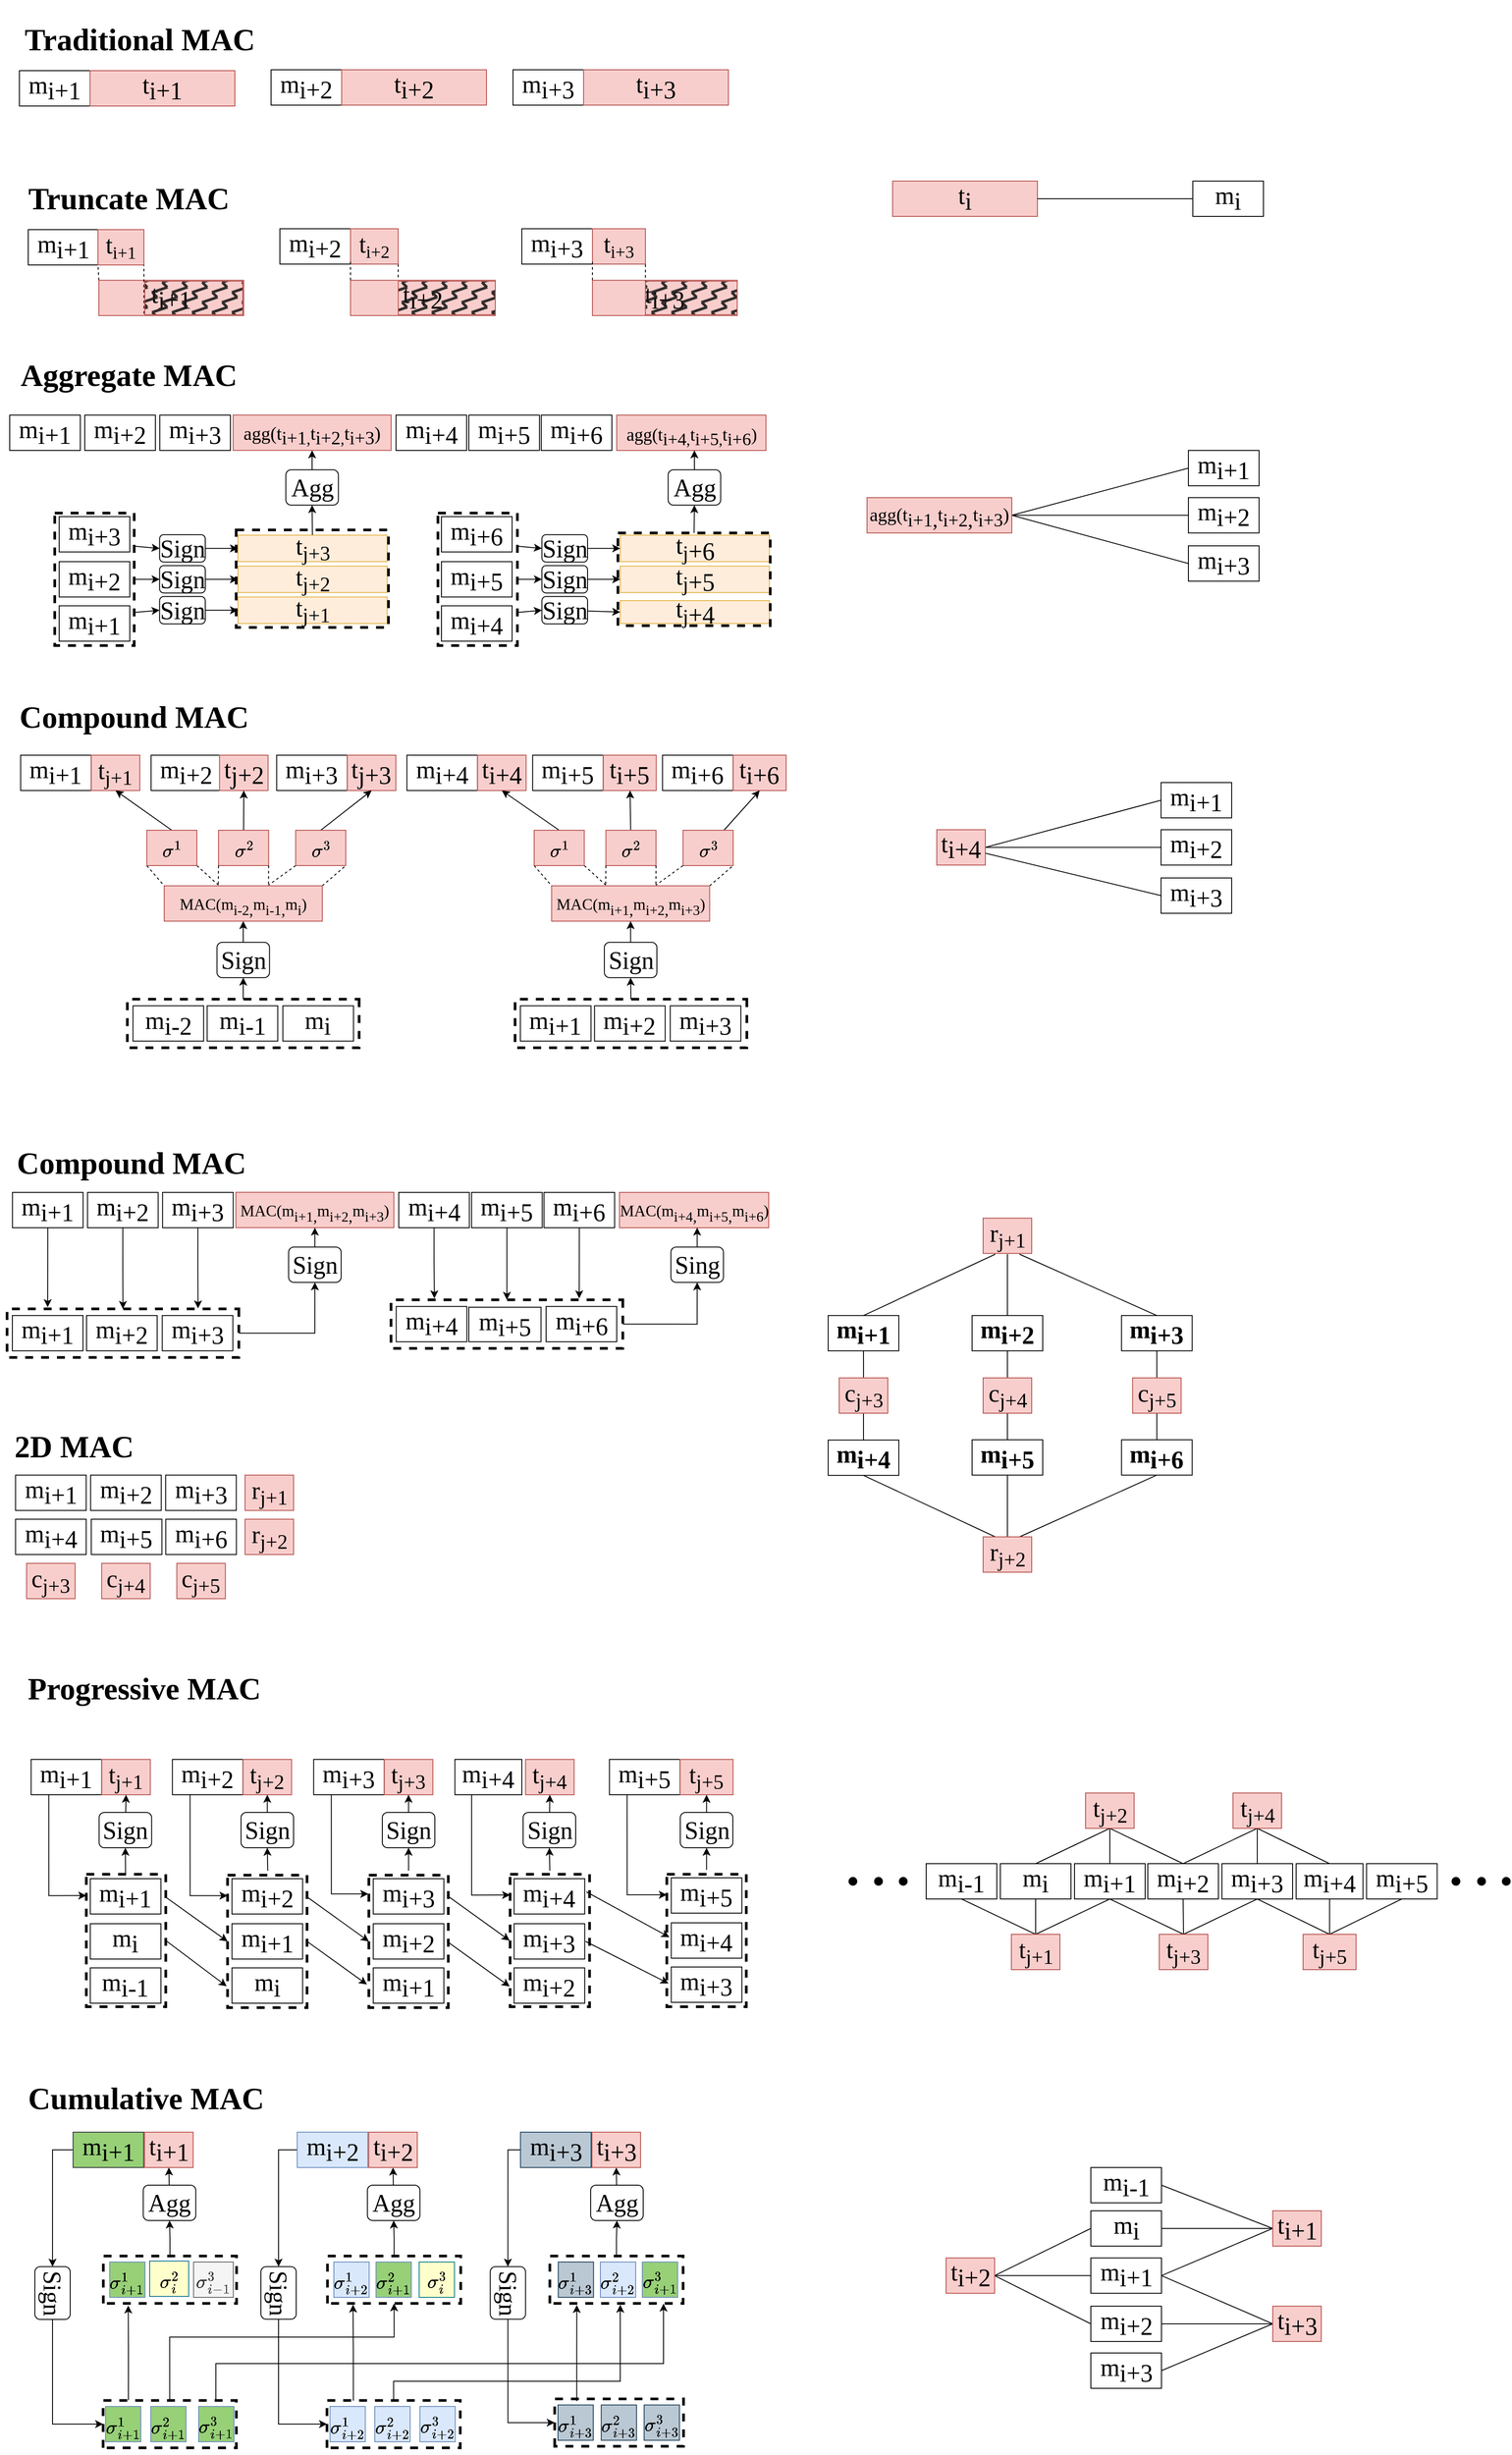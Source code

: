 <mxfile version="24.4.8" type="github">
  <diagram name="Page-1" id="5vq4HKyh1jyDOqxMfQYT">
    <mxGraphModel dx="2045" dy="1734" grid="1" gridSize="10" guides="1" tooltips="1" connect="1" arrows="1" fold="1" page="1" pageScale="1" pageWidth="850" pageHeight="1100" math="1" shadow="0">
      <root>
        <mxCell id="0" />
        <mxCell id="1" parent="0" />
        <mxCell id="beAL5vudYXf60fwT0WFV-15" style="edgeStyle=orthogonalEdgeStyle;rounded=0;orthogonalLoop=1;jettySize=auto;html=1;entryX=0;entryY=0.5;entryDx=0;entryDy=0;" parent="1" source="7LfN_9OkxTcba98f9i6o-15" target="dsXAJnGnoEv3D2MMQ_t2-146" edge="1">
          <mxGeometry relative="1" as="geometry" />
        </mxCell>
        <mxCell id="7LfN_9OkxTcba98f9i6o-15" value="m&lt;sub style=&quot;font-size: 28px;&quot;&gt;i+1&lt;/sub&gt;" style="rounded=0;whiteSpace=wrap;html=1;fontFamily=Garamond;fontSize=28;strokeWidth=1;strokeColor=#36393d;fontStyle=0;fillColor=#97D077;" parent="1" vertex="1">
          <mxGeometry x="71.75" y="2344" width="80" height="40" as="geometry" />
        </mxCell>
        <mxCell id="7LfN_9OkxTcba98f9i6o-64" value="m&lt;sub style=&quot;font-size: 28px;&quot;&gt;i+2&lt;/sub&gt;" style="rounded=0;whiteSpace=wrap;html=1;fontFamily=Garamond;fontSize=28;strokeWidth=1;strokeColor=default;fontStyle=0;fillColor=none;" parent="1" vertex="1">
          <mxGeometry x="85" y="400" width="80" height="40" as="geometry" />
        </mxCell>
        <mxCell id="7LfN_9OkxTcba98f9i6o-66" value="m&lt;sub style=&quot;font-size: 28px;&quot;&gt;i+3&lt;/sub&gt;" style="rounded=0;whiteSpace=wrap;html=1;fontFamily=Garamond;fontSize=28;strokeWidth=1;strokeColor=default;fontStyle=0;fillColor=none;" parent="1" vertex="1">
          <mxGeometry x="170" y="400" width="80" height="40" as="geometry" />
        </mxCell>
        <mxCell id="7LfN_9OkxTcba98f9i6o-67" value="&lt;font style=&quot;font-size: 21px;&quot;&gt;agg(t&lt;sub style=&quot;&quot;&gt;&lt;font style=&quot;font-size: 21px;&quot;&gt;i+1&lt;/font&gt;&lt;/sub&gt;&lt;sub style=&quot;&quot;&gt;,&lt;/sub&gt;&lt;span style=&quot;background-color: initial;&quot;&gt;t&lt;/span&gt;&lt;sub style=&quot;background-color: initial;&quot;&gt;&lt;font style=&quot;font-size: 21px;&quot;&gt;i+2&lt;/font&gt;&lt;/sub&gt;&lt;sub style=&quot;background-color: initial;&quot;&gt;,&lt;/sub&gt;&lt;span style=&quot;background-color: initial;&quot;&gt;t&lt;/span&gt;&lt;sub style=&quot;background-color: initial;&quot;&gt;&lt;font style=&quot;font-size: 21px;&quot;&gt;i+3&lt;/font&gt;&lt;/sub&gt;&lt;span style=&quot;background-color: initial;&quot;&gt;)&lt;/span&gt;&lt;/font&gt;" style="rounded=0;whiteSpace=wrap;html=1;fontFamily=Garamond;fontSize=28;fillColor=#f8cecc;strokeColor=#b85450;" parent="1" vertex="1">
          <mxGeometry x="253" y="399.9" width="179" height="40" as="geometry" />
        </mxCell>
        <mxCell id="7LfN_9OkxTcba98f9i6o-68" value="m&lt;sub style=&quot;font-size: 28px;&quot;&gt;i+4&lt;/sub&gt;" style="rounded=0;whiteSpace=wrap;html=1;fontFamily=Garamond;fontSize=28;" parent="1" vertex="1">
          <mxGeometry x="437.5" y="400" width="80" height="40" as="geometry" />
        </mxCell>
        <mxCell id="7LfN_9OkxTcba98f9i6o-69" value="m&lt;sub style=&quot;font-size: 28px;&quot;&gt;i+5&lt;/sub&gt;" style="rounded=0;whiteSpace=wrap;html=1;fontFamily=Garamond;fontSize=28;" parent="1" vertex="1">
          <mxGeometry x="520" y="400" width="80" height="40" as="geometry" />
        </mxCell>
        <mxCell id="7LfN_9OkxTcba98f9i6o-70" value="m&lt;sub style=&quot;font-size: 28px;&quot;&gt;i+1&lt;/sub&gt;" style="rounded=0;whiteSpace=wrap;html=1;fontFamily=Garamond;fontSize=28;strokeWidth=1;strokeColor=default;fontStyle=0;fillColor=none;" parent="1" vertex="1">
          <mxGeometry y="400" width="80" height="40" as="geometry" />
        </mxCell>
        <mxCell id="7LfN_9OkxTcba98f9i6o-88" value="m&lt;sub style=&quot;font-size: 28px;&quot;&gt;i+6&lt;/sub&gt;" style="rounded=0;whiteSpace=wrap;html=1;fontFamily=Garamond;fontSize=28;" parent="1" vertex="1">
          <mxGeometry x="602.0" y="400" width="80" height="40" as="geometry" />
        </mxCell>
        <mxCell id="7LfN_9OkxTcba98f9i6o-127" value="&lt;h1 style=&quot;font-size: 35px;&quot;&gt;Aggregate MAC&lt;/h1&gt;" style="text;html=1;align=center;verticalAlign=middle;whiteSpace=wrap;rounded=0;fontSize=35;fontFamily=Garamond;" parent="1" vertex="1">
          <mxGeometry x="-0.25" y="340" width="270" height="30" as="geometry" />
        </mxCell>
        <mxCell id="7LfN_9OkxTcba98f9i6o-128" value="&lt;h1 style=&quot;&quot;&gt;&lt;font style=&quot;font-size: 35px;&quot;&gt;Compound MAC&lt;/font&gt;&lt;/h1&gt;" style="text;html=1;align=center;verticalAlign=middle;whiteSpace=wrap;rounded=0;fontSize=28;fontFamily=Garamond;" parent="1" vertex="1">
          <mxGeometry x="-9.38" y="720" width="300" height="30" as="geometry" />
        </mxCell>
        <mxCell id="7LfN_9OkxTcba98f9i6o-130" value="&lt;h1 style=&quot;&quot;&gt;&lt;font style=&quot;font-size: 35px;&quot;&gt;Cumulative MAC&lt;/font&gt;&lt;/h1&gt;" style="text;html=1;align=center;verticalAlign=middle;whiteSpace=wrap;rounded=0;fontSize=28;fontFamily=Garamond;" parent="1" vertex="1">
          <mxGeometry x="-1.5" y="2276" width="310.5" height="46" as="geometry" />
        </mxCell>
        <mxCell id="7LfN_9OkxTcba98f9i6o-141" value="&lt;span&gt;m&lt;sub style=&quot;font-size: 28px;&quot;&gt;i+2&lt;/sub&gt;&lt;/span&gt;" style="rounded=0;whiteSpace=wrap;html=1;fontFamily=Garamond;fontSize=28;fontStyle=0;strokeWidth=1;strokeColor=default;fillColor=none;" parent="1" vertex="1">
          <mxGeometry x="306" y="189" width="80" height="40" as="geometry" />
        </mxCell>
        <mxCell id="R5h9vcgwqC-V3kslJ7xL-208" style="edgeStyle=none;rounded=0;orthogonalLoop=1;jettySize=auto;html=1;exitX=1;exitY=1;exitDx=0;exitDy=0;entryX=0;entryY=1;entryDx=0;entryDy=0;endArrow=none;endFill=0;dashed=1;fontStyle=0;fontFamily=Garamond;" parent="1" source="7LfN_9OkxTcba98f9i6o-142" target="R5h9vcgwqC-V3kslJ7xL-29" edge="1">
          <mxGeometry relative="1" as="geometry" />
        </mxCell>
        <mxCell id="7LfN_9OkxTcba98f9i6o-142" value="t&lt;sub style=&quot;&quot;&gt;&lt;font style=&quot;font-size: 20px;&quot;&gt;i+2&lt;/font&gt;&lt;/sub&gt;" style="rounded=0;whiteSpace=wrap;html=1;fontFamily=Garamond;fontSize=28;fillColor=#f8cecc;fontStyle=0;strokeWidth=1;strokeColor=#b85450;" parent="1" vertex="1">
          <mxGeometry x="386" y="189" width="54" height="40" as="geometry" />
        </mxCell>
        <mxCell id="7LfN_9OkxTcba98f9i6o-143" value="&lt;span&gt;m&lt;sub style=&quot;font-size: 28px;&quot;&gt;i+3&lt;/sub&gt;&lt;/span&gt;" style="rounded=0;whiteSpace=wrap;html=1;fontFamily=Garamond;fontSize=28;fontStyle=0;strokeWidth=1;strokeColor=default;fillColor=none;" parent="1" vertex="1">
          <mxGeometry x="580" y="189" width="80" height="40" as="geometry" />
        </mxCell>
        <mxCell id="7LfN_9OkxTcba98f9i6o-144" value="t&lt;sub style=&quot;&quot;&gt;&lt;font style=&quot;font-size: 20px;&quot;&gt;i+3&lt;/font&gt;&lt;/sub&gt;" style="rounded=0;whiteSpace=wrap;html=1;fontFamily=Garamond;fontSize=28;fillColor=#f8cecc;fontStyle=0;strokeWidth=1;strokeColor=#b85450;" parent="1" vertex="1">
          <mxGeometry x="660" y="189" width="60" height="40" as="geometry" />
        </mxCell>
        <mxCell id="7LfN_9OkxTcba98f9i6o-148" value="&lt;span&gt;m&lt;sub style=&quot;font-size: 28px;&quot;&gt;i+1&lt;/sub&gt;&lt;/span&gt;" style="rounded=0;whiteSpace=wrap;html=1;fontFamily=Garamond;fontSize=28;fontStyle=0" parent="1" vertex="1">
          <mxGeometry x="21" y="190" width="80" height="40" as="geometry" />
        </mxCell>
        <mxCell id="7LfN_9OkxTcba98f9i6o-149" value="&lt;span style=&quot;color: rgb(0, 0, 0); font-size: 28px; font-style: normal; font-variant-ligatures: normal; font-variant-caps: normal; letter-spacing: normal; orphans: 2; text-align: center; text-indent: 0px; text-transform: none; widows: 2; word-spacing: 0px; -webkit-text-stroke-width: 0px; white-space: normal; text-decoration-thickness: initial; text-decoration-style: initial; text-decoration-color: initial; float: none; display: inline !important;&quot;&gt;t&lt;/span&gt;&lt;sub style=&quot;forced-color-adjust: none; color: rgb(0, 0, 0); font-style: normal; font-variant-ligatures: normal; font-variant-caps: normal; letter-spacing: normal; orphans: 2; text-align: center; text-indent: 0px; text-transform: none; widows: 2; word-spacing: 0px; -webkit-text-stroke-width: 0px; white-space: normal; text-decoration-thickness: initial; text-decoration-style: initial; text-decoration-color: initial;&quot;&gt;&lt;font style=&quot;font-size: 20px;&quot;&gt;i+1&lt;/font&gt;&lt;/sub&gt;" style="rounded=0;whiteSpace=wrap;html=1;fontFamily=Garamond;fontSize=28;labelBackgroundColor=none;fillColor=#f8cecc;strokeColor=#b85450;fontStyle=0" parent="1" vertex="1">
          <mxGeometry x="100" y="190" width="52" height="40" as="geometry" />
        </mxCell>
        <mxCell id="7LfN_9OkxTcba98f9i6o-152" value="&lt;h1 style=&quot;font-size: 35px;&quot;&gt;&lt;font style=&quot;font-size: 35px;&quot;&gt;Truncate MAC&lt;/font&gt;&lt;/h1&gt;" style="text;html=1;align=center;verticalAlign=middle;whiteSpace=wrap;rounded=0;fontSize=35;fontFamily=Garamond;" parent="1" vertex="1">
          <mxGeometry x="10" y="140" width="250" height="30" as="geometry" />
        </mxCell>
        <mxCell id="R5h9vcgwqC-V3kslJ7xL-188" style="edgeStyle=none;rounded=0;orthogonalLoop=1;jettySize=auto;html=1;entryX=0.5;entryY=1;entryDx=0;entryDy=0;fontSize=28;fontFamily=Garamond;" parent="1" source="7LfN_9OkxTcba98f9i6o-189" target="R5h9vcgwqC-V3kslJ7xL-187" edge="1">
          <mxGeometry relative="1" as="geometry" />
        </mxCell>
        <mxCell id="7LfN_9OkxTcba98f9i6o-189" value="t&lt;span style=&quot;font-size: 28px;&quot;&gt;&lt;sub&gt;j+3&lt;/sub&gt;&lt;/span&gt;" style="rounded=0;whiteSpace=wrap;html=1;fontFamily=Garamond;fontSize=28;fillColor=#ffe6cc;rotation=0;opacity=70;strokeColor=#d79b00;" parent="1" vertex="1">
          <mxGeometry x="258.5" y="535.9" width="169" height="30" as="geometry" />
        </mxCell>
        <mxCell id="7LfN_9OkxTcba98f9i6o-190" value="t&lt;span style=&quot;font-size: 28px;&quot;&gt;&lt;sub&gt;j+2&lt;/sub&gt;&lt;/span&gt;" style="rounded=0;whiteSpace=wrap;html=1;fontFamily=Garamond;fontSize=28;fillColor=#ffe6cc;rotation=0;opacity=70;strokeColor=#d79b00;" parent="1" vertex="1">
          <mxGeometry x="258.5" y="570.9" width="169" height="30" as="geometry" />
        </mxCell>
        <mxCell id="7LfN_9OkxTcba98f9i6o-191" value="t&lt;sub&gt;j&lt;/sub&gt;&lt;span style=&quot;font-size: 28px;&quot;&gt;&lt;sub&gt;+1&lt;/sub&gt;&lt;/span&gt;" style="rounded=0;whiteSpace=wrap;html=1;fontFamily=Garamond;fontSize=28;fillColor=#ffe6cc;rotation=0;opacity=70;strokeColor=#d79b00;" parent="1" vertex="1">
          <mxGeometry x="258.5" y="605.9" width="169" height="30" as="geometry" />
        </mxCell>
        <mxCell id="R5h9vcgwqC-V3kslJ7xL-6" value="&lt;font style=&quot;font-size: 20px;&quot;&gt;agg(t&lt;sub style=&quot;&quot;&gt;&lt;font style=&quot;font-size: 20px;&quot;&gt;i+4&lt;/font&gt;&lt;/sub&gt;&lt;sub style=&quot;&quot;&gt;,&lt;/sub&gt;&lt;span style=&quot;background-color: initial;&quot;&gt;t&lt;/span&gt;&lt;sub style=&quot;background-color: initial;&quot;&gt;&lt;font style=&quot;font-size: 20px;&quot;&gt;i+5&lt;/font&gt;&lt;/sub&gt;&lt;sub style=&quot;background-color: initial;&quot;&gt;,&lt;/sub&gt;&lt;span style=&quot;background-color: initial;&quot;&gt;t&lt;/span&gt;&lt;sub style=&quot;background-color: initial;&quot;&gt;&lt;font style=&quot;font-size: 20px;&quot;&gt;i+6&lt;/font&gt;&lt;/sub&gt;&lt;span style=&quot;background-color: initial;&quot;&gt;)&lt;/span&gt;&lt;/font&gt;" style="rounded=0;whiteSpace=wrap;html=1;fontFamily=Garamond;fontSize=28;fillColor=#f8cecc;strokeColor=#b85450;" parent="1" vertex="1">
          <mxGeometry x="687.5" y="400" width="169" height="40" as="geometry" />
        </mxCell>
        <mxCell id="R5h9vcgwqC-V3kslJ7xL-22" value="" style="endArrow=none;dashed=1;html=1;rounded=0;exitX=0;exitY=0;exitDx=0;exitDy=0;fontSize=28;fontStyle=0;fontFamily=Garamond;" parent="1" edge="1">
          <mxGeometry width="50" height="50" relative="1" as="geometry">
            <mxPoint x="660" y="247.32" as="sourcePoint" />
            <mxPoint x="660" y="226.32" as="targetPoint" />
          </mxGeometry>
        </mxCell>
        <mxCell id="R5h9vcgwqC-V3kslJ7xL-23" value="&lt;span style=&quot;color: rgb(0, 0, 0); font-size: 28px; font-style: normal; font-variant-ligatures: normal; font-variant-caps: normal; letter-spacing: normal; orphans: 2; text-align: center; text-indent: 0px; text-transform: none; widows: 2; word-spacing: 0px; -webkit-text-stroke-width: 0px; white-space: normal; text-decoration-thickness: initial; text-decoration-style: initial; text-decoration-color: initial; float: none; display: inline !important;&quot;&gt;t&lt;/span&gt;&lt;sub style=&quot;forced-color-adjust: none; color: rgb(0, 0, 0); font-style: normal; font-variant-ligatures: normal; font-variant-caps: normal; letter-spacing: normal; orphans: 2; text-align: center; text-indent: 0px; text-transform: none; widows: 2; word-spacing: 0px; -webkit-text-stroke-width: 0px; white-space: normal; text-decoration-thickness: initial; text-decoration-style: initial; text-decoration-color: initial; font-size: 28px;&quot;&gt;i+3&lt;/sub&gt;" style="rounded=0;whiteSpace=wrap;html=1;fontFamily=Garamond;fontSize=28;labelBackgroundColor=none;fillColor=#f8cecc;strokeColor=#b85450;fontStyle=0" parent="1" vertex="1">
          <mxGeometry x="660" y="247.32" width="164" height="40" as="geometry" />
        </mxCell>
        <mxCell id="R5h9vcgwqC-V3kslJ7xL-24" value="" style="endArrow=none;dashed=1;html=1;rounded=0;exitX=0;exitY=1;exitDx=0;exitDy=0;fontSize=28;entryX=1;entryY=1;entryDx=0;entryDy=0;fontStyle=0;fontFamily=Garamond;" parent="1" source="R5h9vcgwqC-V3kslJ7xL-25" target="7LfN_9OkxTcba98f9i6o-144" edge="1">
          <mxGeometry width="50" height="50" relative="1" as="geometry">
            <mxPoint x="700" y="290" as="sourcePoint" />
            <mxPoint x="700" y="227.32" as="targetPoint" />
          </mxGeometry>
        </mxCell>
        <mxCell id="R5h9vcgwqC-V3kslJ7xL-25" value="" style="rounded=0;whiteSpace=wrap;html=1;strokeColor=#b85450;opacity=90;glass=0;shadow=0;fillStyle=zigzag-line;fillColor=#1A1A1A;fontSize=28;fontStyle=0;fontFamily=Garamond;" parent="1" vertex="1">
          <mxGeometry x="720" y="248.32" width="104" height="38" as="geometry" />
        </mxCell>
        <mxCell id="R5h9vcgwqC-V3kslJ7xL-26" value="" style="endArrow=none;dashed=1;html=1;rounded=0;exitX=0;exitY=0;exitDx=0;exitDy=0;fontSize=28;fontStyle=0;fontFamily=Garamond;" parent="1" edge="1">
          <mxGeometry width="50" height="50" relative="1" as="geometry">
            <mxPoint x="386" y="247.32" as="sourcePoint" />
            <mxPoint x="386" y="226.32" as="targetPoint" />
          </mxGeometry>
        </mxCell>
        <mxCell id="R5h9vcgwqC-V3kslJ7xL-27" value="&lt;span style=&quot;color: rgb(0, 0, 0); font-size: 28px; font-style: normal; font-variant-ligatures: normal; font-variant-caps: normal; letter-spacing: normal; orphans: 2; text-align: center; text-indent: 0px; text-transform: none; widows: 2; word-spacing: 0px; -webkit-text-stroke-width: 0px; white-space: normal; text-decoration-thickness: initial; text-decoration-style: initial; text-decoration-color: initial; float: none; display: inline !important;&quot;&gt;t&lt;/span&gt;&lt;sub style=&quot;forced-color-adjust: none; color: rgb(0, 0, 0); font-style: normal; font-variant-ligatures: normal; font-variant-caps: normal; letter-spacing: normal; orphans: 2; text-align: center; text-indent: 0px; text-transform: none; widows: 2; word-spacing: 0px; -webkit-text-stroke-width: 0px; white-space: normal; text-decoration-thickness: initial; text-decoration-style: initial; text-decoration-color: initial; font-size: 28px;&quot;&gt;i+2&lt;/sub&gt;" style="rounded=0;whiteSpace=wrap;html=1;fontFamily=Garamond;fontSize=28;labelBackgroundColor=none;fillColor=#f8cecc;strokeColor=#b85450;fontStyle=0" parent="1" vertex="1">
          <mxGeometry x="386" y="247.32" width="164" height="40" as="geometry" />
        </mxCell>
        <mxCell id="R5h9vcgwqC-V3kslJ7xL-29" value="" style="rounded=0;whiteSpace=wrap;html=1;strokeColor=#b85450;opacity=90;glass=0;shadow=0;fillStyle=zigzag-line;fillColor=#1A1A1A;fontSize=28;fontStyle=0;fontFamily=Garamond;" parent="1" vertex="1">
          <mxGeometry x="440" y="248.32" width="110" height="38" as="geometry" />
        </mxCell>
        <mxCell id="R5h9vcgwqC-V3kslJ7xL-30" value="" style="endArrow=none;dashed=1;html=1;rounded=0;exitX=0;exitY=0;exitDx=0;exitDy=0;fontSize=28;entryX=0;entryY=1;entryDx=0;entryDy=0;fontStyle=0;fontFamily=Garamond;" parent="1" target="7LfN_9OkxTcba98f9i6o-149" edge="1">
          <mxGeometry width="50" height="50" relative="1" as="geometry">
            <mxPoint x="101" y="247.32" as="sourcePoint" />
            <mxPoint x="101" y="226.32" as="targetPoint" />
          </mxGeometry>
        </mxCell>
        <mxCell id="R5h9vcgwqC-V3kslJ7xL-31" value="&lt;span style=&quot;color: rgb(0, 0, 0); font-size: 28px; font-style: normal; font-variant-ligatures: normal; font-variant-caps: normal; letter-spacing: normal; orphans: 2; text-align: center; text-indent: 0px; text-transform: none; widows: 2; word-spacing: 0px; -webkit-text-stroke-width: 0px; white-space: normal; text-decoration-thickness: initial; text-decoration-style: initial; text-decoration-color: initial; float: none; display: inline !important;&quot;&gt;t&lt;/span&gt;&lt;sub style=&quot;forced-color-adjust: none; color: rgb(0, 0, 0); font-style: normal; font-variant-ligatures: normal; font-variant-caps: normal; letter-spacing: normal; orphans: 2; text-align: center; text-indent: 0px; text-transform: none; widows: 2; word-spacing: 0px; -webkit-text-stroke-width: 0px; white-space: normal; text-decoration-thickness: initial; text-decoration-style: initial; text-decoration-color: initial; font-size: 28px;&quot;&gt;i+1&lt;/sub&gt;" style="rounded=0;whiteSpace=wrap;html=1;fontFamily=Garamond;fontSize=28;labelBackgroundColor=none;fillColor=#f8cecc;strokeColor=#b85450;fontStyle=0" parent="1" vertex="1">
          <mxGeometry x="101" y="247.32" width="164" height="40" as="geometry" />
        </mxCell>
        <mxCell id="R5h9vcgwqC-V3kslJ7xL-32" value="" style="endArrow=none;dashed=1;html=1;rounded=0;exitX=0.312;exitY=0.949;exitDx=0;exitDy=0;fontSize=28;entryX=1;entryY=1;entryDx=0;entryDy=0;exitPerimeter=0;fontStyle=0;fontFamily=Garamond;" parent="1" source="R5h9vcgwqC-V3kslJ7xL-31" target="7LfN_9OkxTcba98f9i6o-149" edge="1">
          <mxGeometry width="50" height="50" relative="1" as="geometry">
            <mxPoint x="141" y="290" as="sourcePoint" />
            <mxPoint x="141" y="227.32" as="targetPoint" />
          </mxGeometry>
        </mxCell>
        <mxCell id="R5h9vcgwqC-V3kslJ7xL-33" value="" style="rounded=0;whiteSpace=wrap;html=1;strokeColor=#b85450;opacity=90;glass=0;shadow=0;fillStyle=zigzag-line;fillColor=#1A1A1A;fontSize=28;fontStyle=0;fontFamily=Garamond;" parent="1" vertex="1">
          <mxGeometry x="153" y="248.32" width="111" height="38" as="geometry" />
        </mxCell>
        <mxCell id="R5h9vcgwqC-V3kslJ7xL-44" value="m&lt;sub style=&quot;font-size: 28px;&quot;&gt;i+2&lt;/sub&gt;" style="rounded=0;whiteSpace=wrap;html=1;fontFamily=Garamond;fontSize=28;strokeWidth=1;strokeColor=default;fontStyle=0;fillColor=none;" parent="1" vertex="1">
          <mxGeometry x="160.12" y="785" width="80" height="40" as="geometry" />
        </mxCell>
        <mxCell id="R5h9vcgwqC-V3kslJ7xL-46" value="m&lt;sub style=&quot;font-size: 28px;&quot;&gt;i+3&lt;/sub&gt;" style="rounded=0;whiteSpace=wrap;html=1;fontFamily=Garamond;fontSize=28;strokeWidth=1;strokeColor=default;fontStyle=0;fillColor=none;" parent="1" vertex="1">
          <mxGeometry x="302.37" y="785" width="80" height="40" as="geometry" />
        </mxCell>
        <mxCell id="beAL5vudYXf60fwT0WFV-50" style="edgeStyle=none;rounded=0;orthogonalLoop=1;jettySize=auto;html=1;exitX=1;exitY=0;exitDx=0;exitDy=0;entryX=1;entryY=0;entryDx=0;entryDy=0;endArrow=none;endFill=0;dashed=1;" parent="1" source="R5h9vcgwqC-V3kslJ7xL-47" target="beAL5vudYXf60fwT0WFV-43" edge="1">
          <mxGeometry relative="1" as="geometry" />
        </mxCell>
        <mxCell id="R5h9vcgwqC-V3kslJ7xL-47" value="&lt;font style=&quot;&quot;&gt;&lt;span style=&quot;font-size: 18px;&quot;&gt;MAC(m&lt;/span&gt;&lt;sub style=&quot;&quot;&gt;&lt;font style=&quot;font-size: 16px;&quot;&gt;i+1&lt;/font&gt;&lt;/sub&gt;&lt;sub style=&quot;font-size: 18px;&quot;&gt;,&lt;/sub&gt;&lt;span style=&quot;font-size: 18px; background-color: initial;&quot;&gt;m&lt;/span&gt;&lt;sub style=&quot;background-color: initial;&quot;&gt;&lt;font style=&quot;font-size: 16px;&quot;&gt;i+2&lt;/font&gt;&lt;/sub&gt;&lt;sub style=&quot;font-size: 18px; background-color: initial;&quot;&gt;,&lt;/sub&gt;&lt;span style=&quot;font-size: 18px; background-color: initial;&quot;&gt;m&lt;/span&gt;&lt;sub style=&quot;background-color: initial;&quot;&gt;&lt;font style=&quot;font-size: 16px;&quot;&gt;i+3&lt;/font&gt;&lt;/sub&gt;&lt;span style=&quot;font-size: 18px; background-color: initial;&quot;&gt;)&lt;/span&gt;&lt;/font&gt;" style="rounded=0;whiteSpace=wrap;html=1;fontFamily=Garamond;fontSize=28;fillColor=#f8cecc;strokeColor=#b85450;" parent="1" vertex="1">
          <mxGeometry x="613.75" y="932.9" width="179" height="40" as="geometry" />
        </mxCell>
        <mxCell id="R5h9vcgwqC-V3kslJ7xL-49" value="m&lt;sub style=&quot;font-size: 28px;&quot;&gt;i+4&lt;/sub&gt;" style="rounded=0;whiteSpace=wrap;html=1;fontFamily=Garamond;fontSize=28;" parent="1" vertex="1">
          <mxGeometry x="449.87" y="785" width="80" height="40" as="geometry" />
        </mxCell>
        <mxCell id="R5h9vcgwqC-V3kslJ7xL-51" value="m&lt;sub style=&quot;font-size: 28px;&quot;&gt;i+5&lt;/sub&gt;" style="rounded=0;whiteSpace=wrap;html=1;fontFamily=Garamond;fontSize=28;" parent="1" vertex="1">
          <mxGeometry x="592.28" y="785" width="80" height="40" as="geometry" />
        </mxCell>
        <mxCell id="R5h9vcgwqC-V3kslJ7xL-53" value="m&lt;sub style=&quot;font-size: 28px;&quot;&gt;i+1&lt;/sub&gt;" style="rounded=0;whiteSpace=wrap;html=1;fontFamily=Garamond;fontSize=28;strokeWidth=1;strokeColor=default;fontStyle=0;fillColor=none;" parent="1" vertex="1">
          <mxGeometry x="12.37" y="785" width="80" height="40" as="geometry" />
        </mxCell>
        <mxCell id="R5h9vcgwqC-V3kslJ7xL-55" value="m&lt;sub style=&quot;font-size: 28px;&quot;&gt;i+6&lt;/sub&gt;" style="rounded=0;whiteSpace=wrap;html=1;fontFamily=Garamond;fontSize=28;" parent="1" vertex="1">
          <mxGeometry x="739.37" y="785" width="80" height="40" as="geometry" />
        </mxCell>
        <mxCell id="R5h9vcgwqC-V3kslJ7xL-67" value="m&lt;sub style=&quot;font-size: 28px;&quot;&gt;i+1&lt;/sub&gt;" style="rounded=0;whiteSpace=wrap;html=1;fontFamily=Garamond;fontSize=28;strokeWidth=1;strokeColor=default;fontStyle=0;fillColor=none;" parent="1" vertex="1">
          <mxGeometry x="578.37" y="1068.75" width="80" height="40" as="geometry" />
        </mxCell>
        <mxCell id="R5h9vcgwqC-V3kslJ7xL-68" value="m&lt;sub style=&quot;font-size: 28px;&quot;&gt;i+2&lt;/sub&gt;" style="rounded=0;whiteSpace=wrap;html=1;fontFamily=Garamond;fontSize=28;strokeWidth=1;strokeColor=default;fontStyle=0;fillColor=none;" parent="1" vertex="1">
          <mxGeometry x="662.37" y="1068.75" width="80" height="40" as="geometry" />
        </mxCell>
        <mxCell id="R5h9vcgwqC-V3kslJ7xL-69" value="m&lt;sub style=&quot;font-size: 28px;&quot;&gt;i+3&lt;/sub&gt;" style="rounded=0;whiteSpace=wrap;html=1;fontFamily=Garamond;fontSize=28;strokeWidth=1;strokeColor=default;fontStyle=0;fillColor=none;" parent="1" vertex="1">
          <mxGeometry x="748.12" y="1068.75" width="80" height="40" as="geometry" />
        </mxCell>
        <mxCell id="beAL5vudYXf60fwT0WFV-38" style="edgeStyle=orthogonalEdgeStyle;rounded=0;orthogonalLoop=1;jettySize=auto;html=1;exitX=0;exitY=0.5;exitDx=0;exitDy=0;entryX=0.5;entryY=1;entryDx=0;entryDy=0;" parent="1" source="R5h9vcgwqC-V3kslJ7xL-72" target="R5h9vcgwqC-V3kslJ7xL-93" edge="1">
          <mxGeometry relative="1" as="geometry" />
        </mxCell>
        <mxCell id="R5h9vcgwqC-V3kslJ7xL-72" value="" style="rounded=0;whiteSpace=wrap;html=1;fillColor=none;dashed=1;strokeWidth=3;fontSize=28;fontFamily=Garamond;rotation=90;" parent="1" vertex="1">
          <mxGeometry x="676.12" y="957.5" width="55" height="262.5" as="geometry" />
        </mxCell>
        <mxCell id="beAL5vudYXf60fwT0WFV-39" style="edgeStyle=orthogonalEdgeStyle;rounded=0;orthogonalLoop=1;jettySize=auto;html=1;exitX=0.5;exitY=0;exitDx=0;exitDy=0;entryX=0.5;entryY=1;entryDx=0;entryDy=0;" parent="1" source="R5h9vcgwqC-V3kslJ7xL-93" target="R5h9vcgwqC-V3kslJ7xL-47" edge="1">
          <mxGeometry relative="1" as="geometry" />
        </mxCell>
        <mxCell id="R5h9vcgwqC-V3kslJ7xL-93" value="&lt;font style=&quot;font-size: 28px;&quot;&gt;Sign&lt;/font&gt;" style="rounded=1;whiteSpace=wrap;html=1;fontSize=28;fontFamily=Garamond;" parent="1" vertex="1">
          <mxGeometry x="673.5" y="996.9" width="59.5" height="40" as="geometry" />
        </mxCell>
        <mxCell id="R5h9vcgwqC-V3kslJ7xL-186" style="edgeStyle=none;rounded=0;orthogonalLoop=1;jettySize=auto;html=1;entryX=0;entryY=0.5;entryDx=0;entryDy=0;fontSize=28;fontFamily=Garamond;exitX=1;exitY=0.5;exitDx=0;exitDy=0;" parent="1" source="beAL5vudYXf60fwT0WFV-94" target="7LfN_9OkxTcba98f9i6o-189" edge="1">
          <mxGeometry relative="1" as="geometry">
            <mxPoint x="215" y="550.897" as="sourcePoint" />
          </mxGeometry>
        </mxCell>
        <mxCell id="R5h9vcgwqC-V3kslJ7xL-184" style="edgeStyle=none;rounded=0;orthogonalLoop=1;jettySize=auto;html=1;fontSize=28;fontFamily=Garamond;exitX=1;exitY=0.5;exitDx=0;exitDy=0;" parent="1" source="beAL5vudYXf60fwT0WFV-93" target="7LfN_9OkxTcba98f9i6o-190" edge="1">
          <mxGeometry relative="1" as="geometry">
            <mxPoint x="217.75" y="584.2" as="sourcePoint" />
          </mxGeometry>
        </mxCell>
        <mxCell id="R5h9vcgwqC-V3kslJ7xL-180" style="edgeStyle=none;rounded=0;orthogonalLoop=1;jettySize=auto;html=1;entryX=0;entryY=0.5;entryDx=0;entryDy=0;fontSize=28;fontFamily=Garamond;" parent="1" source="R5h9vcgwqC-V3kslJ7xL-179" target="7LfN_9OkxTcba98f9i6o-191" edge="1">
          <mxGeometry relative="1" as="geometry" />
        </mxCell>
        <mxCell id="R5h9vcgwqC-V3kslJ7xL-179" value="&lt;font style=&quot;font-size: 28px;&quot;&gt;Sign&lt;/font&gt;" style="rounded=1;whiteSpace=wrap;html=1;fontSize=28;fontFamily=Garamond;" parent="1" vertex="1">
          <mxGeometry x="169.75" y="605.4" width="51.75" height="31" as="geometry" />
        </mxCell>
        <mxCell id="beAL5vudYXf60fwT0WFV-108" style="edgeStyle=none;rounded=0;orthogonalLoop=1;jettySize=auto;html=1;entryX=0.5;entryY=1;entryDx=0;entryDy=0;" parent="1" source="R5h9vcgwqC-V3kslJ7xL-187" target="7LfN_9OkxTcba98f9i6o-67" edge="1">
          <mxGeometry relative="1" as="geometry">
            <mxPoint x="342.5" y="442.4" as="targetPoint" />
          </mxGeometry>
        </mxCell>
        <mxCell id="R5h9vcgwqC-V3kslJ7xL-187" value="&lt;font style=&quot;font-size: 28px;&quot;&gt;Agg&lt;/font&gt;" style="rounded=1;whiteSpace=wrap;html=1;fontSize=28;fontFamily=Garamond;" parent="1" vertex="1">
          <mxGeometry x="312.75" y="461.9" width="59.5" height="40" as="geometry" />
        </mxCell>
        <mxCell id="R5h9vcgwqC-V3kslJ7xL-206" value="" style="rounded=0;whiteSpace=wrap;html=1;fillColor=none;dashed=1;strokeWidth=3;fontSize=28;fontFamily=Garamond;" parent="1" vertex="1">
          <mxGeometry x="256.5" y="530" width="172.5" height="110.4" as="geometry" />
        </mxCell>
        <mxCell id="dsXAJnGnoEv3D2MMQ_t2-1" value="&lt;span&gt;m&lt;sub style=&quot;font-size: 28px;&quot;&gt;i+2&lt;/sub&gt;&lt;/span&gt;" style="rounded=0;whiteSpace=wrap;html=1;fontFamily=Garamond;fontSize=28;fontStyle=0;strokeWidth=1;strokeColor=default;fillColor=none;" parent="1" vertex="1">
          <mxGeometry x="296" y="9" width="80" height="40" as="geometry" />
        </mxCell>
        <mxCell id="dsXAJnGnoEv3D2MMQ_t2-4" value="&lt;span&gt;m&lt;sub style=&quot;font-size: 28px;&quot;&gt;i+3&lt;/sub&gt;&lt;/span&gt;" style="rounded=0;whiteSpace=wrap;html=1;fontFamily=Garamond;fontSize=28;fontStyle=0;strokeWidth=1;strokeColor=default;fillColor=none;" parent="1" vertex="1">
          <mxGeometry x="570" y="9" width="80" height="40" as="geometry" />
        </mxCell>
        <mxCell id="dsXAJnGnoEv3D2MMQ_t2-6" value="&lt;span&gt;m&lt;sub style=&quot;font-size: 28px;&quot;&gt;i+1&lt;/sub&gt;&lt;/span&gt;" style="rounded=0;whiteSpace=wrap;html=1;fontFamily=Garamond;fontSize=28;fontStyle=0" parent="1" vertex="1">
          <mxGeometry x="11" y="10" width="80" height="40" as="geometry" />
        </mxCell>
        <mxCell id="dsXAJnGnoEv3D2MMQ_t2-8" value="&lt;h1 style=&quot;font-size: 35px;&quot;&gt;&lt;font style=&quot;font-size: 35px;&quot;&gt;Traditional MAC&lt;/font&gt;&lt;/h1&gt;" style="text;html=1;align=center;verticalAlign=middle;whiteSpace=wrap;rounded=0;fontSize=35;fontFamily=Garamond;" parent="1" vertex="1">
          <mxGeometry y="-40" width="295" height="30" as="geometry" />
        </mxCell>
        <mxCell id="dsXAJnGnoEv3D2MMQ_t2-10" value="&lt;span style=&quot;color: rgb(0, 0, 0); font-size: 28px; font-style: normal; font-variant-ligatures: normal; font-variant-caps: normal; letter-spacing: normal; orphans: 2; text-align: center; text-indent: 0px; text-transform: none; widows: 2; word-spacing: 0px; -webkit-text-stroke-width: 0px; white-space: normal; text-decoration-thickness: initial; text-decoration-style: initial; text-decoration-color: initial; float: none; display: inline !important;&quot;&gt;t&lt;/span&gt;&lt;sub style=&quot;forced-color-adjust: none; color: rgb(0, 0, 0); font-style: normal; font-variant-ligatures: normal; font-variant-caps: normal; letter-spacing: normal; orphans: 2; text-align: center; text-indent: 0px; text-transform: none; widows: 2; word-spacing: 0px; -webkit-text-stroke-width: 0px; white-space: normal; text-decoration-thickness: initial; text-decoration-style: initial; text-decoration-color: initial; font-size: 28px;&quot;&gt;i+3&lt;/sub&gt;" style="rounded=0;whiteSpace=wrap;html=1;fontFamily=Garamond;fontSize=28;labelBackgroundColor=none;fillColor=#f8cecc;strokeColor=#b85450;fontStyle=0" parent="1" vertex="1">
          <mxGeometry x="650" y="9" width="164" height="40" as="geometry" />
        </mxCell>
        <mxCell id="dsXAJnGnoEv3D2MMQ_t2-14" value="&lt;span style=&quot;color: rgb(0, 0, 0); font-size: 28px; font-style: normal; font-variant-ligatures: normal; font-variant-caps: normal; letter-spacing: normal; orphans: 2; text-align: center; text-indent: 0px; text-transform: none; widows: 2; word-spacing: 0px; -webkit-text-stroke-width: 0px; white-space: normal; text-decoration-thickness: initial; text-decoration-style: initial; text-decoration-color: initial; float: none; display: inline !important;&quot;&gt;t&lt;/span&gt;&lt;sub style=&quot;forced-color-adjust: none; color: rgb(0, 0, 0); font-style: normal; font-variant-ligatures: normal; font-variant-caps: normal; letter-spacing: normal; orphans: 2; text-align: center; text-indent: 0px; text-transform: none; widows: 2; word-spacing: 0px; -webkit-text-stroke-width: 0px; white-space: normal; text-decoration-thickness: initial; text-decoration-style: initial; text-decoration-color: initial; font-size: 28px;&quot;&gt;i+2&lt;/sub&gt;" style="rounded=0;whiteSpace=wrap;html=1;fontFamily=Garamond;fontSize=28;labelBackgroundColor=none;fillColor=#f8cecc;strokeColor=#b85450;fontStyle=0" parent="1" vertex="1">
          <mxGeometry x="376" y="9" width="164" height="40" as="geometry" />
        </mxCell>
        <mxCell id="dsXAJnGnoEv3D2MMQ_t2-17" value="&lt;span style=&quot;color: rgb(0, 0, 0); font-size: 28px; font-style: normal; font-variant-ligatures: normal; font-variant-caps: normal; letter-spacing: normal; orphans: 2; text-align: center; text-indent: 0px; text-transform: none; widows: 2; word-spacing: 0px; -webkit-text-stroke-width: 0px; white-space: normal; text-decoration-thickness: initial; text-decoration-style: initial; text-decoration-color: initial; float: none; display: inline !important;&quot;&gt;t&lt;/span&gt;&lt;sub style=&quot;forced-color-adjust: none; color: rgb(0, 0, 0); font-style: normal; font-variant-ligatures: normal; font-variant-caps: normal; letter-spacing: normal; orphans: 2; text-align: center; text-indent: 0px; text-transform: none; widows: 2; word-spacing: 0px; -webkit-text-stroke-width: 0px; white-space: normal; text-decoration-thickness: initial; text-decoration-style: initial; text-decoration-color: initial; font-size: 28px;&quot;&gt;i+1&lt;/sub&gt;" style="rounded=0;whiteSpace=wrap;html=1;fontFamily=Garamond;fontSize=28;labelBackgroundColor=none;fillColor=#f8cecc;strokeColor=#b85450;fontStyle=0" parent="1" vertex="1">
          <mxGeometry x="91" y="10" width="164" height="40" as="geometry" />
        </mxCell>
        <mxCell id="dsXAJnGnoEv3D2MMQ_t2-80" value="m&lt;sub style=&quot;font-size: 28px;&quot;&gt;i+2&lt;/sub&gt;" style="rounded=0;whiteSpace=wrap;html=1;fontFamily=Garamond;fontSize=28;strokeWidth=1;strokeColor=default;fontStyle=0;fillColor=none;" parent="1" vertex="1">
          <mxGeometry x="184.25" y="1922" width="80" height="40" as="geometry" />
        </mxCell>
        <mxCell id="dsXAJnGnoEv3D2MMQ_t2-81" value="t&lt;span style=&quot;background-color: initial;&quot;&gt;&lt;sub&gt;j+2&lt;/sub&gt;&lt;/span&gt;" style="rounded=0;whiteSpace=wrap;html=1;fontFamily=Garamond;fontSize=28;fillColor=#f8cecc;strokeWidth=1;strokeColor=#b85450;fontStyle=0" parent="1" vertex="1">
          <mxGeometry x="264.25" y="1922" width="55" height="40" as="geometry" />
        </mxCell>
        <mxCell id="dsXAJnGnoEv3D2MMQ_t2-82" value="m&lt;sub style=&quot;font-size: 28px;&quot;&gt;i+3&lt;/sub&gt;" style="rounded=0;whiteSpace=wrap;html=1;fontFamily=Garamond;fontSize=28;strokeWidth=1;strokeColor=default;fontStyle=0;fillColor=none;" parent="1" vertex="1">
          <mxGeometry x="344.25" y="1922" width="80" height="40" as="geometry" />
        </mxCell>
        <mxCell id="dsXAJnGnoEv3D2MMQ_t2-83" value="t&lt;sub&gt;j&lt;/sub&gt;&lt;span style=&quot;font-size: 28px;&quot;&gt;&lt;sub&gt;+3&lt;/sub&gt;&lt;/span&gt;" style="rounded=0;whiteSpace=wrap;html=1;fontFamily=Garamond;fontSize=28;fillColor=#f8cecc;strokeColor=#b85450;" parent="1" vertex="1">
          <mxGeometry x="424.25" y="1922" width="55" height="40" as="geometry" />
        </mxCell>
        <mxCell id="dsXAJnGnoEv3D2MMQ_t2-84" value="m&lt;sub style=&quot;font-size: 28px;&quot;&gt;i+4&lt;/sub&gt;" style="rounded=0;whiteSpace=wrap;html=1;fontFamily=Garamond;fontSize=28;" parent="1" vertex="1">
          <mxGeometry x="504.25" y="1922" width="75.75" height="40" as="geometry" />
        </mxCell>
        <mxCell id="dsXAJnGnoEv3D2MMQ_t2-85" value="m&lt;sub style=&quot;font-size: 28px;&quot;&gt;i+5&lt;/sub&gt;" style="rounded=0;whiteSpace=wrap;html=1;fontFamily=Garamond;fontSize=28;" parent="1" vertex="1">
          <mxGeometry x="679.25" y="1922" width="80" height="40" as="geometry" />
        </mxCell>
        <mxCell id="dsXAJnGnoEv3D2MMQ_t2-86" value="m&lt;sub style=&quot;font-size: 28px;&quot;&gt;i+1&lt;/sub&gt;" style="rounded=0;whiteSpace=wrap;html=1;fontFamily=Garamond;fontSize=28;strokeWidth=1;strokeColor=default;fontStyle=0;fillColor=none;" parent="1" vertex="1">
          <mxGeometry x="24.25" y="1922" width="80" height="40" as="geometry" />
        </mxCell>
        <mxCell id="dsXAJnGnoEv3D2MMQ_t2-87" value="&lt;span style=&quot;color: rgb(0, 0, 0); font-size: 28px; font-style: normal; font-variant-ligatures: normal; font-variant-caps: normal; letter-spacing: normal; orphans: 2; text-align: center; text-indent: 0px; text-transform: none; widows: 2; word-spacing: 0px; -webkit-text-stroke-width: 0px; white-space: normal; text-decoration-thickness: initial; text-decoration-style: initial; text-decoration-color: initial; float: none; display: inline !important;&quot;&gt;t&lt;/span&gt;&lt;span style=&quot;forced-color-adjust: none; color: rgb(0, 0, 0); font-style: normal; font-variant-ligatures: normal; font-variant-caps: normal; letter-spacing: normal; orphans: 2; text-align: center; text-indent: 0px; text-transform: none; widows: 2; word-spacing: 0px; -webkit-text-stroke-width: 0px; white-space: normal; text-decoration-thickness: initial; text-decoration-style: initial; text-decoration-color: initial; font-size: 28px;&quot;&gt;&lt;sub&gt;j+1&lt;/sub&gt;&lt;/span&gt;" style="rounded=0;whiteSpace=wrap;html=1;fontFamily=Garamond;fontSize=28;labelBackgroundColor=none;fillColor=#f8cecc;strokeWidth=1;strokeColor=#b85450;fontStyle=0" parent="1" vertex="1">
          <mxGeometry x="104.25" y="1922" width="55" height="40" as="geometry" />
        </mxCell>
        <mxCell id="dsXAJnGnoEv3D2MMQ_t2-88" value="&lt;h1 style=&quot;&quot;&gt;&lt;font style=&quot;font-size: 35px;&quot;&gt;Progressive MAC&lt;/font&gt;&lt;/h1&gt;" style="text;html=1;align=center;verticalAlign=middle;whiteSpace=wrap;rounded=0;fontSize=28;fontFamily=Garamond;" parent="1" vertex="1">
          <mxGeometry x="1.62" y="1820" width="300.75" height="30" as="geometry" />
        </mxCell>
        <mxCell id="dsXAJnGnoEv3D2MMQ_t2-89" value="t&lt;span style=&quot;font-size: 28px;&quot;&gt;&lt;sub&gt;j+4&lt;/sub&gt;&lt;/span&gt;" style="rounded=0;whiteSpace=wrap;html=1;fontFamily=Garamond;fontSize=28;fillColor=#f8cecc;strokeColor=#b85450;" parent="1" vertex="1">
          <mxGeometry x="584.25" y="1922" width="55" height="40" as="geometry" />
        </mxCell>
        <mxCell id="dsXAJnGnoEv3D2MMQ_t2-90" value="t&lt;span style=&quot;font-size: 28px;&quot;&gt;&lt;sub&gt;j+5&lt;/sub&gt;&lt;/span&gt;" style="rounded=0;whiteSpace=wrap;html=1;fontFamily=Garamond;fontSize=28;fillColor=#f8cecc;strokeColor=#b85450;" parent="1" vertex="1">
          <mxGeometry x="759.25" y="1922" width="60" height="40" as="geometry" />
        </mxCell>
        <mxCell id="dsXAJnGnoEv3D2MMQ_t2-91" value="m&lt;sub style=&quot;font-size: 28px;&quot;&gt;i-1&lt;/sub&gt;" style="rounded=0;whiteSpace=wrap;html=1;fontFamily=Garamond;fontSize=28;strokeWidth=1;strokeColor=default;fontStyle=0;fillColor=none;" parent="1" vertex="1">
          <mxGeometry x="91.25" y="2158" width="80" height="40" as="geometry" />
        </mxCell>
        <mxCell id="dsXAJnGnoEv3D2MMQ_t2-92" value="m&lt;sub style=&quot;font-size: 28px;&quot;&gt;i&lt;/sub&gt;" style="rounded=0;whiteSpace=wrap;html=1;fontFamily=Garamond;fontSize=28;strokeWidth=1;strokeColor=default;fontStyle=0;fillColor=none;" parent="1" vertex="1">
          <mxGeometry x="91.25" y="2108" width="80" height="40" as="geometry" />
        </mxCell>
        <mxCell id="dsXAJnGnoEv3D2MMQ_t2-93" value="m&lt;sub style=&quot;font-size: 28px;&quot;&gt;i+1&lt;/sub&gt;" style="rounded=0;whiteSpace=wrap;html=1;fontFamily=Garamond;fontSize=28;strokeWidth=1;strokeColor=default;fontStyle=0;fillColor=none;" parent="1" vertex="1">
          <mxGeometry x="91.25" y="2057" width="80" height="40" as="geometry" />
        </mxCell>
        <mxCell id="dsXAJnGnoEv3D2MMQ_t2-94" style="edgeStyle=none;rounded=0;orthogonalLoop=1;jettySize=auto;html=1;entryX=0.5;entryY=1;entryDx=0;entryDy=0;fontFamily=Garamond;" parent="1" source="dsXAJnGnoEv3D2MMQ_t2-95" target="dsXAJnGnoEv3D2MMQ_t2-87" edge="1">
          <mxGeometry relative="1" as="geometry" />
        </mxCell>
        <mxCell id="dsXAJnGnoEv3D2MMQ_t2-95" value="&lt;font style=&quot;font-size: 28px;&quot;&gt;Sign&lt;/font&gt;" style="rounded=1;whiteSpace=wrap;html=1;fontSize=28;fontFamily=Garamond;" parent="1" vertex="1">
          <mxGeometry x="101.25" y="1982" width="59.5" height="40" as="geometry" />
        </mxCell>
        <mxCell id="dsXAJnGnoEv3D2MMQ_t2-96" value="m&lt;sub style=&quot;font-size: 28px;&quot;&gt;i&lt;/sub&gt;" style="rounded=0;whiteSpace=wrap;html=1;fontFamily=Garamond;fontSize=28;strokeWidth=1;strokeColor=default;fontStyle=0;fillColor=none;" parent="1" vertex="1">
          <mxGeometry x="251.75" y="2158" width="80" height="40" as="geometry" />
        </mxCell>
        <mxCell id="dsXAJnGnoEv3D2MMQ_t2-97" value="m&lt;sub style=&quot;font-size: 28px;&quot;&gt;i+1&lt;/sub&gt;" style="rounded=0;whiteSpace=wrap;html=1;fontFamily=Garamond;fontSize=28;strokeWidth=1;strokeColor=default;fontStyle=0;fillColor=none;" parent="1" vertex="1">
          <mxGeometry x="251.75" y="2108" width="80" height="40" as="geometry" />
        </mxCell>
        <mxCell id="dsXAJnGnoEv3D2MMQ_t2-98" value="m&lt;sub style=&quot;font-size: 28px;&quot;&gt;i+2&lt;/sub&gt;" style="rounded=0;whiteSpace=wrap;html=1;fontFamily=Garamond;fontSize=28;strokeWidth=1;strokeColor=default;fontStyle=0;fillColor=none;" parent="1" vertex="1">
          <mxGeometry x="251.75" y="2057" width="80" height="40" as="geometry" />
        </mxCell>
        <mxCell id="dsXAJnGnoEv3D2MMQ_t2-99" style="edgeStyle=none;rounded=0;orthogonalLoop=1;jettySize=auto;html=1;entryX=0.5;entryY=1;entryDx=0;entryDy=0;fontFamily=Garamond;" parent="1" source="dsXAJnGnoEv3D2MMQ_t2-100" target="dsXAJnGnoEv3D2MMQ_t2-81" edge="1">
          <mxGeometry relative="1" as="geometry" />
        </mxCell>
        <mxCell id="dsXAJnGnoEv3D2MMQ_t2-100" value="&lt;font style=&quot;font-size: 28px;&quot;&gt;Sign&lt;/font&gt;" style="rounded=1;whiteSpace=wrap;html=1;fontSize=28;fontFamily=Garamond;" parent="1" vertex="1">
          <mxGeometry x="262" y="1982" width="59.5" height="40" as="geometry" />
        </mxCell>
        <mxCell id="dsXAJnGnoEv3D2MMQ_t2-101" value="m&lt;sub style=&quot;font-size: 28px;&quot;&gt;i+1&lt;/sub&gt;" style="rounded=0;whiteSpace=wrap;html=1;fontFamily=Garamond;fontSize=28;strokeWidth=1;strokeColor=default;fontStyle=0;fillColor=none;" parent="1" vertex="1">
          <mxGeometry x="411.75" y="2158" width="80" height="40" as="geometry" />
        </mxCell>
        <mxCell id="dsXAJnGnoEv3D2MMQ_t2-102" value="m&lt;sub style=&quot;font-size: 28px;&quot;&gt;i+2&lt;/sub&gt;" style="rounded=0;whiteSpace=wrap;html=1;fontFamily=Garamond;fontSize=28;strokeWidth=1;strokeColor=default;fontStyle=0;fillColor=none;" parent="1" vertex="1">
          <mxGeometry x="411.75" y="2108" width="80" height="40" as="geometry" />
        </mxCell>
        <mxCell id="dsXAJnGnoEv3D2MMQ_t2-103" value="m&lt;sub style=&quot;font-size: 28px;&quot;&gt;i+3&lt;/sub&gt;" style="rounded=0;whiteSpace=wrap;html=1;fontFamily=Garamond;fontSize=28;strokeWidth=1;strokeColor=default;fontStyle=0;fillColor=none;" parent="1" vertex="1">
          <mxGeometry x="411.75" y="2057" width="80" height="40" as="geometry" />
        </mxCell>
        <mxCell id="dsXAJnGnoEv3D2MMQ_t2-104" style="edgeStyle=none;rounded=0;orthogonalLoop=1;jettySize=auto;html=1;entryX=0.5;entryY=1;entryDx=0;entryDy=0;fontFamily=Garamond;" parent="1" source="dsXAJnGnoEv3D2MMQ_t2-105" target="dsXAJnGnoEv3D2MMQ_t2-83" edge="1">
          <mxGeometry relative="1" as="geometry" />
        </mxCell>
        <mxCell id="dsXAJnGnoEv3D2MMQ_t2-105" value="&lt;font style=&quot;font-size: 28px;&quot;&gt;Sign&lt;/font&gt;" style="rounded=1;whiteSpace=wrap;html=1;fontSize=28;fontFamily=Garamond;" parent="1" vertex="1">
          <mxGeometry x="422" y="1982" width="59.5" height="40" as="geometry" />
        </mxCell>
        <mxCell id="dsXAJnGnoEv3D2MMQ_t2-106" value="m&lt;sub style=&quot;font-size: 28px;&quot;&gt;i+2&lt;/sub&gt;" style="rounded=0;whiteSpace=wrap;html=1;fontFamily=Garamond;fontSize=28;strokeWidth=1;strokeColor=default;fontStyle=0;fillColor=none;" parent="1" vertex="1">
          <mxGeometry x="571.25" y="2158" width="80" height="40" as="geometry" />
        </mxCell>
        <mxCell id="dsXAJnGnoEv3D2MMQ_t2-107" value="m&lt;sub style=&quot;font-size: 28px;&quot;&gt;i+3&lt;/sub&gt;" style="rounded=0;whiteSpace=wrap;html=1;fontFamily=Garamond;fontSize=28;strokeWidth=1;strokeColor=default;fontStyle=0;fillColor=none;" parent="1" vertex="1">
          <mxGeometry x="571.25" y="2108" width="80" height="40" as="geometry" />
        </mxCell>
        <mxCell id="dsXAJnGnoEv3D2MMQ_t2-108" value="m&lt;sub style=&quot;font-size: 28px;&quot;&gt;i+4&lt;/sub&gt;" style="rounded=0;whiteSpace=wrap;html=1;fontFamily=Garamond;fontSize=28;strokeWidth=1;strokeColor=default;fontStyle=0;fillColor=none;" parent="1" vertex="1">
          <mxGeometry x="571.25" y="2057" width="80" height="40" as="geometry" />
        </mxCell>
        <mxCell id="dsXAJnGnoEv3D2MMQ_t2-109" style="edgeStyle=none;rounded=0;orthogonalLoop=1;jettySize=auto;html=1;entryX=0.5;entryY=1;entryDx=0;entryDy=0;fontFamily=Garamond;" parent="1" source="dsXAJnGnoEv3D2MMQ_t2-110" target="dsXAJnGnoEv3D2MMQ_t2-89" edge="1">
          <mxGeometry relative="1" as="geometry" />
        </mxCell>
        <mxCell id="dsXAJnGnoEv3D2MMQ_t2-110" value="&lt;font style=&quot;font-size: 28px;&quot;&gt;Sign&lt;/font&gt;" style="rounded=1;whiteSpace=wrap;html=1;fontSize=28;fontFamily=Garamond;" parent="1" vertex="1">
          <mxGeometry x="581.5" y="1982" width="59.5" height="40" as="geometry" />
        </mxCell>
        <mxCell id="dsXAJnGnoEv3D2MMQ_t2-111" value="m&lt;sub style=&quot;font-size: 28px;&quot;&gt;i+3&lt;/sub&gt;" style="rounded=0;whiteSpace=wrap;html=1;fontFamily=Garamond;fontSize=28;strokeWidth=1;strokeColor=default;fontStyle=0;fillColor=none;" parent="1" vertex="1">
          <mxGeometry x="749.25" y="2157" width="80" height="40" as="geometry" />
        </mxCell>
        <mxCell id="dsXAJnGnoEv3D2MMQ_t2-112" value="m&lt;sub style=&quot;font-size: 28px;&quot;&gt;i+4&lt;/sub&gt;" style="rounded=0;whiteSpace=wrap;html=1;fontFamily=Garamond;fontSize=28;strokeWidth=1;strokeColor=default;fontStyle=0;fillColor=none;" parent="1" vertex="1">
          <mxGeometry x="749.25" y="2107" width="80" height="40" as="geometry" />
        </mxCell>
        <mxCell id="dsXAJnGnoEv3D2MMQ_t2-113" value="m&lt;sub style=&quot;font-size: 28px;&quot;&gt;i+5&lt;/sub&gt;" style="rounded=0;whiteSpace=wrap;html=1;fontFamily=Garamond;fontSize=28;strokeWidth=1;strokeColor=default;fontStyle=0;fillColor=none;" parent="1" vertex="1">
          <mxGeometry x="749.25" y="2056" width="80" height="40" as="geometry" />
        </mxCell>
        <mxCell id="dsXAJnGnoEv3D2MMQ_t2-114" style="edgeStyle=none;rounded=0;orthogonalLoop=1;jettySize=auto;html=1;entryX=0.5;entryY=1;entryDx=0;entryDy=0;fontFamily=Garamond;" parent="1" source="dsXAJnGnoEv3D2MMQ_t2-115" target="dsXAJnGnoEv3D2MMQ_t2-90" edge="1">
          <mxGeometry relative="1" as="geometry" />
        </mxCell>
        <mxCell id="dsXAJnGnoEv3D2MMQ_t2-115" value="&lt;font style=&quot;font-size: 28px;&quot;&gt;Sign&lt;/font&gt;" style="rounded=1;whiteSpace=wrap;html=1;fontSize=28;fontFamily=Garamond;" parent="1" vertex="1">
          <mxGeometry x="759.5" y="1982" width="59.5" height="40" as="geometry" />
        </mxCell>
        <mxCell id="dsXAJnGnoEv3D2MMQ_t2-116" style="edgeStyle=orthogonalEdgeStyle;rounded=0;orthogonalLoop=1;jettySize=auto;html=1;exitX=0.5;exitY=0;exitDx=0;exitDy=0;entryX=0.5;entryY=1;entryDx=0;entryDy=0;fontSize=28;fontFamily=Garamond;" parent="1" target="dsXAJnGnoEv3D2MMQ_t2-100" edge="1">
          <mxGeometry relative="1" as="geometry">
            <mxPoint x="292.25" y="2048" as="sourcePoint" />
          </mxGeometry>
        </mxCell>
        <mxCell id="dsXAJnGnoEv3D2MMQ_t2-117" style="edgeStyle=orthogonalEdgeStyle;rounded=0;orthogonalLoop=1;jettySize=auto;html=1;exitX=0.5;exitY=0;exitDx=0;exitDy=0;entryX=0.5;entryY=1;entryDx=0;entryDy=0;fontSize=28;fontFamily=Garamond;" parent="1" target="dsXAJnGnoEv3D2MMQ_t2-105" edge="1">
          <mxGeometry relative="1" as="geometry">
            <mxPoint x="451.75" y="2048" as="sourcePoint" />
          </mxGeometry>
        </mxCell>
        <mxCell id="dsXAJnGnoEv3D2MMQ_t2-118" style="edgeStyle=orthogonalEdgeStyle;rounded=0;orthogonalLoop=1;jettySize=auto;html=1;exitX=0.5;exitY=0;exitDx=0;exitDy=0;entryX=0.5;entryY=1;entryDx=0;entryDy=0;fontSize=28;fontFamily=Garamond;" parent="1" target="dsXAJnGnoEv3D2MMQ_t2-110" edge="1">
          <mxGeometry relative="1" as="geometry">
            <mxPoint x="611.75" y="2048" as="sourcePoint" />
          </mxGeometry>
        </mxCell>
        <mxCell id="dsXAJnGnoEv3D2MMQ_t2-119" style="edgeStyle=orthogonalEdgeStyle;rounded=0;orthogonalLoop=1;jettySize=auto;html=1;exitX=0.5;exitY=0;exitDx=0;exitDy=0;entryX=0.5;entryY=1;entryDx=0;entryDy=0;fontSize=28;fontFamily=Garamond;" parent="1" target="dsXAJnGnoEv3D2MMQ_t2-115" edge="1">
          <mxGeometry relative="1" as="geometry">
            <mxPoint x="789.25" y="2047" as="sourcePoint" />
          </mxGeometry>
        </mxCell>
        <mxCell id="dsXAJnGnoEv3D2MMQ_t2-120" style="edgeStyle=none;rounded=0;orthogonalLoop=1;jettySize=auto;html=1;exitX=0.993;exitY=0.17;exitDx=0;exitDy=0;entryX=0;entryY=0.5;entryDx=0;entryDy=0;exitPerimeter=0;fontSize=28;fontFamily=Garamond;" parent="1" source="dsXAJnGnoEv3D2MMQ_t2-122" target="dsXAJnGnoEv3D2MMQ_t2-124" edge="1">
          <mxGeometry relative="1" as="geometry" />
        </mxCell>
        <mxCell id="dsXAJnGnoEv3D2MMQ_t2-121" style="edgeStyle=none;rounded=0;orthogonalLoop=1;jettySize=auto;html=1;entryX=0.5;entryY=1;entryDx=0;entryDy=0;fontFamily=Garamond;" parent="1" source="dsXAJnGnoEv3D2MMQ_t2-122" target="dsXAJnGnoEv3D2MMQ_t2-95" edge="1">
          <mxGeometry relative="1" as="geometry" />
        </mxCell>
        <mxCell id="dsXAJnGnoEv3D2MMQ_t2-122" value="" style="rounded=0;whiteSpace=wrap;html=1;fillColor=none;dashed=1;strokeWidth=3;fontSize=28;fontFamily=Garamond;" parent="1" vertex="1">
          <mxGeometry x="86.75" y="2052" width="90" height="150" as="geometry" />
        </mxCell>
        <mxCell id="dsXAJnGnoEv3D2MMQ_t2-123" style="edgeStyle=none;rounded=0;orthogonalLoop=1;jettySize=auto;html=1;exitX=0.997;exitY=0.163;exitDx=0;exitDy=0;entryX=0;entryY=0.5;entryDx=0;entryDy=0;exitPerimeter=0;fontSize=28;fontFamily=Garamond;" parent="1" source="dsXAJnGnoEv3D2MMQ_t2-124" target="dsXAJnGnoEv3D2MMQ_t2-125" edge="1">
          <mxGeometry relative="1" as="geometry" />
        </mxCell>
        <mxCell id="dsXAJnGnoEv3D2MMQ_t2-124" value="" style="rounded=0;whiteSpace=wrap;html=1;fillColor=none;dashed=1;strokeWidth=3;fontSize=28;fontFamily=Garamond;" parent="1" vertex="1">
          <mxGeometry x="246.75" y="2053" width="90" height="150" as="geometry" />
        </mxCell>
        <mxCell id="dsXAJnGnoEv3D2MMQ_t2-125" value="" style="rounded=0;whiteSpace=wrap;html=1;fillColor=none;dashed=1;strokeWidth=3;fontSize=28;fontFamily=Garamond;" parent="1" vertex="1">
          <mxGeometry x="406.75" y="2053" width="90" height="150" as="geometry" />
        </mxCell>
        <mxCell id="dsXAJnGnoEv3D2MMQ_t2-126" value="" style="rounded=0;whiteSpace=wrap;html=1;fillColor=none;dashed=1;strokeWidth=3;fontSize=28;fontFamily=Garamond;" parent="1" vertex="1">
          <mxGeometry x="566.75" y="2052" width="90" height="150" as="geometry" />
        </mxCell>
        <mxCell id="dsXAJnGnoEv3D2MMQ_t2-127" value="" style="rounded=0;whiteSpace=wrap;html=1;fillColor=none;dashed=1;strokeWidth=3;fontSize=28;fontFamily=Garamond;" parent="1" vertex="1">
          <mxGeometry x="744.25" y="2052" width="90" height="150" as="geometry" />
        </mxCell>
        <mxCell id="dsXAJnGnoEv3D2MMQ_t2-128" style="edgeStyle=none;rounded=0;orthogonalLoop=1;jettySize=auto;html=1;exitX=1;exitY=0.5;exitDx=0;exitDy=0;entryX=-0.011;entryY=0.839;entryDx=0;entryDy=0;entryPerimeter=0;fontSize=28;fontFamily=Garamond;" parent="1" source="dsXAJnGnoEv3D2MMQ_t2-122" target="dsXAJnGnoEv3D2MMQ_t2-124" edge="1">
          <mxGeometry relative="1" as="geometry" />
        </mxCell>
        <mxCell id="dsXAJnGnoEv3D2MMQ_t2-129" style="edgeStyle=orthogonalEdgeStyle;rounded=0;orthogonalLoop=1;jettySize=auto;html=1;exitX=0.25;exitY=1;exitDx=0;exitDy=0;entryX=0;entryY=0.161;entryDx=0;entryDy=0;entryPerimeter=0;fontSize=28;fontFamily=Garamond;" parent="1" source="dsXAJnGnoEv3D2MMQ_t2-86" target="dsXAJnGnoEv3D2MMQ_t2-122" edge="1">
          <mxGeometry relative="1" as="geometry" />
        </mxCell>
        <mxCell id="dsXAJnGnoEv3D2MMQ_t2-130" style="edgeStyle=orthogonalEdgeStyle;rounded=0;orthogonalLoop=1;jettySize=auto;html=1;exitX=0.25;exitY=1;exitDx=0;exitDy=0;entryX=-0.001;entryY=0.155;entryDx=0;entryDy=0;entryPerimeter=0;fontSize=28;fontFamily=Garamond;" parent="1" source="dsXAJnGnoEv3D2MMQ_t2-80" target="dsXAJnGnoEv3D2MMQ_t2-124" edge="1">
          <mxGeometry relative="1" as="geometry" />
        </mxCell>
        <mxCell id="dsXAJnGnoEv3D2MMQ_t2-131" style="edgeStyle=orthogonalEdgeStyle;rounded=0;orthogonalLoop=1;jettySize=auto;html=1;exitX=0.25;exitY=1;exitDx=0;exitDy=0;entryX=-0.007;entryY=0.142;entryDx=0;entryDy=0;entryPerimeter=0;fontSize=28;fontFamily=Garamond;" parent="1" source="dsXAJnGnoEv3D2MMQ_t2-82" target="dsXAJnGnoEv3D2MMQ_t2-125" edge="1">
          <mxGeometry relative="1" as="geometry" />
        </mxCell>
        <mxCell id="dsXAJnGnoEv3D2MMQ_t2-132" style="edgeStyle=orthogonalEdgeStyle;rounded=0;orthogonalLoop=1;jettySize=auto;html=1;exitX=0.25;exitY=1;exitDx=0;exitDy=0;entryX=0;entryY=0.157;entryDx=0;entryDy=0;entryPerimeter=0;fontSize=28;fontFamily=Garamond;" parent="1" source="dsXAJnGnoEv3D2MMQ_t2-84" target="dsXAJnGnoEv3D2MMQ_t2-126" edge="1">
          <mxGeometry relative="1" as="geometry" />
        </mxCell>
        <mxCell id="dsXAJnGnoEv3D2MMQ_t2-133" style="edgeStyle=orthogonalEdgeStyle;rounded=0;orthogonalLoop=1;jettySize=auto;html=1;exitX=0.25;exitY=1;exitDx=0;exitDy=0;entryX=0;entryY=0.155;entryDx=0;entryDy=0;entryPerimeter=0;fontSize=28;fontFamily=Garamond;" parent="1" source="dsXAJnGnoEv3D2MMQ_t2-85" target="dsXAJnGnoEv3D2MMQ_t2-127" edge="1">
          <mxGeometry relative="1" as="geometry" />
        </mxCell>
        <mxCell id="dsXAJnGnoEv3D2MMQ_t2-134" style="edgeStyle=none;rounded=0;orthogonalLoop=1;jettySize=auto;html=1;exitX=1;exitY=0.5;exitDx=0;exitDy=0;entryX=-0.024;entryY=0.825;entryDx=0;entryDy=0;entryPerimeter=0;fontSize=28;fontFamily=Garamond;" parent="1" source="dsXAJnGnoEv3D2MMQ_t2-124" target="dsXAJnGnoEv3D2MMQ_t2-125" edge="1">
          <mxGeometry relative="1" as="geometry" />
        </mxCell>
        <mxCell id="dsXAJnGnoEv3D2MMQ_t2-135" style="edgeStyle=none;rounded=0;orthogonalLoop=1;jettySize=auto;html=1;exitX=0.997;exitY=0.163;exitDx=0;exitDy=0;entryX=0;entryY=0.5;entryDx=0;entryDy=0;exitPerimeter=0;fontSize=28;fontFamily=Garamond;" parent="1" edge="1">
          <mxGeometry relative="1" as="geometry">
            <mxPoint x="495.25" y="2076" as="sourcePoint" />
            <mxPoint x="566.25" y="2127" as="targetPoint" />
          </mxGeometry>
        </mxCell>
        <mxCell id="dsXAJnGnoEv3D2MMQ_t2-136" style="edgeStyle=none;rounded=0;orthogonalLoop=1;jettySize=auto;html=1;exitX=0.997;exitY=0.163;exitDx=0;exitDy=0;entryX=0;entryY=0.5;entryDx=0;entryDy=0;exitPerimeter=0;fontSize=28;fontFamily=Garamond;" parent="1" edge="1">
          <mxGeometry relative="1" as="geometry">
            <mxPoint x="495.25" y="2128" as="sourcePoint" />
            <mxPoint x="566.25" y="2179" as="targetPoint" />
          </mxGeometry>
        </mxCell>
        <mxCell id="dsXAJnGnoEv3D2MMQ_t2-137" style="edgeStyle=none;rounded=0;orthogonalLoop=1;jettySize=auto;html=1;exitX=0.997;exitY=0.163;exitDx=0;exitDy=0;entryX=-0.013;entryY=0.824;entryDx=0;entryDy=0;exitPerimeter=0;entryPerimeter=0;fontSize=28;fontFamily=Garamond;" parent="1" edge="1">
          <mxGeometry relative="1" as="geometry">
            <mxPoint x="652.25" y="2128" as="sourcePoint" />
            <mxPoint x="746.08" y="2175.6" as="targetPoint" />
          </mxGeometry>
        </mxCell>
        <mxCell id="dsXAJnGnoEv3D2MMQ_t2-138" style="edgeStyle=none;rounded=0;orthogonalLoop=1;jettySize=auto;html=1;exitX=0.997;exitY=0.163;exitDx=0;exitDy=0;entryX=-0.001;entryY=0.475;entryDx=0;entryDy=0;exitPerimeter=0;entryPerimeter=0;fontSize=28;fontFamily=Garamond;" parent="1" edge="1">
          <mxGeometry relative="1" as="geometry">
            <mxPoint x="653.25" y="2072" as="sourcePoint" />
            <mxPoint x="747.16" y="2123.25" as="targetPoint" />
          </mxGeometry>
        </mxCell>
        <mxCell id="beAL5vudYXf60fwT0WFV-16" style="edgeStyle=orthogonalEdgeStyle;rounded=0;orthogonalLoop=1;jettySize=auto;html=1;exitX=1;exitY=0.5;exitDx=0;exitDy=0;entryX=0.5;entryY=0;entryDx=0;entryDy=0;" parent="1" source="dsXAJnGnoEv3D2MMQ_t2-146" target="beAL5vudYXf60fwT0WFV-1" edge="1">
          <mxGeometry relative="1" as="geometry" />
        </mxCell>
        <mxCell id="dsXAJnGnoEv3D2MMQ_t2-146" value="&lt;font style=&quot;font-size: 28px;&quot;&gt;Sign&lt;/font&gt;" style="rounded=1;whiteSpace=wrap;html=1;fontSize=28;fontFamily=Garamond;rotation=90;" parent="1" vertex="1">
          <mxGeometry x="18.62" y="2506.12" width="59.75" height="40" as="geometry" />
        </mxCell>
        <mxCell id="mFNTWLWJIuclgcYO60Qp-29" style="edgeStyle=orthogonalEdgeStyle;rounded=0;orthogonalLoop=1;jettySize=auto;html=1;exitX=1;exitY=0.5;exitDx=0;exitDy=0;entryX=0.5;entryY=1;entryDx=0;entryDy=0;" parent="1" source="mFNTWLWJIuclgcYO60Qp-7" target="mFNTWLWJIuclgcYO60Qp-12" edge="1">
          <mxGeometry relative="1" as="geometry" />
        </mxCell>
        <mxCell id="mFNTWLWJIuclgcYO60Qp-7" value="" style="rounded=0;whiteSpace=wrap;html=1;fillColor=none;dashed=1;strokeWidth=3;fontSize=28;fontFamily=Garamond;rotation=-90;" parent="1" vertex="1">
          <mxGeometry x="154.66" y="2435.54" width="53.63" height="150.93" as="geometry" />
        </mxCell>
        <mxCell id="mFNTWLWJIuclgcYO60Qp-9" value="&lt;span style=&quot;text-align: left;&quot;&gt;&lt;font style=&quot;font-size: 21px;&quot;&gt;\(\sigma^2_{i}\)&lt;/font&gt;&lt;/span&gt;" style="rounded=0;whiteSpace=wrap;html=1;fontFamily=Garamond;fontSize=28;labelBackgroundColor=none;fillColor=#FFFFCC;strokeColor=#10739e;fontStyle=0;rotation=0;" parent="1" vertex="1">
          <mxGeometry x="158.5" y="2489.94" width="44.25" height="40" as="geometry" />
        </mxCell>
        <mxCell id="mFNTWLWJIuclgcYO60Qp-10" value="&lt;span style=&quot;text-align: left;&quot;&gt;&lt;font style=&quot;font-size: 21px;&quot;&gt;\(\sigma^3_{i-1}\)&lt;/font&gt;&lt;/span&gt;" style="rounded=0;whiteSpace=wrap;html=1;fontFamily=Garamond;fontSize=28;labelBackgroundColor=none;fontStyle=0;rotation=0;fillColor=#f5f5f5;fontColor=#333333;strokeColor=#666666;" parent="1" vertex="1">
          <mxGeometry x="208.25" y="2491.01" width="45" height="40" as="geometry" />
        </mxCell>
        <mxCell id="mFNTWLWJIuclgcYO60Qp-11" style="edgeStyle=none;rounded=0;orthogonalLoop=1;jettySize=auto;html=1;entryX=0.5;entryY=1;entryDx=0;entryDy=0;fontFamily=Garamond;" parent="1" source="mFNTWLWJIuclgcYO60Qp-12" target="mFNTWLWJIuclgcYO60Qp-14" edge="1">
          <mxGeometry relative="1" as="geometry">
            <mxPoint x="181.25" y="2384" as="targetPoint" />
          </mxGeometry>
        </mxCell>
        <mxCell id="mFNTWLWJIuclgcYO60Qp-12" value="&lt;font style=&quot;font-size: 28px;&quot;&gt;Agg&lt;/font&gt;" style="rounded=1;whiteSpace=wrap;html=1;fontSize=28;fontFamily=Garamond;" parent="1" vertex="1">
          <mxGeometry x="151.25" y="2404" width="59.5" height="40" as="geometry" />
        </mxCell>
        <mxCell id="mFNTWLWJIuclgcYO60Qp-14" value="t&lt;sub style=&quot;font-size: 28px;&quot;&gt;i+1&lt;/sub&gt;" style="rounded=0;whiteSpace=wrap;html=1;fontFamily=Garamond;fontSize=28;fillColor=#f8cecc;strokeWidth=1;strokeColor=#b85450;fontStyle=0" parent="1" vertex="1">
          <mxGeometry x="152.75" y="2344" width="55" height="40" as="geometry" />
        </mxCell>
        <mxCell id="mFNTWLWJIuclgcYO60Qp-72" value="&lt;span style=&quot;text-align: left;&quot;&gt;&lt;font style=&quot;font-size: 21px;&quot;&gt;\(\sigma^1_{i+1}\)&lt;/font&gt;&lt;/span&gt;" style="rounded=0;whiteSpace=wrap;html=1;fontFamily=Garamond;fontSize=28;labelBackgroundColor=none;fillColor=#97D077;strokeColor=#6c8ebf;fontStyle=0;rotation=0;direction=south;" parent="1" vertex="1">
          <mxGeometry x="113.25" y="2491.01" width="40" height="40" as="geometry" />
        </mxCell>
        <mxCell id="beAL5vudYXf60fwT0WFV-14" style="edgeStyle=orthogonalEdgeStyle;rounded=0;orthogonalLoop=1;jettySize=auto;html=1;exitX=0;exitY=0.5;exitDx=0;exitDy=0;entryX=0;entryY=0.5;entryDx=0;entryDy=0;" parent="1" source="mFNTWLWJIuclgcYO60Qp-74" target="beAL5vudYXf60fwT0WFV-12" edge="1">
          <mxGeometry relative="1" as="geometry">
            <mxPoint x="304.5" y="2466" as="targetPoint" />
          </mxGeometry>
        </mxCell>
        <mxCell id="mFNTWLWJIuclgcYO60Qp-74" value="m&lt;sub style=&quot;font-size: 28px;&quot;&gt;i+2&lt;/sub&gt;" style="rounded=0;whiteSpace=wrap;html=1;fontFamily=Garamond;fontSize=28;strokeWidth=1;strokeColor=#6c8ebf;fontStyle=0;fillColor=#dae8fc;" parent="1" vertex="1">
          <mxGeometry x="325.63" y="2344" width="80" height="40" as="geometry" />
        </mxCell>
        <mxCell id="mFNTWLWJIuclgcYO60Qp-75" value="&lt;span style=&quot;text-align: left;&quot;&gt;&lt;font style=&quot;font-size: 21px;&quot;&gt;\(\sigma^1_{i+2}\)&lt;/font&gt;&lt;/span&gt;" style="rounded=0;whiteSpace=wrap;html=1;fontFamily=Garamond;fontSize=28;labelBackgroundColor=none;fillColor=#dae8fc;strokeColor=#6c8ebf;fontStyle=0;rotation=0;direction=south;" parent="1" vertex="1">
          <mxGeometry x="362.75" y="2654.54" width="40" height="40" as="geometry" />
        </mxCell>
        <mxCell id="mFNTWLWJIuclgcYO60Qp-78" value="&lt;span style=&quot;text-align: left;&quot;&gt;&lt;font style=&quot;font-size: 21px;&quot;&gt;\(\sigma^2_{i+2}\)&lt;/font&gt;&lt;/span&gt;" style="rounded=0;whiteSpace=wrap;html=1;fontFamily=Garamond;fontSize=28;labelBackgroundColor=none;fillColor=#dae8fc;strokeColor=#6c8ebf;fontStyle=0;rotation=0;direction=south;" parent="1" vertex="1">
          <mxGeometry x="413.5" y="2654.54" width="40" height="40" as="geometry" />
        </mxCell>
        <mxCell id="mFNTWLWJIuclgcYO60Qp-79" value="&lt;span style=&quot;text-align: left;&quot;&gt;&lt;font style=&quot;font-size: 21px;&quot;&gt;\(\sigma^3_{i+2}\)&lt;/font&gt;&lt;/span&gt;" style="rounded=0;whiteSpace=wrap;html=1;fontFamily=Garamond;fontSize=28;labelBackgroundColor=none;fillColor=#dae8fc;strokeColor=#6c8ebf;fontStyle=0;rotation=0;direction=south;" parent="1" vertex="1">
          <mxGeometry x="464.63" y="2654.54" width="40" height="40" as="geometry" />
        </mxCell>
        <mxCell id="mFNTWLWJIuclgcYO60Qp-80" style="edgeStyle=orthogonalEdgeStyle;rounded=0;orthogonalLoop=1;jettySize=auto;html=1;exitX=1;exitY=0.5;exitDx=0;exitDy=0;entryX=0.5;entryY=1;entryDx=0;entryDy=0;" parent="1" source="mFNTWLWJIuclgcYO60Qp-81" target="mFNTWLWJIuclgcYO60Qp-85" edge="1">
          <mxGeometry relative="1" as="geometry" />
        </mxCell>
        <mxCell id="mFNTWLWJIuclgcYO60Qp-81" value="" style="rounded=0;whiteSpace=wrap;html=1;fillColor=none;dashed=1;strokeWidth=3;fontSize=28;fontFamily=Garamond;rotation=-90;" parent="1" vertex="1">
          <mxGeometry x="408.54" y="2435.54" width="53.63" height="150.93" as="geometry" />
        </mxCell>
        <mxCell id="mFNTWLWJIuclgcYO60Qp-84" style="edgeStyle=none;rounded=0;orthogonalLoop=1;jettySize=auto;html=1;entryX=0.5;entryY=1;entryDx=0;entryDy=0;fontFamily=Garamond;" parent="1" source="mFNTWLWJIuclgcYO60Qp-85" target="mFNTWLWJIuclgcYO60Qp-86" edge="1">
          <mxGeometry relative="1" as="geometry">
            <mxPoint x="435.13" y="2384" as="targetPoint" />
          </mxGeometry>
        </mxCell>
        <mxCell id="mFNTWLWJIuclgcYO60Qp-85" value="&lt;font style=&quot;font-size: 28px;&quot;&gt;Agg&lt;/font&gt;" style="rounded=1;whiteSpace=wrap;html=1;fontSize=28;fontFamily=Garamond;" parent="1" vertex="1">
          <mxGeometry x="405.13" y="2404" width="59.5" height="40" as="geometry" />
        </mxCell>
        <mxCell id="mFNTWLWJIuclgcYO60Qp-86" value="t&lt;sub style=&quot;font-size: 28px;&quot;&gt;i+2&lt;/sub&gt;" style="rounded=0;whiteSpace=wrap;html=1;fontFamily=Garamond;fontSize=28;fillColor=#f8cecc;strokeWidth=1;strokeColor=#b85450;fontStyle=0" parent="1" vertex="1">
          <mxGeometry x="406.63" y="2344" width="55" height="40" as="geometry" />
        </mxCell>
        <mxCell id="mFNTWLWJIuclgcYO60Qp-89" value="&lt;span style=&quot;text-align: left;&quot;&gt;&lt;font style=&quot;font-size: 21px;&quot;&gt;\(\sigma^1_{i+2}\)&lt;/font&gt;&lt;/span&gt;" style="rounded=0;whiteSpace=wrap;html=1;fontFamily=Garamond;fontSize=28;labelBackgroundColor=none;fillColor=#dae8fc;strokeColor=#6c8ebf;fontStyle=0;rotation=0;direction=south;" parent="1" vertex="1">
          <mxGeometry x="367.13" y="2491.01" width="40" height="40" as="geometry" />
        </mxCell>
        <mxCell id="mFNTWLWJIuclgcYO60Qp-91" value="&lt;span style=&quot;text-align: left;&quot;&gt;&lt;font style=&quot;font-size: 21px;&quot;&gt;\(\sigma^2_{i+1}\)&lt;/font&gt;&lt;/span&gt;" style="rounded=0;whiteSpace=wrap;html=1;fontFamily=Garamond;fontSize=28;labelBackgroundColor=none;fillColor=#97D077;strokeColor=#6c8ebf;fontStyle=0;rotation=0;direction=south;" parent="1" vertex="1">
          <mxGeometry x="414.88" y="2491.01" width="40" height="40" as="geometry" />
        </mxCell>
        <mxCell id="beAL5vudYXf60fwT0WFV-19" style="edgeStyle=orthogonalEdgeStyle;rounded=0;orthogonalLoop=1;jettySize=auto;html=1;exitX=0;exitY=0.5;exitDx=0;exitDy=0;entryX=0;entryY=0.5;entryDx=0;entryDy=0;" parent="1" source="mFNTWLWJIuclgcYO60Qp-93" target="beAL5vudYXf60fwT0WFV-13" edge="1">
          <mxGeometry relative="1" as="geometry">
            <Array as="points">
              <mxPoint x="564.5" y="2364" />
            </Array>
          </mxGeometry>
        </mxCell>
        <mxCell id="mFNTWLWJIuclgcYO60Qp-93" value="m&lt;sub style=&quot;font-size: 28px;&quot;&gt;i+3&lt;/sub&gt;" style="rounded=0;whiteSpace=wrap;html=1;fontFamily=Garamond;fontSize=28;strokeWidth=1;strokeColor=#23445d;fontStyle=0;fillColor=#bac8d3;" parent="1" vertex="1">
          <mxGeometry x="578.5" y="2344" width="80" height="40" as="geometry" />
        </mxCell>
        <mxCell id="mFNTWLWJIuclgcYO60Qp-94" value="&lt;span style=&quot;text-align: left;&quot;&gt;&lt;font style=&quot;font-size: 21px;&quot;&gt;\(\sigma^1_{i+3}\)&lt;/font&gt;&lt;/span&gt;" style="rounded=0;whiteSpace=wrap;html=1;fontFamily=Garamond;fontSize=28;labelBackgroundColor=none;fillColor=#bac8d3;strokeColor=#23445d;fontStyle=0;rotation=0;direction=south;" parent="1" vertex="1">
          <mxGeometry x="620.94" y="2652.85" width="40" height="40" as="geometry" />
        </mxCell>
        <mxCell id="mFNTWLWJIuclgcYO60Qp-97" value="&lt;span style=&quot;text-align: left;&quot;&gt;&lt;font style=&quot;font-size: 21px;&quot;&gt;\(\sigma^2_{i+3}\)&lt;/font&gt;&lt;/span&gt;" style="rounded=0;whiteSpace=wrap;html=1;fontFamily=Garamond;fontSize=28;labelBackgroundColor=none;fillColor=#bac8d3;strokeColor=#23445d;fontStyle=0;rotation=0;direction=south;" parent="1" vertex="1">
          <mxGeometry x="669.94" y="2652.85" width="40" height="40" as="geometry" />
        </mxCell>
        <mxCell id="mFNTWLWJIuclgcYO60Qp-99" style="edgeStyle=orthogonalEdgeStyle;rounded=0;orthogonalLoop=1;jettySize=auto;html=1;exitX=1;exitY=0.5;exitDx=0;exitDy=0;entryX=0.5;entryY=1;entryDx=0;entryDy=0;" parent="1" source="mFNTWLWJIuclgcYO60Qp-100" target="mFNTWLWJIuclgcYO60Qp-103" edge="1">
          <mxGeometry relative="1" as="geometry" />
        </mxCell>
        <mxCell id="mFNTWLWJIuclgcYO60Qp-100" value="" style="rounded=0;whiteSpace=wrap;html=1;fillColor=none;dashed=1;strokeWidth=3;fontSize=28;fontFamily=Garamond;rotation=-90;" parent="1" vertex="1">
          <mxGeometry x="660.41" y="2435.54" width="53.63" height="150.93" as="geometry" />
        </mxCell>
        <mxCell id="mFNTWLWJIuclgcYO60Qp-102" style="edgeStyle=none;rounded=0;orthogonalLoop=1;jettySize=auto;html=1;entryX=0.5;entryY=1;entryDx=0;entryDy=0;fontFamily=Garamond;" parent="1" source="mFNTWLWJIuclgcYO60Qp-103" target="mFNTWLWJIuclgcYO60Qp-104" edge="1">
          <mxGeometry relative="1" as="geometry">
            <mxPoint x="688" y="2384" as="targetPoint" />
          </mxGeometry>
        </mxCell>
        <mxCell id="mFNTWLWJIuclgcYO60Qp-103" value="&lt;font style=&quot;font-size: 28px;&quot;&gt;Agg&lt;/font&gt;" style="rounded=1;whiteSpace=wrap;html=1;fontSize=28;fontFamily=Garamond;" parent="1" vertex="1">
          <mxGeometry x="658" y="2404" width="59.5" height="40" as="geometry" />
        </mxCell>
        <mxCell id="mFNTWLWJIuclgcYO60Qp-104" value="t&lt;sub style=&quot;font-size: 28px;&quot;&gt;i+3&lt;/sub&gt;" style="rounded=0;whiteSpace=wrap;html=1;fontFamily=Garamond;fontSize=28;fillColor=#f8cecc;strokeWidth=1;strokeColor=#b85450;fontStyle=0" parent="1" vertex="1">
          <mxGeometry x="659.5" y="2344" width="55" height="40" as="geometry" />
        </mxCell>
        <mxCell id="mFNTWLWJIuclgcYO60Qp-109" value="&lt;span style=&quot;text-align: left;&quot;&gt;&lt;font style=&quot;font-size: 21px;&quot;&gt;\(\sigma^1_{i+3}\)&lt;/font&gt;&lt;/span&gt;" style="rounded=0;whiteSpace=wrap;html=1;fontFamily=Garamond;fontSize=28;labelBackgroundColor=none;fillColor=#bac8d3;strokeColor=#23445d;fontStyle=0;rotation=0;direction=south;" parent="1" vertex="1">
          <mxGeometry x="621.25" y="2491" width="40" height="40" as="geometry" />
        </mxCell>
        <mxCell id="mFNTWLWJIuclgcYO60Qp-110" value="&lt;span style=&quot;text-align: left;&quot;&gt;&lt;font style=&quot;font-size: 21px;&quot;&gt;\(\sigma^2_{i+2}\)&lt;/font&gt;&lt;/span&gt;" style="rounded=0;whiteSpace=wrap;html=1;fontFamily=Garamond;fontSize=28;labelBackgroundColor=none;fillColor=#dae8fc;strokeColor=#6c8ebf;fontStyle=0;rotation=0;direction=south;" parent="1" vertex="1">
          <mxGeometry x="669" y="2491.01" width="40" height="40" as="geometry" />
        </mxCell>
        <mxCell id="mFNTWLWJIuclgcYO60Qp-112" value="&lt;span style=&quot;text-align: left;&quot;&gt;&lt;font style=&quot;font-size: 21px;&quot;&gt;\(\sigma^3_{i+1}\)&lt;/font&gt;&lt;/span&gt;" style="rounded=0;whiteSpace=wrap;html=1;fontFamily=Garamond;fontSize=28;labelBackgroundColor=none;fillColor=#97D077;strokeColor=#6c8ebf;fontStyle=0;rotation=0;direction=south;" parent="1" vertex="1">
          <mxGeometry x="716.5" y="2491" width="40" height="40" as="geometry" />
        </mxCell>
        <mxCell id="mFNTWLWJIuclgcYO60Qp-114" value="&lt;span style=&quot;text-align: left;&quot;&gt;&lt;font style=&quot;font-size: 21px;&quot;&gt;\(\sigma^3_{i+3}\)&lt;/font&gt;&lt;/span&gt;" style="rounded=0;whiteSpace=wrap;html=1;fontFamily=Garamond;fontSize=28;labelBackgroundColor=none;fillColor=#bac8d3;strokeColor=#23445d;fontStyle=0;rotation=0;direction=south;" parent="1" vertex="1">
          <mxGeometry x="718.56" y="2652.85" width="40" height="40" as="geometry" />
        </mxCell>
        <mxCell id="mFNTWLWJIuclgcYO60Qp-117" value="&lt;span style=&quot;text-align: left;&quot;&gt;&lt;font style=&quot;font-size: 21px;&quot;&gt;\(\sigma^1_{i+1}\)&lt;/font&gt;&lt;/span&gt;" style="rounded=0;whiteSpace=wrap;html=1;fontFamily=Garamond;fontSize=28;labelBackgroundColor=none;fillColor=#97D077;strokeColor=#6c8ebf;fontStyle=0;rotation=0;direction=south;" parent="1" vertex="1">
          <mxGeometry x="108.5" y="2654.54" width="40" height="40" as="geometry" />
        </mxCell>
        <mxCell id="mFNTWLWJIuclgcYO60Qp-118" value="&lt;span style=&quot;text-align: left;&quot;&gt;&lt;font style=&quot;font-size: 21px;&quot;&gt;\(\sigma^2_{i+1}\)&lt;/font&gt;&lt;/span&gt;" style="rounded=0;whiteSpace=wrap;html=1;fontFamily=Garamond;fontSize=28;labelBackgroundColor=none;fillColor=#97D077;strokeColor=#6c8ebf;fontStyle=0;rotation=0;direction=south;" parent="1" vertex="1">
          <mxGeometry x="159.75" y="2654.54" width="40" height="40" as="geometry" />
        </mxCell>
        <mxCell id="mFNTWLWJIuclgcYO60Qp-119" value="&lt;span style=&quot;text-align: left;&quot;&gt;&lt;font style=&quot;font-size: 21px;&quot;&gt;\(\sigma^3_{i+1}\)&lt;/font&gt;&lt;/span&gt;" style="rounded=0;whiteSpace=wrap;html=1;fontFamily=Garamond;fontSize=28;labelBackgroundColor=none;fillColor=#97D077;strokeColor=#6c8ebf;fontStyle=0;rotation=0;direction=south;" parent="1" vertex="1">
          <mxGeometry x="214" y="2654.54" width="40" height="40" as="geometry" />
        </mxCell>
        <mxCell id="mFNTWLWJIuclgcYO60Qp-156" value="&lt;span style=&quot;text-align: left;&quot;&gt;&lt;font style=&quot;font-size: 21px;&quot;&gt;\(\sigma^3_{i}\)&lt;/font&gt;&lt;/span&gt;" style="rounded=0;whiteSpace=wrap;html=1;fontFamily=Garamond;fontSize=28;labelBackgroundColor=none;fontStyle=0;rotation=0;fillColor=#FFFFCC;strokeColor=#0e8088;" parent="1" vertex="1">
          <mxGeometry x="463.75" y="2491.01" width="40" height="40" as="geometry" />
        </mxCell>
        <mxCell id="beAL5vudYXf60fwT0WFV-7" style="edgeStyle=orthogonalEdgeStyle;rounded=0;orthogonalLoop=1;jettySize=auto;html=1;exitX=1;exitY=0.5;exitDx=0;exitDy=0;entryX=0;entryY=0.5;entryDx=0;entryDy=0;" parent="1" source="beAL5vudYXf60fwT0WFV-1" target="mFNTWLWJIuclgcYO60Qp-81" edge="1">
          <mxGeometry relative="1" as="geometry">
            <Array as="points">
              <mxPoint x="181.5" y="2576" />
              <mxPoint x="435.5" y="2576" />
            </Array>
          </mxGeometry>
        </mxCell>
        <mxCell id="beAL5vudYXf60fwT0WFV-1" value="" style="rounded=0;whiteSpace=wrap;html=1;fillColor=none;dashed=1;strokeWidth=3;fontSize=28;fontFamily=Garamond;rotation=-90;" parent="1" vertex="1">
          <mxGeometry x="154.43" y="2599.08" width="53.63" height="150.93" as="geometry" />
        </mxCell>
        <mxCell id="beAL5vudYXf60fwT0WFV-2" value="" style="rounded=0;whiteSpace=wrap;html=1;fillColor=none;dashed=1;strokeWidth=3;fontSize=28;fontFamily=Garamond;rotation=-90;" parent="1" vertex="1">
          <mxGeometry x="408" y="2599.08" width="53.63" height="150.93" as="geometry" />
        </mxCell>
        <mxCell id="beAL5vudYXf60fwT0WFV-3" value="" style="rounded=0;whiteSpace=wrap;html=1;fillColor=none;dashed=1;strokeWidth=3;fontSize=28;fontFamily=Garamond;rotation=-90;" parent="1" vertex="1">
          <mxGeometry x="663.41" y="2599.89" width="53.63" height="145.92" as="geometry" />
        </mxCell>
        <mxCell id="beAL5vudYXf60fwT0WFV-6" style="edgeStyle=orthogonalEdgeStyle;rounded=0;orthogonalLoop=1;jettySize=auto;html=1;exitX=1.007;exitY=0.19;exitDx=0;exitDy=0;entryX=-0.045;entryY=0.187;entryDx=0;entryDy=0;entryPerimeter=0;exitPerimeter=0;" parent="1" source="beAL5vudYXf60fwT0WFV-1" target="mFNTWLWJIuclgcYO60Qp-7" edge="1">
          <mxGeometry relative="1" as="geometry" />
        </mxCell>
        <mxCell id="beAL5vudYXf60fwT0WFV-8" style="edgeStyle=orthogonalEdgeStyle;rounded=0;orthogonalLoop=1;jettySize=auto;html=1;exitX=0.999;exitY=0.846;exitDx=0;exitDy=0;entryX=-0.005;entryY=0.851;entryDx=0;entryDy=0;entryPerimeter=0;exitPerimeter=0;" parent="1" source="beAL5vudYXf60fwT0WFV-1" target="mFNTWLWJIuclgcYO60Qp-100" edge="1">
          <mxGeometry relative="1" as="geometry">
            <Array as="points">
              <mxPoint x="233.5" y="2606" />
              <mxPoint x="740.5" y="2606" />
              <mxPoint x="740.5" y="2538" />
            </Array>
          </mxGeometry>
        </mxCell>
        <mxCell id="beAL5vudYXf60fwT0WFV-10" style="edgeStyle=orthogonalEdgeStyle;rounded=0;orthogonalLoop=1;jettySize=auto;html=1;exitX=1;exitY=0.5;exitDx=0;exitDy=0;entryX=-0.03;entryY=0.527;entryDx=0;entryDy=0;entryPerimeter=0;" parent="1" source="beAL5vudYXf60fwT0WFV-2" target="mFNTWLWJIuclgcYO60Qp-100" edge="1">
          <mxGeometry relative="1" as="geometry">
            <Array as="points">
              <mxPoint x="434.5" y="2626" />
              <mxPoint x="691.5" y="2626" />
              <mxPoint x="691.5" y="2539" />
            </Array>
          </mxGeometry>
        </mxCell>
        <mxCell id="beAL5vudYXf60fwT0WFV-11" style="edgeStyle=orthogonalEdgeStyle;rounded=0;orthogonalLoop=1;jettySize=auto;html=1;exitX=0.955;exitY=0.171;exitDx=0;exitDy=0;entryX=-0.035;entryY=0.202;entryDx=0;entryDy=0;entryPerimeter=0;exitPerimeter=0;" parent="1" source="beAL5vudYXf60fwT0WFV-3" target="mFNTWLWJIuclgcYO60Qp-100" edge="1">
          <mxGeometry relative="1" as="geometry" />
        </mxCell>
        <mxCell id="beAL5vudYXf60fwT0WFV-18" style="edgeStyle=orthogonalEdgeStyle;rounded=0;orthogonalLoop=1;jettySize=auto;html=1;exitX=1;exitY=0.5;exitDx=0;exitDy=0;entryX=0.5;entryY=0;entryDx=0;entryDy=0;" parent="1" source="beAL5vudYXf60fwT0WFV-12" target="beAL5vudYXf60fwT0WFV-2" edge="1">
          <mxGeometry relative="1" as="geometry" />
        </mxCell>
        <mxCell id="beAL5vudYXf60fwT0WFV-12" value="&lt;font style=&quot;font-size: 28px;&quot;&gt;Sign&lt;/font&gt;" style="rounded=1;whiteSpace=wrap;html=1;fontSize=28;fontFamily=Garamond;rotation=90;" parent="1" vertex="1">
          <mxGeometry x="274.75" y="2506" width="59.5" height="40" as="geometry" />
        </mxCell>
        <mxCell id="beAL5vudYXf60fwT0WFV-21" style="edgeStyle=orthogonalEdgeStyle;rounded=0;orthogonalLoop=1;jettySize=auto;html=1;exitX=1;exitY=0.5;exitDx=0;exitDy=0;entryX=0.5;entryY=0;entryDx=0;entryDy=0;" parent="1" source="beAL5vudYXf60fwT0WFV-13" target="beAL5vudYXf60fwT0WFV-3" edge="1">
          <mxGeometry relative="1" as="geometry" />
        </mxCell>
        <mxCell id="beAL5vudYXf60fwT0WFV-13" value="&lt;font style=&quot;font-size: 28px;&quot;&gt;Sign&lt;/font&gt;" style="rounded=1;whiteSpace=wrap;html=1;fontSize=28;fontFamily=Garamond;rotation=90;" parent="1" vertex="1">
          <mxGeometry x="534.5" y="2506" width="59.5" height="40" as="geometry" />
        </mxCell>
        <mxCell id="beAL5vudYXf60fwT0WFV-22" style="edgeStyle=orthogonalEdgeStyle;rounded=0;orthogonalLoop=1;jettySize=auto;html=1;exitX=0.995;exitY=0.198;exitDx=0;exitDy=0;entryX=-0.026;entryY=0.192;entryDx=0;entryDy=0;entryPerimeter=0;exitPerimeter=0;" parent="1" source="beAL5vudYXf60fwT0WFV-2" target="mFNTWLWJIuclgcYO60Qp-81" edge="1">
          <mxGeometry relative="1" as="geometry" />
        </mxCell>
        <mxCell id="beAL5vudYXf60fwT0WFV-28" value="&lt;span style=&quot;color: rgb(0, 0, 0); font-size: 28px; font-style: normal; font-variant-ligatures: normal; font-variant-caps: normal; letter-spacing: normal; orphans: 2; text-align: center; text-indent: 0px; text-transform: none; widows: 2; word-spacing: 0px; -webkit-text-stroke-width: 0px; white-space: normal; text-decoration-thickness: initial; text-decoration-style: initial; text-decoration-color: initial; float: none; display: inline !important;&quot;&gt;t&lt;/span&gt;&lt;span style=&quot;forced-color-adjust: none; color: rgb(0, 0, 0); font-style: normal; font-variant-ligatures: normal; font-variant-caps: normal; letter-spacing: normal; orphans: 2; text-align: center; text-indent: 0px; text-transform: none; widows: 2; word-spacing: 0px; -webkit-text-stroke-width: 0px; white-space: normal; text-decoration-thickness: initial; text-decoration-style: initial; text-decoration-color: initial; font-size: 28px;&quot;&gt;&lt;sub&gt;j+1&lt;/sub&gt;&lt;/span&gt;" style="rounded=0;whiteSpace=wrap;html=1;fontFamily=Garamond;fontSize=28;labelBackgroundColor=none;fillColor=#f8cecc;strokeWidth=1;strokeColor=#b85450;fontStyle=0" parent="1" vertex="1">
          <mxGeometry x="92.37" y="785" width="55" height="40" as="geometry" />
        </mxCell>
        <mxCell id="beAL5vudYXf60fwT0WFV-29" value="t&lt;sub style=&quot;font-size: 28px;&quot;&gt;j+2&lt;/sub&gt;" style="rounded=0;whiteSpace=wrap;html=1;fontFamily=Garamond;fontSize=28;fillColor=#f8cecc;strokeWidth=1;strokeColor=#b85450;fontStyle=0" parent="1" vertex="1">
          <mxGeometry x="237.62" y="785" width="55" height="40" as="geometry" />
        </mxCell>
        <mxCell id="beAL5vudYXf60fwT0WFV-30" value="t&lt;sub style=&quot;font-size: 28px;&quot;&gt;j+3&lt;/sub&gt;" style="rounded=0;whiteSpace=wrap;html=1;fontFamily=Garamond;fontSize=28;fillColor=#f8cecc;strokeColor=#b85450;" parent="1" vertex="1">
          <mxGeometry x="382.37" y="785" width="55" height="40" as="geometry" />
        </mxCell>
        <mxCell id="beAL5vudYXf60fwT0WFV-31" value="t&lt;sub style=&quot;font-size: 28px;&quot;&gt;i+4&lt;/sub&gt;" style="rounded=0;whiteSpace=wrap;html=1;fontFamily=Garamond;fontSize=28;fillColor=#f8cecc;strokeColor=#b85450;" parent="1" vertex="1">
          <mxGeometry x="529.87" y="785" width="55" height="40" as="geometry" />
        </mxCell>
        <mxCell id="beAL5vudYXf60fwT0WFV-32" value="t&lt;sub style=&quot;font-size: 28px;&quot;&gt;i+5&lt;/sub&gt;" style="rounded=0;whiteSpace=wrap;html=1;fontFamily=Garamond;fontSize=28;fillColor=#f8cecc;strokeColor=#b85450;" parent="1" vertex="1">
          <mxGeometry x="672.28" y="785" width="60" height="40" as="geometry" />
        </mxCell>
        <mxCell id="beAL5vudYXf60fwT0WFV-33" value="t&lt;sub style=&quot;font-size: 28px;&quot;&gt;i+6&lt;/sub&gt;" style="rounded=0;whiteSpace=wrap;html=1;fontFamily=Garamond;fontSize=28;fillColor=#f8cecc;strokeColor=#b85450;" parent="1" vertex="1">
          <mxGeometry x="819.37" y="785" width="60" height="40" as="geometry" />
        </mxCell>
        <mxCell id="beAL5vudYXf60fwT0WFV-44" style="edgeStyle=none;rounded=0;orthogonalLoop=1;jettySize=auto;html=1;exitX=0;exitY=0.5;exitDx=0;exitDy=0;entryX=0.5;entryY=1;entryDx=0;entryDy=0;" parent="1" source="beAL5vudYXf60fwT0WFV-41" target="beAL5vudYXf60fwT0WFV-31" edge="1">
          <mxGeometry relative="1" as="geometry" />
        </mxCell>
        <mxCell id="beAL5vudYXf60fwT0WFV-53" style="edgeStyle=none;rounded=0;orthogonalLoop=1;jettySize=auto;html=1;exitX=1;exitY=0;exitDx=0;exitDy=0;entryX=0.343;entryY=-0.022;entryDx=0;entryDy=0;entryPerimeter=0;endArrow=none;endFill=0;dashed=1;" parent="1" source="beAL5vudYXf60fwT0WFV-41" target="R5h9vcgwqC-V3kslJ7xL-47" edge="1">
          <mxGeometry relative="1" as="geometry" />
        </mxCell>
        <mxCell id="beAL5vudYXf60fwT0WFV-54" style="edgeStyle=none;rounded=0;orthogonalLoop=1;jettySize=auto;html=1;exitX=1;exitY=1;exitDx=0;exitDy=0;entryX=0;entryY=0;entryDx=0;entryDy=0;endArrow=none;endFill=0;dashed=1;" parent="1" source="beAL5vudYXf60fwT0WFV-41" target="R5h9vcgwqC-V3kslJ7xL-47" edge="1">
          <mxGeometry relative="1" as="geometry" />
        </mxCell>
        <mxCell id="beAL5vudYXf60fwT0WFV-41" value="&lt;span style=&quot;text-align: left;&quot;&gt;&lt;font style=&quot;font-size: 21px;&quot;&gt;\(\sigma^1\)&lt;/font&gt;&lt;/span&gt;" style="rounded=0;whiteSpace=wrap;html=1;fontFamily=Garamond;fontSize=28;labelBackgroundColor=none;fillColor=#f8cecc;strokeColor=#b85450;fontStyle=0;rotation=0;direction=south;" parent="1" vertex="1">
          <mxGeometry x="594" y="870" width="56.74" height="40" as="geometry" />
        </mxCell>
        <mxCell id="beAL5vudYXf60fwT0WFV-45" value="" style="edgeStyle=none;rounded=0;orthogonalLoop=1;jettySize=auto;html=1;" parent="1" source="beAL5vudYXf60fwT0WFV-42" target="beAL5vudYXf60fwT0WFV-32" edge="1">
          <mxGeometry relative="1" as="geometry" />
        </mxCell>
        <mxCell id="beAL5vudYXf60fwT0WFV-42" value="&lt;span style=&quot;text-align: left;&quot;&gt;&lt;font style=&quot;font-size: 21px;&quot;&gt;\(\sigma^2\)&lt;/font&gt;&lt;/span&gt;" style="rounded=0;whiteSpace=wrap;html=1;fontFamily=Garamond;fontSize=28;labelBackgroundColor=none;fillColor=#f8cecc;strokeColor=#b85450;fontStyle=0;rotation=0;direction=south;" parent="1" vertex="1">
          <mxGeometry x="675.25" y="870" width="56.74" height="40" as="geometry" />
        </mxCell>
        <mxCell id="beAL5vudYXf60fwT0WFV-46" style="edgeStyle=none;rounded=0;orthogonalLoop=1;jettySize=auto;html=1;entryX=0.5;entryY=1;entryDx=0;entryDy=0;" parent="1" source="beAL5vudYXf60fwT0WFV-43" target="beAL5vudYXf60fwT0WFV-33" edge="1">
          <mxGeometry relative="1" as="geometry" />
        </mxCell>
        <mxCell id="beAL5vudYXf60fwT0WFV-43" value="&lt;span style=&quot;text-align: left;&quot;&gt;&lt;font style=&quot;font-size: 21px;&quot;&gt;\(\sigma^3\)&lt;/font&gt;&lt;/span&gt;" style="rounded=0;whiteSpace=wrap;html=1;fontFamily=Garamond;fontSize=28;labelBackgroundColor=none;fillColor=#f8cecc;strokeColor=#b85450;fontStyle=0;rotation=0;direction=south;" parent="1" vertex="1">
          <mxGeometry x="762.63" y="870" width="56.74" height="40" as="geometry" />
        </mxCell>
        <mxCell id="beAL5vudYXf60fwT0WFV-51" style="edgeStyle=none;rounded=0;orthogonalLoop=1;jettySize=auto;html=1;exitX=1;exitY=0;exitDx=0;exitDy=0;entryX=0.66;entryY=-0.002;entryDx=0;entryDy=0;entryPerimeter=0;endArrow=none;endFill=0;startArrow=none;startFill=0;dashed=1;" parent="1" source="beAL5vudYXf60fwT0WFV-42" target="R5h9vcgwqC-V3kslJ7xL-47" edge="1">
          <mxGeometry relative="1" as="geometry" />
        </mxCell>
        <mxCell id="beAL5vudYXf60fwT0WFV-52" style="edgeStyle=none;rounded=0;orthogonalLoop=1;jettySize=auto;html=1;exitX=1;exitY=1;exitDx=0;exitDy=0;entryX=0.342;entryY=0.022;entryDx=0;entryDy=0;entryPerimeter=0;endArrow=none;endFill=0;dashed=1;" parent="1" source="beAL5vudYXf60fwT0WFV-42" target="R5h9vcgwqC-V3kslJ7xL-47" edge="1">
          <mxGeometry relative="1" as="geometry" />
        </mxCell>
        <mxCell id="beAL5vudYXf60fwT0WFV-55" style="edgeStyle=none;rounded=0;orthogonalLoop=1;jettySize=auto;html=1;exitX=1;exitY=1;exitDx=0;exitDy=0;entryX=0.659;entryY=-0.017;entryDx=0;entryDy=0;entryPerimeter=0;endArrow=none;endFill=0;dashed=1;" parent="1" source="beAL5vudYXf60fwT0WFV-43" target="R5h9vcgwqC-V3kslJ7xL-47" edge="1">
          <mxGeometry relative="1" as="geometry" />
        </mxCell>
        <mxCell id="beAL5vudYXf60fwT0WFV-56" style="edgeStyle=none;rounded=0;orthogonalLoop=1;jettySize=auto;html=1;exitX=1;exitY=0;exitDx=0;exitDy=0;entryX=1;entryY=0;entryDx=0;entryDy=0;endArrow=none;endFill=0;dashed=1;" parent="1" source="beAL5vudYXf60fwT0WFV-57" target="beAL5vudYXf60fwT0WFV-69" edge="1">
          <mxGeometry relative="1" as="geometry" />
        </mxCell>
        <mxCell id="beAL5vudYXf60fwT0WFV-57" value="&lt;font style=&quot;&quot;&gt;&lt;span style=&quot;font-size: 18px;&quot;&gt;MAC(m&lt;/span&gt;&lt;sub style=&quot;&quot;&gt;&lt;font style=&quot;font-size: 16px;&quot;&gt;i-2&lt;/font&gt;&lt;/sub&gt;&lt;sub style=&quot;font-size: 18px;&quot;&gt;,&lt;/sub&gt;&lt;span style=&quot;font-size: 18px; background-color: initial;&quot;&gt;m&lt;/span&gt;&lt;sub style=&quot;background-color: initial;&quot;&gt;&lt;font style=&quot;font-size: 16px;&quot;&gt;i-1&lt;/font&gt;&lt;/sub&gt;&lt;sub style=&quot;font-size: 18px; background-color: initial;&quot;&gt;,&lt;/sub&gt;&lt;span style=&quot;font-size: 18px; background-color: initial;&quot;&gt;m&lt;/span&gt;&lt;sub style=&quot;background-color: initial;&quot;&gt;&lt;font style=&quot;font-size: 16px;&quot;&gt;i&lt;/font&gt;&lt;/sub&gt;&lt;span style=&quot;font-size: 18px; background-color: initial;&quot;&gt;)&lt;/span&gt;&lt;/font&gt;" style="rounded=0;whiteSpace=wrap;html=1;fontFamily=Garamond;fontSize=28;fillColor=#f8cecc;strokeColor=#b85450;" parent="1" vertex="1">
          <mxGeometry x="175.0" y="932.9" width="179" height="40" as="geometry" />
        </mxCell>
        <mxCell id="beAL5vudYXf60fwT0WFV-58" value="m&lt;sub style=&quot;font-size: 28px;&quot;&gt;i-2&lt;/sub&gt;" style="rounded=0;whiteSpace=wrap;html=1;fontFamily=Garamond;fontSize=28;strokeWidth=1;strokeColor=default;fontStyle=0;fillColor=none;" parent="1" vertex="1">
          <mxGeometry x="139.62" y="1068.75" width="80" height="40" as="geometry" />
        </mxCell>
        <mxCell id="beAL5vudYXf60fwT0WFV-59" value="m&lt;sub style=&quot;font-size: 28px;&quot;&gt;i-1&lt;/sub&gt;" style="rounded=0;whiteSpace=wrap;html=1;fontFamily=Garamond;fontSize=28;strokeWidth=1;strokeColor=default;fontStyle=0;fillColor=none;" parent="1" vertex="1">
          <mxGeometry x="223.62" y="1068.75" width="80" height="40" as="geometry" />
        </mxCell>
        <mxCell id="beAL5vudYXf60fwT0WFV-60" value="m&lt;sub style=&quot;font-size: 28px;&quot;&gt;i&lt;/sub&gt;" style="rounded=0;whiteSpace=wrap;html=1;fontFamily=Garamond;fontSize=28;strokeWidth=1;strokeColor=default;fontStyle=0;fillColor=none;" parent="1" vertex="1">
          <mxGeometry x="309.37" y="1068.75" width="80" height="40" as="geometry" />
        </mxCell>
        <mxCell id="beAL5vudYXf60fwT0WFV-61" style="edgeStyle=orthogonalEdgeStyle;rounded=0;orthogonalLoop=1;jettySize=auto;html=1;exitX=0;exitY=0.5;exitDx=0;exitDy=0;entryX=0.5;entryY=1;entryDx=0;entryDy=0;" parent="1" source="beAL5vudYXf60fwT0WFV-62" target="beAL5vudYXf60fwT0WFV-64" edge="1">
          <mxGeometry relative="1" as="geometry" />
        </mxCell>
        <mxCell id="beAL5vudYXf60fwT0WFV-62" value="" style="rounded=0;whiteSpace=wrap;html=1;fillColor=none;dashed=1;strokeWidth=3;fontSize=28;fontFamily=Garamond;rotation=90;" parent="1" vertex="1">
          <mxGeometry x="237" y="957.5" width="55" height="262.5" as="geometry" />
        </mxCell>
        <mxCell id="beAL5vudYXf60fwT0WFV-63" style="edgeStyle=orthogonalEdgeStyle;rounded=0;orthogonalLoop=1;jettySize=auto;html=1;exitX=0.5;exitY=0;exitDx=0;exitDy=0;entryX=0.5;entryY=1;entryDx=0;entryDy=0;" parent="1" source="beAL5vudYXf60fwT0WFV-64" target="beAL5vudYXf60fwT0WFV-57" edge="1">
          <mxGeometry relative="1" as="geometry" />
        </mxCell>
        <mxCell id="beAL5vudYXf60fwT0WFV-64" value="&lt;font style=&quot;font-size: 28px;&quot;&gt;Sign&lt;/font&gt;" style="rounded=1;whiteSpace=wrap;html=1;fontSize=28;fontFamily=Garamond;" parent="1" vertex="1">
          <mxGeometry x="234.75" y="996.9" width="59.5" height="40" as="geometry" />
        </mxCell>
        <mxCell id="beAL5vudYXf60fwT0WFV-65" style="edgeStyle=none;rounded=0;orthogonalLoop=1;jettySize=auto;html=1;exitX=1;exitY=0;exitDx=0;exitDy=0;entryX=0.343;entryY=-0.022;entryDx=0;entryDy=0;entryPerimeter=0;endArrow=none;endFill=0;dashed=1;" parent="1" source="beAL5vudYXf60fwT0WFV-67" target="beAL5vudYXf60fwT0WFV-57" edge="1">
          <mxGeometry relative="1" as="geometry" />
        </mxCell>
        <mxCell id="beAL5vudYXf60fwT0WFV-66" style="edgeStyle=none;rounded=0;orthogonalLoop=1;jettySize=auto;html=1;exitX=1;exitY=1;exitDx=0;exitDy=0;entryX=0;entryY=0;entryDx=0;entryDy=0;endArrow=none;endFill=0;dashed=1;" parent="1" source="beAL5vudYXf60fwT0WFV-67" target="beAL5vudYXf60fwT0WFV-57" edge="1">
          <mxGeometry relative="1" as="geometry" />
        </mxCell>
        <mxCell id="beAL5vudYXf60fwT0WFV-75" style="edgeStyle=none;rounded=0;orthogonalLoop=1;jettySize=auto;html=1;exitX=0;exitY=0.5;exitDx=0;exitDy=0;entryX=0.5;entryY=1;entryDx=0;entryDy=0;" parent="1" source="beAL5vudYXf60fwT0WFV-67" target="beAL5vudYXf60fwT0WFV-28" edge="1">
          <mxGeometry relative="1" as="geometry" />
        </mxCell>
        <mxCell id="beAL5vudYXf60fwT0WFV-67" value="&lt;span style=&quot;text-align: left;&quot;&gt;&lt;font style=&quot;font-size: 21px;&quot;&gt;\(\sigma^1\)&lt;/font&gt;&lt;/span&gt;" style="rounded=0;whiteSpace=wrap;html=1;fontFamily=Garamond;fontSize=28;labelBackgroundColor=none;fillColor=#f8cecc;strokeColor=#b85450;fontStyle=0;rotation=0;direction=south;" parent="1" vertex="1">
          <mxGeometry x="155.25" y="870" width="56.74" height="40" as="geometry" />
        </mxCell>
        <mxCell id="beAL5vudYXf60fwT0WFV-74" style="edgeStyle=none;rounded=0;orthogonalLoop=1;jettySize=auto;html=1;exitX=0;exitY=0.5;exitDx=0;exitDy=0;entryX=0.5;entryY=1;entryDx=0;entryDy=0;" parent="1" source="beAL5vudYXf60fwT0WFV-68" target="beAL5vudYXf60fwT0WFV-29" edge="1">
          <mxGeometry relative="1" as="geometry" />
        </mxCell>
        <mxCell id="beAL5vudYXf60fwT0WFV-68" value="&lt;span style=&quot;text-align: left;&quot;&gt;&lt;font style=&quot;font-size: 21px;&quot;&gt;\(\sigma^2\)&lt;/font&gt;&lt;/span&gt;" style="rounded=0;whiteSpace=wrap;html=1;fontFamily=Garamond;fontSize=28;labelBackgroundColor=none;fillColor=#f8cecc;strokeColor=#b85450;fontStyle=0;rotation=0;direction=south;" parent="1" vertex="1">
          <mxGeometry x="236.5" y="870" width="56.74" height="40" as="geometry" />
        </mxCell>
        <mxCell id="beAL5vudYXf60fwT0WFV-73" style="edgeStyle=none;rounded=0;orthogonalLoop=1;jettySize=auto;html=1;exitX=0;exitY=0.5;exitDx=0;exitDy=0;entryX=0.5;entryY=1;entryDx=0;entryDy=0;" parent="1" source="beAL5vudYXf60fwT0WFV-69" target="beAL5vudYXf60fwT0WFV-30" edge="1">
          <mxGeometry relative="1" as="geometry" />
        </mxCell>
        <mxCell id="beAL5vudYXf60fwT0WFV-69" value="&lt;span style=&quot;text-align: left;&quot;&gt;&lt;font style=&quot;font-size: 21px;&quot;&gt;\(\sigma^3\)&lt;/font&gt;&lt;/span&gt;" style="rounded=0;whiteSpace=wrap;html=1;fontFamily=Garamond;fontSize=28;labelBackgroundColor=none;fillColor=#f8cecc;strokeColor=#b85450;fontStyle=0;rotation=0;direction=south;" parent="1" vertex="1">
          <mxGeometry x="323.88" y="870" width="56.74" height="40" as="geometry" />
        </mxCell>
        <mxCell id="beAL5vudYXf60fwT0WFV-70" style="edgeStyle=none;rounded=0;orthogonalLoop=1;jettySize=auto;html=1;exitX=1;exitY=0;exitDx=0;exitDy=0;entryX=0.66;entryY=-0.002;entryDx=0;entryDy=0;entryPerimeter=0;endArrow=none;endFill=0;startArrow=none;startFill=0;dashed=1;" parent="1" source="beAL5vudYXf60fwT0WFV-68" target="beAL5vudYXf60fwT0WFV-57" edge="1">
          <mxGeometry relative="1" as="geometry" />
        </mxCell>
        <mxCell id="beAL5vudYXf60fwT0WFV-71" style="edgeStyle=none;rounded=0;orthogonalLoop=1;jettySize=auto;html=1;exitX=1;exitY=1;exitDx=0;exitDy=0;entryX=0.342;entryY=0.022;entryDx=0;entryDy=0;entryPerimeter=0;endArrow=none;endFill=0;dashed=1;" parent="1" source="beAL5vudYXf60fwT0WFV-68" target="beAL5vudYXf60fwT0WFV-57" edge="1">
          <mxGeometry relative="1" as="geometry" />
        </mxCell>
        <mxCell id="beAL5vudYXf60fwT0WFV-72" style="edgeStyle=none;rounded=0;orthogonalLoop=1;jettySize=auto;html=1;exitX=1;exitY=1;exitDx=0;exitDy=0;entryX=0.659;entryY=-0.017;entryDx=0;entryDy=0;entryPerimeter=0;endArrow=none;endFill=0;dashed=1;" parent="1" source="beAL5vudYXf60fwT0WFV-69" target="beAL5vudYXf60fwT0WFV-57" edge="1">
          <mxGeometry relative="1" as="geometry" />
        </mxCell>
        <mxCell id="beAL5vudYXf60fwT0WFV-89" value="m&lt;sub style=&quot;font-size: 28px;&quot;&gt;i+1&lt;/sub&gt;" style="rounded=0;whiteSpace=wrap;html=1;fontFamily=Garamond;fontSize=28;strokeWidth=1;strokeColor=default;fontStyle=0;fillColor=none;" parent="1" vertex="1">
          <mxGeometry x="56" y="615.9" width="80" height="40" as="geometry" />
        </mxCell>
        <mxCell id="beAL5vudYXf60fwT0WFV-90" value="m&lt;sub style=&quot;font-size: 28px;&quot;&gt;i+2&lt;/sub&gt;" style="rounded=0;whiteSpace=wrap;html=1;fontFamily=Garamond;fontSize=28;strokeWidth=1;strokeColor=default;fontStyle=0;fillColor=none;" parent="1" vertex="1">
          <mxGeometry x="56" y="565.9" width="80" height="40" as="geometry" />
        </mxCell>
        <mxCell id="beAL5vudYXf60fwT0WFV-91" value="m&lt;sub style=&quot;font-size: 28px;&quot;&gt;i+3&lt;/sub&gt;" style="rounded=0;whiteSpace=wrap;html=1;fontFamily=Garamond;fontSize=28;strokeWidth=1;strokeColor=default;fontStyle=0;fillColor=none;" parent="1" vertex="1">
          <mxGeometry x="56" y="514.9" width="80" height="40" as="geometry" />
        </mxCell>
        <mxCell id="beAL5vudYXf60fwT0WFV-95" style="edgeStyle=none;rounded=0;orthogonalLoop=1;jettySize=auto;html=1;exitX=1;exitY=0.25;exitDx=0;exitDy=0;entryX=0;entryY=0.5;entryDx=0;entryDy=0;" parent="1" source="beAL5vudYXf60fwT0WFV-92" target="beAL5vudYXf60fwT0WFV-94" edge="1">
          <mxGeometry relative="1" as="geometry" />
        </mxCell>
        <mxCell id="beAL5vudYXf60fwT0WFV-96" style="edgeStyle=none;rounded=0;orthogonalLoop=1;jettySize=auto;html=1;exitX=1;exitY=0.5;exitDx=0;exitDy=0;entryX=0;entryY=0.5;entryDx=0;entryDy=0;" parent="1" source="beAL5vudYXf60fwT0WFV-92" target="beAL5vudYXf60fwT0WFV-93" edge="1">
          <mxGeometry relative="1" as="geometry" />
        </mxCell>
        <mxCell id="beAL5vudYXf60fwT0WFV-97" style="edgeStyle=none;rounded=0;orthogonalLoop=1;jettySize=auto;html=1;exitX=1;exitY=0.75;exitDx=0;exitDy=0;entryX=0;entryY=0.5;entryDx=0;entryDy=0;" parent="1" source="beAL5vudYXf60fwT0WFV-92" target="R5h9vcgwqC-V3kslJ7xL-179" edge="1">
          <mxGeometry relative="1" as="geometry" />
        </mxCell>
        <mxCell id="beAL5vudYXf60fwT0WFV-92" value="" style="rounded=0;whiteSpace=wrap;html=1;fillColor=none;dashed=1;strokeWidth=3;fontSize=28;fontFamily=Garamond;" parent="1" vertex="1">
          <mxGeometry x="51" y="510.9" width="90" height="150" as="geometry" />
        </mxCell>
        <mxCell id="beAL5vudYXf60fwT0WFV-93" value="&lt;font style=&quot;font-size: 28px;&quot;&gt;Sign&lt;/font&gt;" style="rounded=1;whiteSpace=wrap;html=1;fontSize=28;fontFamily=Garamond;" parent="1" vertex="1">
          <mxGeometry x="169.75" y="570.4" width="51.75" height="31" as="geometry" />
        </mxCell>
        <mxCell id="beAL5vudYXf60fwT0WFV-94" value="&lt;font style=&quot;font-size: 28px;&quot;&gt;Sign&lt;/font&gt;" style="rounded=1;whiteSpace=wrap;html=1;fontSize=28;fontFamily=Garamond;" parent="1" vertex="1">
          <mxGeometry x="169.75" y="535.4" width="51.75" height="31" as="geometry" />
        </mxCell>
        <mxCell id="beAL5vudYXf60fwT0WFV-113" value="t&lt;sub&gt;j&lt;span style=&quot;font-size: 28px;&quot;&gt;+6&lt;/span&gt;&lt;/sub&gt;" style="rounded=0;whiteSpace=wrap;html=1;fontFamily=Garamond;fontSize=28;fillColor=#ffe6cc;rotation=0;opacity=70;strokeColor=#d79b00;" parent="1" vertex="1">
          <mxGeometry x="691.5" y="535.9" width="169" height="30" as="geometry" />
        </mxCell>
        <mxCell id="beAL5vudYXf60fwT0WFV-114" value="t&lt;sub&gt;j&lt;span style=&quot;font-size: 28px;&quot;&gt;+5&lt;/span&gt;&lt;/sub&gt;" style="rounded=0;whiteSpace=wrap;html=1;fontFamily=Garamond;fontSize=28;fillColor=#ffe6cc;rotation=0;opacity=70;strokeColor=#d79b00;" parent="1" vertex="1">
          <mxGeometry x="691.5" y="570.9" width="169" height="30" as="geometry" />
        </mxCell>
        <mxCell id="beAL5vudYXf60fwT0WFV-115" value="t&lt;sub&gt;j&lt;span style=&quot;font-size: 28px;&quot;&gt;+4&lt;/span&gt;&lt;/sub&gt;" style="rounded=0;whiteSpace=wrap;html=1;fontFamily=Garamond;fontSize=28;fillColor=#ffe6cc;rotation=0;opacity=70;strokeColor=#d79b00;" parent="1" vertex="1">
          <mxGeometry x="691.5" y="610" width="169" height="25.9" as="geometry" />
        </mxCell>
        <mxCell id="beAL5vudYXf60fwT0WFV-116" style="edgeStyle=none;rounded=0;orthogonalLoop=1;jettySize=auto;html=1;entryX=0;entryY=0.5;entryDx=0;entryDy=0;fontSize=28;fontFamily=Garamond;exitX=1;exitY=0.5;exitDx=0;exitDy=0;" parent="1" source="beAL5vudYXf60fwT0WFV-131" target="beAL5vudYXf60fwT0WFV-113" edge="1">
          <mxGeometry relative="1" as="geometry">
            <mxPoint x="648.0" y="550.897" as="sourcePoint" />
          </mxGeometry>
        </mxCell>
        <mxCell id="beAL5vudYXf60fwT0WFV-117" style="edgeStyle=none;rounded=0;orthogonalLoop=1;jettySize=auto;html=1;fontSize=28;fontFamily=Garamond;exitX=1;exitY=0.5;exitDx=0;exitDy=0;" parent="1" source="beAL5vudYXf60fwT0WFV-130" target="beAL5vudYXf60fwT0WFV-114" edge="1">
          <mxGeometry relative="1" as="geometry">
            <mxPoint x="650.75" y="584.2" as="sourcePoint" />
          </mxGeometry>
        </mxCell>
        <mxCell id="beAL5vudYXf60fwT0WFV-118" style="edgeStyle=none;rounded=0;orthogonalLoop=1;jettySize=auto;html=1;entryX=0;entryY=0.5;entryDx=0;entryDy=0;fontSize=28;fontFamily=Garamond;" parent="1" source="beAL5vudYXf60fwT0WFV-119" target="beAL5vudYXf60fwT0WFV-115" edge="1">
          <mxGeometry relative="1" as="geometry" />
        </mxCell>
        <mxCell id="beAL5vudYXf60fwT0WFV-119" value="&lt;font style=&quot;font-size: 28px;&quot;&gt;Sign&lt;/font&gt;" style="rounded=1;whiteSpace=wrap;html=1;fontSize=28;fontFamily=Garamond;" parent="1" vertex="1">
          <mxGeometry x="602.75" y="605.4" width="51.75" height="31" as="geometry" />
        </mxCell>
        <mxCell id="beAL5vudYXf60fwT0WFV-120" style="edgeStyle=none;rounded=0;orthogonalLoop=1;jettySize=auto;html=1;entryX=0.5;entryY=1;entryDx=0;entryDy=0;" parent="1" source="beAL5vudYXf60fwT0WFV-121" edge="1">
          <mxGeometry relative="1" as="geometry">
            <mxPoint x="775.5" y="439.9" as="targetPoint" />
          </mxGeometry>
        </mxCell>
        <mxCell id="beAL5vudYXf60fwT0WFV-121" value="&lt;font style=&quot;font-size: 28px;&quot;&gt;Agg&lt;/font&gt;" style="rounded=1;whiteSpace=wrap;html=1;fontSize=28;fontFamily=Garamond;" parent="1" vertex="1">
          <mxGeometry x="745.75" y="461.9" width="59.5" height="40" as="geometry" />
        </mxCell>
        <mxCell id="_jCM9mW0Dp7NaadJ2j-2-2" style="edgeStyle=orthogonalEdgeStyle;rounded=0;orthogonalLoop=1;jettySize=auto;html=1;exitX=0.5;exitY=0;exitDx=0;exitDy=0;entryX=0.5;entryY=1;entryDx=0;entryDy=0;" edge="1" parent="1" source="beAL5vudYXf60fwT0WFV-122" target="beAL5vudYXf60fwT0WFV-121">
          <mxGeometry relative="1" as="geometry" />
        </mxCell>
        <mxCell id="beAL5vudYXf60fwT0WFV-122" value="" style="rounded=0;whiteSpace=wrap;html=1;fillColor=none;dashed=1;strokeWidth=3;fontSize=28;fontFamily=Garamond;" parent="1" vertex="1">
          <mxGeometry x="688.88" y="533.4" width="172.5" height="105" as="geometry" />
        </mxCell>
        <mxCell id="beAL5vudYXf60fwT0WFV-123" value="m&lt;sub style=&quot;font-size: 28px;&quot;&gt;i+4&lt;/sub&gt;" style="rounded=0;whiteSpace=wrap;html=1;fontFamily=Garamond;fontSize=28;strokeWidth=1;strokeColor=default;fontStyle=0;fillColor=none;" parent="1" vertex="1">
          <mxGeometry x="489" y="615.9" width="80" height="40" as="geometry" />
        </mxCell>
        <mxCell id="beAL5vudYXf60fwT0WFV-124" value="m&lt;sub style=&quot;font-size: 28px;&quot;&gt;i+5&lt;/sub&gt;" style="rounded=0;whiteSpace=wrap;html=1;fontFamily=Garamond;fontSize=28;strokeWidth=1;strokeColor=default;fontStyle=0;fillColor=none;" parent="1" vertex="1">
          <mxGeometry x="489" y="565.9" width="80" height="40" as="geometry" />
        </mxCell>
        <mxCell id="beAL5vudYXf60fwT0WFV-125" value="m&lt;sub style=&quot;font-size: 28px;&quot;&gt;i+6&lt;/sub&gt;" style="rounded=0;whiteSpace=wrap;html=1;fontFamily=Garamond;fontSize=28;strokeWidth=1;strokeColor=default;fontStyle=0;fillColor=none;align=center;" parent="1" vertex="1">
          <mxGeometry x="489" y="514.9" width="80" height="40" as="geometry" />
        </mxCell>
        <mxCell id="beAL5vudYXf60fwT0WFV-126" style="edgeStyle=none;rounded=0;orthogonalLoop=1;jettySize=auto;html=1;exitX=1;exitY=0.25;exitDx=0;exitDy=0;entryX=0;entryY=0.5;entryDx=0;entryDy=0;" parent="1" source="beAL5vudYXf60fwT0WFV-129" target="beAL5vudYXf60fwT0WFV-131" edge="1">
          <mxGeometry relative="1" as="geometry" />
        </mxCell>
        <mxCell id="beAL5vudYXf60fwT0WFV-127" style="edgeStyle=none;rounded=0;orthogonalLoop=1;jettySize=auto;html=1;exitX=1;exitY=0.5;exitDx=0;exitDy=0;entryX=0;entryY=0.5;entryDx=0;entryDy=0;" parent="1" source="beAL5vudYXf60fwT0WFV-129" target="beAL5vudYXf60fwT0WFV-130" edge="1">
          <mxGeometry relative="1" as="geometry" />
        </mxCell>
        <mxCell id="beAL5vudYXf60fwT0WFV-128" style="edgeStyle=none;rounded=0;orthogonalLoop=1;jettySize=auto;html=1;exitX=1;exitY=0.75;exitDx=0;exitDy=0;entryX=0;entryY=0.5;entryDx=0;entryDy=0;" parent="1" source="beAL5vudYXf60fwT0WFV-129" target="beAL5vudYXf60fwT0WFV-119" edge="1">
          <mxGeometry relative="1" as="geometry" />
        </mxCell>
        <mxCell id="beAL5vudYXf60fwT0WFV-129" value="" style="rounded=0;whiteSpace=wrap;html=1;fillColor=none;dashed=1;strokeWidth=3;fontSize=28;fontFamily=Garamond;" parent="1" vertex="1">
          <mxGeometry x="485" y="510.9" width="90" height="150" as="geometry" />
        </mxCell>
        <mxCell id="beAL5vudYXf60fwT0WFV-130" value="&lt;font style=&quot;font-size: 28px;&quot;&gt;Sign&lt;/font&gt;" style="rounded=1;whiteSpace=wrap;html=1;fontSize=28;fontFamily=Garamond;" parent="1" vertex="1">
          <mxGeometry x="602.75" y="570.4" width="51.75" height="31" as="geometry" />
        </mxCell>
        <mxCell id="beAL5vudYXf60fwT0WFV-131" value="&lt;font style=&quot;font-size: 28px;&quot;&gt;Sign&lt;/font&gt;" style="rounded=1;whiteSpace=wrap;html=1;fontSize=28;fontFamily=Garamond;" parent="1" vertex="1">
          <mxGeometry x="602.75" y="535.4" width="51.75" height="31" as="geometry" />
        </mxCell>
        <mxCell id="E082qJgBpeThV5Ob2_Xp-2" value="t&lt;sub style=&quot;font-size: 28px;&quot;&gt;i&lt;/sub&gt;" style="rounded=0;whiteSpace=wrap;html=1;fontFamily=Garamond;fontSize=28;labelBackgroundColor=none;fillColor=#f8cecc;strokeColor=#b85450;fontStyle=0" parent="1" vertex="1">
          <mxGeometry x="1000" y="135" width="164" height="40" as="geometry" />
        </mxCell>
        <mxCell id="E082qJgBpeThV5Ob2_Xp-4" style="edgeStyle=orthogonalEdgeStyle;rounded=0;orthogonalLoop=1;jettySize=auto;html=1;entryX=1;entryY=0.5;entryDx=0;entryDy=0;endArrow=none;endFill=0;" parent="1" source="E082qJgBpeThV5Ob2_Xp-3" target="E082qJgBpeThV5Ob2_Xp-2" edge="1">
          <mxGeometry relative="1" as="geometry" />
        </mxCell>
        <mxCell id="E082qJgBpeThV5Ob2_Xp-3" value="m&lt;sub style=&quot;font-size: 28px;&quot;&gt;i&lt;/sub&gt;" style="rounded=0;whiteSpace=wrap;html=1;fontFamily=Garamond;fontSize=28;fontStyle=0" parent="1" vertex="1">
          <mxGeometry x="1340" y="135" width="80" height="40" as="geometry" />
        </mxCell>
        <mxCell id="E082qJgBpeThV5Ob2_Xp-65" style="edgeStyle=none;rounded=0;orthogonalLoop=1;jettySize=auto;html=1;exitX=1;exitY=0.5;exitDx=0;exitDy=0;entryX=0;entryY=0.5;entryDx=0;entryDy=0;endArrow=none;endFill=0;" parent="1" source="E082qJgBpeThV5Ob2_Xp-5" target="E082qJgBpeThV5Ob2_Xp-9" edge="1">
          <mxGeometry relative="1" as="geometry" />
        </mxCell>
        <mxCell id="E082qJgBpeThV5Ob2_Xp-66" style="edgeStyle=none;rounded=0;orthogonalLoop=1;jettySize=auto;html=1;entryX=0;entryY=0.5;entryDx=0;entryDy=0;endArrow=none;endFill=0;" parent="1" source="E082qJgBpeThV5Ob2_Xp-5" target="E082qJgBpeThV5Ob2_Xp-10" edge="1">
          <mxGeometry relative="1" as="geometry" />
        </mxCell>
        <mxCell id="E082qJgBpeThV5Ob2_Xp-67" style="edgeStyle=none;rounded=0;orthogonalLoop=1;jettySize=auto;html=1;entryX=0;entryY=0.5;entryDx=0;entryDy=0;endArrow=none;endFill=0;exitX=1;exitY=0.5;exitDx=0;exitDy=0;" parent="1" source="E082qJgBpeThV5Ob2_Xp-5" target="E082qJgBpeThV5Ob2_Xp-11" edge="1">
          <mxGeometry relative="1" as="geometry" />
        </mxCell>
        <mxCell id="E082qJgBpeThV5Ob2_Xp-5" value="&lt;span style=&quot;font-size: 21px;&quot;&gt;agg(t&lt;/span&gt;&lt;sub&gt;&lt;font style=&quot;font-size: 21px;&quot;&gt;i+1&lt;/font&gt;&lt;/sub&gt;&lt;sub&gt;,&lt;/sub&gt;&lt;span style=&quot;font-size: 21px; background-color: initial;&quot;&gt;t&lt;/span&gt;&lt;sub style=&quot;background-color: initial;&quot;&gt;&lt;font style=&quot;font-size: 21px;&quot;&gt;i+2&lt;/font&gt;&lt;/sub&gt;&lt;sub style=&quot;background-color: initial;&quot;&gt;,&lt;/sub&gt;&lt;span style=&quot;font-size: 21px; background-color: initial;&quot;&gt;t&lt;/span&gt;&lt;sub style=&quot;background-color: initial;&quot;&gt;&lt;font style=&quot;font-size: 21px;&quot;&gt;i+3&lt;/font&gt;&lt;/sub&gt;&lt;span style=&quot;font-size: 21px; background-color: initial;&quot;&gt;)&lt;/span&gt;" style="rounded=0;whiteSpace=wrap;html=1;fontFamily=Garamond;fontSize=28;labelBackgroundColor=none;fillColor=#f8cecc;strokeColor=#b85450;fontStyle=0" parent="1" vertex="1">
          <mxGeometry x="971" y="493.4" width="164" height="40" as="geometry" />
        </mxCell>
        <mxCell id="E082qJgBpeThV5Ob2_Xp-9" value="m&lt;sub style=&quot;font-size: 28px;&quot;&gt;i+1&lt;/sub&gt;" style="rounded=0;whiteSpace=wrap;html=1;fontFamily=Garamond;fontSize=28;strokeWidth=1;strokeColor=default;fontStyle=0;fillColor=none;" parent="1" vertex="1">
          <mxGeometry x="1335" y="440" width="80" height="40" as="geometry" />
        </mxCell>
        <mxCell id="E082qJgBpeThV5Ob2_Xp-10" value="m&lt;sub style=&quot;font-size: 28px;&quot;&gt;i+2&lt;/sub&gt;" style="rounded=0;whiteSpace=wrap;html=1;fontFamily=Garamond;fontSize=28;strokeWidth=1;strokeColor=default;fontStyle=0;fillColor=none;" parent="1" vertex="1">
          <mxGeometry x="1335" y="493.4" width="80" height="40" as="geometry" />
        </mxCell>
        <mxCell id="E082qJgBpeThV5Ob2_Xp-11" value="m&lt;sub style=&quot;font-size: 28px;&quot;&gt;i+3&lt;/sub&gt;" style="rounded=0;whiteSpace=wrap;html=1;fontFamily=Garamond;fontSize=28;strokeWidth=1;strokeColor=default;fontStyle=0;fillColor=none;" parent="1" vertex="1">
          <mxGeometry x="1335" y="548" width="80" height="40" as="geometry" />
        </mxCell>
        <mxCell id="E082qJgBpeThV5Ob2_Xp-20" value="m&lt;sub style=&quot;font-size: 28px;&quot;&gt;i+1&lt;/sub&gt;" style="rounded=0;whiteSpace=wrap;html=1;fontFamily=Garamond;fontSize=28;strokeWidth=1;strokeColor=default;fontStyle=0;fillColor=none;" parent="1" vertex="1">
          <mxGeometry x="1304" y="816" width="80" height="40" as="geometry" />
        </mxCell>
        <mxCell id="E082qJgBpeThV5Ob2_Xp-21" value="m&lt;sub style=&quot;font-size: 28px;&quot;&gt;i+2&lt;/sub&gt;" style="rounded=0;whiteSpace=wrap;html=1;fontFamily=Garamond;fontSize=28;strokeWidth=1;strokeColor=default;fontStyle=0;fillColor=none;" parent="1" vertex="1">
          <mxGeometry x="1304" y="869.4" width="80" height="40" as="geometry" />
        </mxCell>
        <mxCell id="E082qJgBpeThV5Ob2_Xp-22" value="m&lt;sub style=&quot;font-size: 28px;&quot;&gt;i+3&lt;/sub&gt;" style="rounded=0;whiteSpace=wrap;html=1;fontFamily=Garamond;fontSize=28;strokeWidth=1;strokeColor=default;fontStyle=0;fillColor=none;" parent="1" vertex="1">
          <mxGeometry x="1304" y="924" width="80" height="40" as="geometry" />
        </mxCell>
        <mxCell id="E082qJgBpeThV5Ob2_Xp-85" style="edgeStyle=none;rounded=0;orthogonalLoop=1;jettySize=auto;html=1;entryX=0;entryY=0.5;entryDx=0;entryDy=0;exitX=1;exitY=0.5;exitDx=0;exitDy=0;endArrow=none;endFill=0;" parent="1" source="E082qJgBpeThV5Ob2_Xp-24" target="E082qJgBpeThV5Ob2_Xp-20" edge="1">
          <mxGeometry relative="1" as="geometry" />
        </mxCell>
        <mxCell id="E082qJgBpeThV5Ob2_Xp-86" style="edgeStyle=none;rounded=0;orthogonalLoop=1;jettySize=auto;html=1;entryX=0;entryY=0.5;entryDx=0;entryDy=0;endArrow=none;endFill=0;" parent="1" source="E082qJgBpeThV5Ob2_Xp-24" target="E082qJgBpeThV5Ob2_Xp-21" edge="1">
          <mxGeometry relative="1" as="geometry" />
        </mxCell>
        <mxCell id="E082qJgBpeThV5Ob2_Xp-87" style="edgeStyle=none;rounded=0;orthogonalLoop=1;jettySize=auto;html=1;entryX=0;entryY=0.5;entryDx=0;entryDy=0;endArrow=none;endFill=0;" parent="1" source="E082qJgBpeThV5Ob2_Xp-24" target="E082qJgBpeThV5Ob2_Xp-22" edge="1">
          <mxGeometry relative="1" as="geometry" />
        </mxCell>
        <mxCell id="E082qJgBpeThV5Ob2_Xp-24" value="t&lt;sub style=&quot;font-size: 28px;&quot;&gt;i+4&lt;/sub&gt;" style="rounded=0;whiteSpace=wrap;html=1;fontFamily=Garamond;fontSize=28;fillColor=#f8cecc;strokeColor=#b85450;" parent="1" vertex="1">
          <mxGeometry x="1050" y="869.4" width="55" height="40" as="geometry" />
        </mxCell>
        <mxCell id="E082qJgBpeThV5Ob2_Xp-28" value="m&lt;sub style=&quot;font-size: 28px;&quot;&gt;i&lt;/sub&gt;" style="rounded=0;whiteSpace=wrap;html=1;fontFamily=Garamond;fontSize=28;strokeWidth=1;strokeColor=default;fontStyle=0;fillColor=none;" parent="1" vertex="1">
          <mxGeometry x="1122" y="2040" width="80" height="40" as="geometry" />
        </mxCell>
        <mxCell id="E082qJgBpeThV5Ob2_Xp-29" value="m&lt;sub style=&quot;font-size: 28px;&quot;&gt;i+1&lt;/sub&gt;" style="rounded=0;whiteSpace=wrap;html=1;fontFamily=Garamond;fontSize=28;strokeWidth=1;strokeColor=default;fontStyle=0;fillColor=none;" parent="1" vertex="1">
          <mxGeometry x="1206" y="2040" width="80" height="40" as="geometry" />
        </mxCell>
        <mxCell id="E082qJgBpeThV5Ob2_Xp-30" value="m&lt;sub style=&quot;font-size: 28px;&quot;&gt;i+2&lt;/sub&gt;" style="rounded=0;whiteSpace=wrap;html=1;fontFamily=Garamond;fontSize=28;strokeWidth=1;strokeColor=default;fontStyle=0;fillColor=none;" parent="1" vertex="1">
          <mxGeometry x="1289" y="2040" width="80" height="40" as="geometry" />
        </mxCell>
        <mxCell id="E082qJgBpeThV5Ob2_Xp-44" value="m&lt;sub style=&quot;font-size: 28px;&quot;&gt;i+3&lt;/sub&gt;" style="rounded=0;whiteSpace=wrap;html=1;fontFamily=Garamond;fontSize=28;strokeWidth=1;strokeColor=default;fontStyle=0;fillColor=none;" parent="1" vertex="1">
          <mxGeometry x="1373" y="2040" width="80" height="40" as="geometry" />
        </mxCell>
        <mxCell id="E082qJgBpeThV5Ob2_Xp-49" value="m&lt;sub style=&quot;font-size: 28px;&quot;&gt;i-1&lt;/sub&gt;" style="rounded=0;whiteSpace=wrap;html=1;fontFamily=Garamond;fontSize=28;strokeWidth=1;strokeColor=default;fontStyle=0;fillColor=none;" parent="1" vertex="1">
          <mxGeometry x="1038" y="2040" width="80" height="40" as="geometry" />
        </mxCell>
        <mxCell id="E082qJgBpeThV5Ob2_Xp-68" value="m&lt;sub style=&quot;font-size: 28px;&quot;&gt;i&lt;/sub&gt;" style="rounded=0;whiteSpace=wrap;html=1;fontFamily=Garamond;fontSize=28;strokeWidth=1;strokeColor=default;fontStyle=0;fillColor=none;" parent="1" vertex="1">
          <mxGeometry x="1224.5" y="2433" width="80" height="40" as="geometry" />
        </mxCell>
        <mxCell id="E082qJgBpeThV5Ob2_Xp-69" value="m&lt;sub style=&quot;font-size: 28px;&quot;&gt;i+1&lt;/sub&gt;" style="rounded=0;whiteSpace=wrap;html=1;fontFamily=Garamond;fontSize=28;strokeWidth=1;strokeColor=default;fontStyle=0;fillColor=none;" parent="1" vertex="1">
          <mxGeometry x="1224.5" y="2486.4" width="80" height="40" as="geometry" />
        </mxCell>
        <mxCell id="E082qJgBpeThV5Ob2_Xp-70" value="m&lt;sub style=&quot;font-size: 28px;&quot;&gt;i+2&lt;/sub&gt;" style="rounded=0;whiteSpace=wrap;html=1;fontFamily=Garamond;fontSize=28;strokeWidth=1;strokeColor=default;fontStyle=0;fillColor=none;" parent="1" vertex="1">
          <mxGeometry x="1224.5" y="2541" width="80" height="40" as="geometry" />
        </mxCell>
        <mxCell id="E082qJgBpeThV5Ob2_Xp-71" style="edgeStyle=none;rounded=0;orthogonalLoop=1;jettySize=auto;html=1;entryX=0;entryY=0.5;entryDx=0;entryDy=0;exitX=1;exitY=0.5;exitDx=0;exitDy=0;endArrow=none;endFill=0;" parent="1" source="E082qJgBpeThV5Ob2_Xp-74" target="E082qJgBpeThV5Ob2_Xp-68" edge="1">
          <mxGeometry relative="1" as="geometry" />
        </mxCell>
        <mxCell id="E082qJgBpeThV5Ob2_Xp-72" style="edgeStyle=none;rounded=0;orthogonalLoop=1;jettySize=auto;html=1;exitX=1;exitY=0.5;exitDx=0;exitDy=0;entryX=0;entryY=0.5;entryDx=0;entryDy=0;endArrow=none;endFill=0;" parent="1" source="E082qJgBpeThV5Ob2_Xp-74" target="E082qJgBpeThV5Ob2_Xp-69" edge="1">
          <mxGeometry relative="1" as="geometry" />
        </mxCell>
        <mxCell id="E082qJgBpeThV5Ob2_Xp-73" style="edgeStyle=none;rounded=0;orthogonalLoop=1;jettySize=auto;html=1;exitX=1;exitY=0.5;exitDx=0;exitDy=0;entryX=0;entryY=0.5;entryDx=0;entryDy=0;endArrow=none;endFill=0;" parent="1" source="E082qJgBpeThV5Ob2_Xp-74" target="E082qJgBpeThV5Ob2_Xp-70" edge="1">
          <mxGeometry relative="1" as="geometry" />
        </mxCell>
        <mxCell id="E082qJgBpeThV5Ob2_Xp-74" value="t&lt;sub style=&quot;font-size: 28px;&quot;&gt;i+2&lt;/sub&gt;" style="rounded=0;whiteSpace=wrap;html=1;fontFamily=Garamond;fontSize=28;fillColor=#f8cecc;strokeColor=#b85450;" parent="1" vertex="1">
          <mxGeometry x="1060.5" y="2486.4" width="55" height="40" as="geometry" />
        </mxCell>
        <mxCell id="E082qJgBpeThV5Ob2_Xp-75" value="m&lt;sub style=&quot;font-size: 28px;&quot;&gt;i+3&lt;/sub&gt;" style="rounded=0;whiteSpace=wrap;html=1;fontFamily=Garamond;fontSize=28;strokeWidth=1;strokeColor=default;fontStyle=0;fillColor=none;" parent="1" vertex="1">
          <mxGeometry x="1224.5" y="2594" width="80" height="40" as="geometry" />
        </mxCell>
        <mxCell id="E082qJgBpeThV5Ob2_Xp-76" style="edgeStyle=none;rounded=0;orthogonalLoop=1;jettySize=auto;html=1;entryX=1;entryY=0.5;entryDx=0;entryDy=0;exitX=0;exitY=0.5;exitDx=0;exitDy=0;endArrow=none;endFill=0;" parent="1" source="E082qJgBpeThV5Ob2_Xp-79" target="E082qJgBpeThV5Ob2_Xp-69" edge="1">
          <mxGeometry relative="1" as="geometry" />
        </mxCell>
        <mxCell id="E082qJgBpeThV5Ob2_Xp-77" style="edgeStyle=none;rounded=0;orthogonalLoop=1;jettySize=auto;html=1;entryX=1;entryY=0.5;entryDx=0;entryDy=0;exitX=0;exitY=0.5;exitDx=0;exitDy=0;endArrow=none;endFill=0;" parent="1" source="E082qJgBpeThV5Ob2_Xp-79" target="E082qJgBpeThV5Ob2_Xp-70" edge="1">
          <mxGeometry relative="1" as="geometry" />
        </mxCell>
        <mxCell id="E082qJgBpeThV5Ob2_Xp-78" style="edgeStyle=none;rounded=0;orthogonalLoop=1;jettySize=auto;html=1;exitX=0;exitY=0.5;exitDx=0;exitDy=0;entryX=1;entryY=0.5;entryDx=0;entryDy=0;endArrow=none;endFill=0;" parent="1" source="E082qJgBpeThV5Ob2_Xp-79" target="E082qJgBpeThV5Ob2_Xp-75" edge="1">
          <mxGeometry relative="1" as="geometry" />
        </mxCell>
        <mxCell id="E082qJgBpeThV5Ob2_Xp-79" value="t&lt;sub style=&quot;font-size: 28px;&quot;&gt;i+3&lt;/sub&gt;" style="rounded=0;whiteSpace=wrap;html=1;fontFamily=Garamond;fontSize=28;fillColor=#f8cecc;strokeColor=#b85450;" parent="1" vertex="1">
          <mxGeometry x="1430.5" y="2541" width="55" height="40" as="geometry" />
        </mxCell>
        <mxCell id="E082qJgBpeThV5Ob2_Xp-80" value="m&lt;sub style=&quot;font-size: 28px;&quot;&gt;i-1&lt;/sub&gt;" style="rounded=0;whiteSpace=wrap;html=1;fontFamily=Garamond;fontSize=28;strokeWidth=1;strokeColor=default;fontStyle=0;fillColor=none;" parent="1" vertex="1">
          <mxGeometry x="1224.5" y="2384" width="80" height="40" as="geometry" />
        </mxCell>
        <mxCell id="E082qJgBpeThV5Ob2_Xp-81" style="edgeStyle=none;rounded=0;orthogonalLoop=1;jettySize=auto;html=1;exitX=0;exitY=0.5;exitDx=0;exitDy=0;entryX=1;entryY=0.5;entryDx=0;entryDy=0;endArrow=none;endFill=0;" parent="1" source="E082qJgBpeThV5Ob2_Xp-84" target="E082qJgBpeThV5Ob2_Xp-80" edge="1">
          <mxGeometry relative="1" as="geometry" />
        </mxCell>
        <mxCell id="E082qJgBpeThV5Ob2_Xp-82" style="edgeStyle=none;rounded=0;orthogonalLoop=1;jettySize=auto;html=1;exitX=0;exitY=0.5;exitDx=0;exitDy=0;entryX=1;entryY=0.5;entryDx=0;entryDy=0;endArrow=none;endFill=0;" parent="1" source="E082qJgBpeThV5Ob2_Xp-84" target="E082qJgBpeThV5Ob2_Xp-68" edge="1">
          <mxGeometry relative="1" as="geometry" />
        </mxCell>
        <mxCell id="E082qJgBpeThV5Ob2_Xp-83" style="edgeStyle=none;rounded=0;orthogonalLoop=1;jettySize=auto;html=1;entryX=1;entryY=0.5;entryDx=0;entryDy=0;exitX=0;exitY=0.5;exitDx=0;exitDy=0;endArrow=none;endFill=0;" parent="1" source="E082qJgBpeThV5Ob2_Xp-84" target="E082qJgBpeThV5Ob2_Xp-69" edge="1">
          <mxGeometry relative="1" as="geometry" />
        </mxCell>
        <mxCell id="E082qJgBpeThV5Ob2_Xp-84" value="t&lt;sub style=&quot;font-size: 28px;&quot;&gt;i+1&lt;/sub&gt;" style="rounded=0;whiteSpace=wrap;html=1;fontFamily=Garamond;fontSize=28;fillColor=#f8cecc;strokeColor=#b85450;" parent="1" vertex="1">
          <mxGeometry x="1430.5" y="2433" width="55" height="40" as="geometry" />
        </mxCell>
        <mxCell id="yCuxAJEpt3nuxAy5BeAl-59" style="edgeStyle=orthogonalEdgeStyle;rounded=0;orthogonalLoop=1;jettySize=auto;html=1;exitX=0.5;exitY=1;exitDx=0;exitDy=0;entryX=0;entryY=0.5;entryDx=0;entryDy=0;" parent="1" source="yCuxAJEpt3nuxAy5BeAl-1" target="yCuxAJEpt3nuxAy5BeAl-55" edge="1">
          <mxGeometry relative="1" as="geometry" />
        </mxCell>
        <mxCell id="yCuxAJEpt3nuxAy5BeAl-1" value="m&lt;sub style=&quot;font-size: 28px;&quot;&gt;i+2&lt;/sub&gt;" style="rounded=0;whiteSpace=wrap;html=1;fontFamily=Garamond;fontSize=28;strokeWidth=1;strokeColor=default;fontStyle=0;fillColor=none;" parent="1" vertex="1">
          <mxGeometry x="88.13" y="1280" width="80" height="40" as="geometry" />
        </mxCell>
        <mxCell id="yCuxAJEpt3nuxAy5BeAl-2" value="m&lt;sub style=&quot;font-size: 28px;&quot;&gt;i+3&lt;/sub&gt;" style="rounded=0;whiteSpace=wrap;html=1;fontFamily=Garamond;fontSize=28;strokeWidth=1;strokeColor=default;fontStyle=0;fillColor=none;" parent="1" vertex="1">
          <mxGeometry x="173.13" y="1280" width="80" height="40" as="geometry" />
        </mxCell>
        <mxCell id="yCuxAJEpt3nuxAy5BeAl-3" value="&lt;span style=&quot;font-size: 18px;&quot;&gt;MAC(m&lt;/span&gt;&lt;sub&gt;&lt;font style=&quot;font-size: 16px;&quot;&gt;i+1&lt;/font&gt;&lt;/sub&gt;&lt;sub style=&quot;font-size: 18px;&quot;&gt;,&lt;/sub&gt;&lt;span style=&quot;background-color: initial; font-size: 18px;&quot;&gt;m&lt;/span&gt;&lt;sub style=&quot;background-color: initial;&quot;&gt;&lt;font style=&quot;font-size: 16px;&quot;&gt;i+2&lt;/font&gt;&lt;/sub&gt;&lt;sub style=&quot;background-color: initial; font-size: 18px;&quot;&gt;,&lt;/sub&gt;&lt;span style=&quot;background-color: initial; font-size: 18px;&quot;&gt;m&lt;/span&gt;&lt;sub style=&quot;background-color: initial;&quot;&gt;&lt;font style=&quot;font-size: 16px;&quot;&gt;i+3&lt;/font&gt;&lt;/sub&gt;&lt;span style=&quot;background-color: initial; font-size: 18px;&quot;&gt;)&lt;/span&gt;" style="rounded=0;whiteSpace=wrap;html=1;fontFamily=Garamond;fontSize=28;fillColor=#f8cecc;strokeColor=#b85450;" parent="1" vertex="1">
          <mxGeometry x="256.13" y="1279.9" width="179" height="40" as="geometry" />
        </mxCell>
        <mxCell id="yCuxAJEpt3nuxAy5BeAl-4" value="m&lt;sub style=&quot;font-size: 28px;&quot;&gt;i+4&lt;/sub&gt;" style="rounded=0;whiteSpace=wrap;html=1;fontFamily=Garamond;fontSize=28;" parent="1" vertex="1">
          <mxGeometry x="440.63" y="1280" width="80" height="40" as="geometry" />
        </mxCell>
        <mxCell id="yCuxAJEpt3nuxAy5BeAl-66" style="edgeStyle=orthogonalEdgeStyle;rounded=0;orthogonalLoop=1;jettySize=auto;html=1;entryX=0;entryY=0.5;entryDx=0;entryDy=0;" parent="1" source="yCuxAJEpt3nuxAy5BeAl-5" target="yCuxAJEpt3nuxAy5BeAl-64" edge="1">
          <mxGeometry relative="1" as="geometry" />
        </mxCell>
        <mxCell id="yCuxAJEpt3nuxAy5BeAl-5" value="m&lt;sub style=&quot;font-size: 28px;&quot;&gt;i+5&lt;/sub&gt;" style="rounded=0;whiteSpace=wrap;html=1;fontFamily=Garamond;fontSize=28;" parent="1" vertex="1">
          <mxGeometry x="523.13" y="1280" width="80" height="40" as="geometry" />
        </mxCell>
        <mxCell id="yCuxAJEpt3nuxAy5BeAl-6" value="m&lt;sub style=&quot;font-size: 28px;&quot;&gt;i+1&lt;/sub&gt;" style="rounded=0;whiteSpace=wrap;html=1;fontFamily=Garamond;fontSize=28;strokeWidth=1;strokeColor=default;fontStyle=0;fillColor=none;" parent="1" vertex="1">
          <mxGeometry x="3.13" y="1280" width="80" height="40" as="geometry" />
        </mxCell>
        <mxCell id="yCuxAJEpt3nuxAy5BeAl-7" value="m&lt;sub style=&quot;font-size: 28px;&quot;&gt;i+6&lt;/sub&gt;" style="rounded=0;whiteSpace=wrap;html=1;fontFamily=Garamond;fontSize=28;" parent="1" vertex="1">
          <mxGeometry x="605.13" y="1280" width="80" height="40" as="geometry" />
        </mxCell>
        <mxCell id="yCuxAJEpt3nuxAy5BeAl-8" value="&lt;h1&gt;&lt;font style=&quot;font-size: 35px;&quot;&gt;Compound MAC&lt;/font&gt;&lt;/h1&gt;" style="text;html=1;align=center;verticalAlign=middle;whiteSpace=wrap;rounded=0;fontSize=35;fontFamily=Garamond;" parent="1" vertex="1">
          <mxGeometry x="2.88" y="1220" width="270" height="30" as="geometry" />
        </mxCell>
        <mxCell id="yCuxAJEpt3nuxAy5BeAl-13" value="&lt;span style=&quot;font-size: 18px;&quot;&gt;MAC(m&lt;/span&gt;&lt;sub&gt;&lt;font style=&quot;font-size: 16px;&quot;&gt;i+4&lt;/font&gt;&lt;/sub&gt;&lt;sub style=&quot;font-size: 18px;&quot;&gt;,&lt;/sub&gt;&lt;span style=&quot;background-color: initial; font-size: 18px;&quot;&gt;m&lt;/span&gt;&lt;sub style=&quot;background-color: initial;&quot;&gt;&lt;font style=&quot;font-size: 16px;&quot;&gt;i+5&lt;/font&gt;&lt;/sub&gt;&lt;sub style=&quot;background-color: initial; font-size: 18px;&quot;&gt;,&lt;/sub&gt;&lt;span style=&quot;background-color: initial; font-size: 18px;&quot;&gt;m&lt;/span&gt;&lt;sub style=&quot;background-color: initial;&quot;&gt;&lt;font style=&quot;font-size: 16px;&quot;&gt;i+6&lt;/font&gt;&lt;/sub&gt;&lt;span style=&quot;background-color: initial; font-size: 18px;&quot;&gt;)&lt;/span&gt;" style="rounded=0;whiteSpace=wrap;html=1;fontFamily=Garamond;fontSize=28;fillColor=#f8cecc;strokeColor=#b85450;" parent="1" vertex="1">
          <mxGeometry x="690.63" y="1280" width="169" height="40" as="geometry" />
        </mxCell>
        <mxCell id="yCuxAJEpt3nuxAy5BeAl-18" style="edgeStyle=none;rounded=0;orthogonalLoop=1;jettySize=auto;html=1;entryX=0.5;entryY=1;entryDx=0;entryDy=0;" parent="1" source="yCuxAJEpt3nuxAy5BeAl-19" target="yCuxAJEpt3nuxAy5BeAl-3" edge="1">
          <mxGeometry relative="1" as="geometry">
            <mxPoint x="345.63" y="1322.4" as="targetPoint" />
          </mxGeometry>
        </mxCell>
        <mxCell id="yCuxAJEpt3nuxAy5BeAl-19" value="&lt;font style=&quot;font-size: 28px;&quot;&gt;Sign&lt;/font&gt;" style="rounded=1;whiteSpace=wrap;html=1;fontSize=28;fontFamily=Garamond;" parent="1" vertex="1">
          <mxGeometry x="315.88" y="1341.9" width="59.5" height="40" as="geometry" />
        </mxCell>
        <mxCell id="yCuxAJEpt3nuxAy5BeAl-37" style="edgeStyle=none;rounded=0;orthogonalLoop=1;jettySize=auto;html=1;entryX=0.5;entryY=1;entryDx=0;entryDy=0;" parent="1" source="yCuxAJEpt3nuxAy5BeAl-38" edge="1">
          <mxGeometry relative="1" as="geometry">
            <mxPoint x="778.63" y="1319.9" as="targetPoint" />
          </mxGeometry>
        </mxCell>
        <mxCell id="yCuxAJEpt3nuxAy5BeAl-38" value="&lt;font style=&quot;font-size: 28px;&quot;&gt;Sing&lt;/font&gt;" style="rounded=1;whiteSpace=wrap;html=1;fontSize=28;fontFamily=Garamond;" parent="1" vertex="1">
          <mxGeometry x="748.88" y="1341.9" width="59.5" height="40" as="geometry" />
        </mxCell>
        <mxCell id="yCuxAJEpt3nuxAy5BeAl-52" value="m&lt;sub style=&quot;font-size: 28px;&quot;&gt;i+1&lt;/sub&gt;" style="rounded=0;whiteSpace=wrap;html=1;fontFamily=Garamond;fontSize=28;strokeWidth=1;strokeColor=default;fontStyle=0;fillColor=none;" parent="1" vertex="1">
          <mxGeometry x="3" y="1419.4" width="80" height="40" as="geometry" />
        </mxCell>
        <mxCell id="yCuxAJEpt3nuxAy5BeAl-53" value="m&lt;sub style=&quot;font-size: 28px;&quot;&gt;i+2&lt;/sub&gt;" style="rounded=0;whiteSpace=wrap;html=1;fontFamily=Garamond;fontSize=28;strokeWidth=1;strokeColor=default;fontStyle=0;fillColor=none;" parent="1" vertex="1">
          <mxGeometry x="87" y="1419.4" width="80" height="40" as="geometry" />
        </mxCell>
        <mxCell id="yCuxAJEpt3nuxAy5BeAl-54" value="m&lt;sub style=&quot;font-size: 28px;&quot;&gt;i+3&lt;/sub&gt;" style="rounded=0;whiteSpace=wrap;html=1;fontFamily=Garamond;fontSize=28;strokeWidth=1;strokeColor=default;fontStyle=0;fillColor=none;" parent="1" vertex="1">
          <mxGeometry x="172.75" y="1419.4" width="80" height="40" as="geometry" />
        </mxCell>
        <mxCell id="yCuxAJEpt3nuxAy5BeAl-57" style="edgeStyle=orthogonalEdgeStyle;rounded=0;orthogonalLoop=1;jettySize=auto;html=1;exitX=0.5;exitY=0;exitDx=0;exitDy=0;entryX=0.5;entryY=1;entryDx=0;entryDy=0;" parent="1" source="yCuxAJEpt3nuxAy5BeAl-55" target="yCuxAJEpt3nuxAy5BeAl-19" edge="1">
          <mxGeometry relative="1" as="geometry" />
        </mxCell>
        <mxCell id="yCuxAJEpt3nuxAy5BeAl-55" value="" style="rounded=0;whiteSpace=wrap;html=1;fillColor=none;dashed=1;strokeWidth=3;fontSize=28;fontFamily=Garamond;rotation=90;" parent="1" vertex="1">
          <mxGeometry x="100.75" y="1308.15" width="55" height="262.5" as="geometry" />
        </mxCell>
        <mxCell id="yCuxAJEpt3nuxAy5BeAl-58" style="edgeStyle=orthogonalEdgeStyle;rounded=0;orthogonalLoop=1;jettySize=auto;html=1;exitX=0.5;exitY=1;exitDx=0;exitDy=0;" parent="1" source="yCuxAJEpt3nuxAy5BeAl-6" edge="1">
          <mxGeometry relative="1" as="geometry">
            <mxPoint x="43" y="1410" as="targetPoint" />
          </mxGeometry>
        </mxCell>
        <mxCell id="yCuxAJEpt3nuxAy5BeAl-60" style="edgeStyle=orthogonalEdgeStyle;rounded=0;orthogonalLoop=1;jettySize=auto;html=1;exitX=0.5;exitY=1;exitDx=0;exitDy=0;entryX=-0.01;entryY=0.176;entryDx=0;entryDy=0;entryPerimeter=0;" parent="1" source="yCuxAJEpt3nuxAy5BeAl-2" target="yCuxAJEpt3nuxAy5BeAl-55" edge="1">
          <mxGeometry relative="1" as="geometry" />
        </mxCell>
        <mxCell id="yCuxAJEpt3nuxAy5BeAl-61" value="m&lt;sub style=&quot;font-size: 28px;&quot;&gt;i+4&lt;/sub&gt;" style="rounded=0;whiteSpace=wrap;html=1;fontFamily=Garamond;fontSize=28;strokeWidth=1;strokeColor=default;fontStyle=0;fillColor=none;" parent="1" vertex="1">
          <mxGeometry x="437.75" y="1409.15" width="80" height="40" as="geometry" />
        </mxCell>
        <mxCell id="yCuxAJEpt3nuxAy5BeAl-62" value="m&lt;sub style=&quot;font-size: 28px;&quot;&gt;i+5&lt;/sub&gt;" style="rounded=0;whiteSpace=wrap;html=1;fontFamily=Garamond;fontSize=28;strokeWidth=1;strokeColor=default;fontStyle=0;fillColor=none;" parent="1" vertex="1">
          <mxGeometry x="520" y="1410" width="81.75" height="39.15" as="geometry" />
        </mxCell>
        <mxCell id="yCuxAJEpt3nuxAy5BeAl-63" value="m&lt;sub style=&quot;font-size: 28px;&quot;&gt;i+6&lt;/sub&gt;" style="rounded=0;whiteSpace=wrap;html=1;fontFamily=Garamond;fontSize=28;strokeWidth=1;strokeColor=default;fontStyle=0;fillColor=none;" parent="1" vertex="1">
          <mxGeometry x="607.5" y="1409.15" width="80" height="40" as="geometry" />
        </mxCell>
        <mxCell id="yCuxAJEpt3nuxAy5BeAl-68" style="edgeStyle=orthogonalEdgeStyle;rounded=0;orthogonalLoop=1;jettySize=auto;html=1;exitX=0.5;exitY=0;exitDx=0;exitDy=0;entryX=0.5;entryY=1;entryDx=0;entryDy=0;" parent="1" source="yCuxAJEpt3nuxAy5BeAl-64" target="yCuxAJEpt3nuxAy5BeAl-38" edge="1">
          <mxGeometry relative="1" as="geometry" />
        </mxCell>
        <mxCell id="yCuxAJEpt3nuxAy5BeAl-64" value="" style="rounded=0;whiteSpace=wrap;html=1;fillColor=none;dashed=1;strokeWidth=3;fontSize=28;fontFamily=Garamond;rotation=90;" parent="1" vertex="1">
          <mxGeometry x="535.63" y="1297.9" width="55" height="262.5" as="geometry" />
        </mxCell>
        <mxCell id="yCuxAJEpt3nuxAy5BeAl-65" style="edgeStyle=orthogonalEdgeStyle;rounded=0;orthogonalLoop=1;jettySize=auto;html=1;exitX=0.5;exitY=1;exitDx=0;exitDy=0;" parent="1" source="yCuxAJEpt3nuxAy5BeAl-4" edge="1">
          <mxGeometry relative="1" as="geometry">
            <mxPoint x="481" y="1400" as="targetPoint" />
          </mxGeometry>
        </mxCell>
        <mxCell id="yCuxAJEpt3nuxAy5BeAl-67" style="edgeStyle=orthogonalEdgeStyle;rounded=0;orthogonalLoop=1;jettySize=auto;html=1;exitX=0.5;exitY=1;exitDx=0;exitDy=0;" parent="1" source="yCuxAJEpt3nuxAy5BeAl-7" edge="1">
          <mxGeometry relative="1" as="geometry">
            <mxPoint x="645" y="1400" as="targetPoint" />
          </mxGeometry>
        </mxCell>
        <mxCell id="yCuxAJEpt3nuxAy5BeAl-70" value="m&lt;sub style=&quot;font-size: 28px;&quot;&gt;i+2&lt;/sub&gt;" style="rounded=0;whiteSpace=wrap;html=1;fontFamily=Garamond;fontSize=28;strokeWidth=1;strokeColor=default;fontStyle=0;fillColor=none;" parent="1" vertex="1">
          <mxGeometry x="91.63" y="1600.1" width="80" height="40" as="geometry" />
        </mxCell>
        <mxCell id="yCuxAJEpt3nuxAy5BeAl-71" value="m&lt;sub style=&quot;font-size: 28px;&quot;&gt;i+3&lt;/sub&gt;" style="rounded=0;whiteSpace=wrap;html=1;fontFamily=Garamond;fontSize=28;strokeWidth=1;strokeColor=default;fontStyle=0;fillColor=none;" parent="1" vertex="1">
          <mxGeometry x="176.63" y="1600.1" width="80" height="40" as="geometry" />
        </mxCell>
        <mxCell id="yCuxAJEpt3nuxAy5BeAl-73" value="m&lt;sub style=&quot;font-size: 28px;&quot;&gt;i+4&lt;/sub&gt;" style="rounded=0;whiteSpace=wrap;html=1;fontFamily=Garamond;fontSize=28;" parent="1" vertex="1">
          <mxGeometry x="6.63" y="1650" width="80" height="40" as="geometry" />
        </mxCell>
        <mxCell id="yCuxAJEpt3nuxAy5BeAl-75" value="m&lt;sub style=&quot;font-size: 28px;&quot;&gt;i+5&lt;/sub&gt;" style="rounded=0;whiteSpace=wrap;html=1;fontFamily=Garamond;fontSize=28;" parent="1" vertex="1">
          <mxGeometry x="92.37" y="1650" width="80" height="40" as="geometry" />
        </mxCell>
        <mxCell id="yCuxAJEpt3nuxAy5BeAl-76" value="m&lt;sub style=&quot;font-size: 28px;&quot;&gt;i+1&lt;/sub&gt;" style="rounded=0;whiteSpace=wrap;html=1;fontFamily=Garamond;fontSize=28;strokeWidth=1;strokeColor=default;fontStyle=0;fillColor=none;" parent="1" vertex="1">
          <mxGeometry x="6.63" y="1600.1" width="80" height="40" as="geometry" />
        </mxCell>
        <mxCell id="yCuxAJEpt3nuxAy5BeAl-77" value="m&lt;sub style=&quot;font-size: 28px;&quot;&gt;i+6&lt;/sub&gt;" style="rounded=0;whiteSpace=wrap;html=1;fontFamily=Garamond;fontSize=28;" parent="1" vertex="1">
          <mxGeometry x="176.75" y="1650" width="80" height="40" as="geometry" />
        </mxCell>
        <mxCell id="yCuxAJEpt3nuxAy5BeAl-97" value="&lt;h1&gt;&lt;font style=&quot;font-size: 35px;&quot;&gt;2D MAC&lt;/font&gt;&lt;/h1&gt;" style="text;html=1;align=center;verticalAlign=middle;whiteSpace=wrap;rounded=0;fontSize=35;fontFamily=Garamond;" parent="1" vertex="1">
          <mxGeometry x="-10.25" y="1540.65" width="166" height="30" as="geometry" />
        </mxCell>
        <mxCell id="yCuxAJEpt3nuxAy5BeAl-99" value="&lt;span style=&quot;color: rgb(0, 0, 0); font-size: 28px; font-style: normal; font-variant-ligatures: normal; font-variant-caps: normal; letter-spacing: normal; orphans: 2; text-align: center; text-indent: 0px; text-transform: none; widows: 2; word-spacing: 0px; -webkit-text-stroke-width: 0px; white-space: normal; text-decoration-thickness: initial; text-decoration-style: initial; text-decoration-color: initial; float: none; display: inline !important;&quot;&gt;r&lt;sub&gt;j&lt;/sub&gt;&lt;/span&gt;&lt;span style=&quot;forced-color-adjust: none; color: rgb(0, 0, 0); font-style: normal; font-variant-ligatures: normal; font-variant-caps: normal; letter-spacing: normal; orphans: 2; text-align: center; text-indent: 0px; text-transform: none; widows: 2; word-spacing: 0px; -webkit-text-stroke-width: 0px; white-space: normal; text-decoration-thickness: initial; text-decoration-style: initial; text-decoration-color: initial; font-size: 28px;&quot;&gt;&lt;sub&gt;+1&lt;/sub&gt;&lt;/span&gt;" style="rounded=0;whiteSpace=wrap;html=1;fontFamily=Garamond;fontSize=28;labelBackgroundColor=none;fillColor=#f8cecc;strokeWidth=1;strokeColor=#b85450;fontStyle=0" parent="1" vertex="1">
          <mxGeometry x="266.5" y="1600.1" width="55" height="40" as="geometry" />
        </mxCell>
        <mxCell id="yCuxAJEpt3nuxAy5BeAl-100" value="&lt;span style=&quot;color: rgb(0, 0, 0); font-size: 28px; font-style: normal; font-variant-ligatures: normal; font-variant-caps: normal; letter-spacing: normal; orphans: 2; text-align: center; text-indent: 0px; text-transform: none; widows: 2; word-spacing: 0px; -webkit-text-stroke-width: 0px; white-space: normal; text-decoration-thickness: initial; text-decoration-style: initial; text-decoration-color: initial; float: none; display: inline !important;&quot;&gt;r&lt;/span&gt;&lt;span style=&quot;forced-color-adjust: none; color: rgb(0, 0, 0); font-style: normal; font-variant-ligatures: normal; font-variant-caps: normal; letter-spacing: normal; orphans: 2; text-align: center; text-indent: 0px; text-transform: none; widows: 2; word-spacing: 0px; -webkit-text-stroke-width: 0px; white-space: normal; text-decoration-thickness: initial; text-decoration-style: initial; text-decoration-color: initial; font-size: 28px;&quot;&gt;&lt;sub&gt;j+2&lt;/sub&gt;&lt;/span&gt;" style="rounded=0;whiteSpace=wrap;html=1;fontFamily=Garamond;fontSize=28;labelBackgroundColor=none;fillColor=#f8cecc;strokeWidth=1;strokeColor=#b85450;fontStyle=0" parent="1" vertex="1">
          <mxGeometry x="266.5" y="1650" width="55" height="40" as="geometry" />
        </mxCell>
        <mxCell id="yCuxAJEpt3nuxAy5BeAl-101" value="&lt;span style=&quot;color: rgb(0, 0, 0); font-size: 28px; font-style: normal; font-variant-ligatures: normal; font-variant-caps: normal; letter-spacing: normal; orphans: 2; text-align: center; text-indent: 0px; text-transform: none; widows: 2; word-spacing: 0px; -webkit-text-stroke-width: 0px; white-space: normal; text-decoration-thickness: initial; text-decoration-style: initial; text-decoration-color: initial; float: none; display: inline !important;&quot;&gt;c&lt;/span&gt;&lt;span style=&quot;forced-color-adjust: none; color: rgb(0, 0, 0); font-style: normal; font-variant-ligatures: normal; font-variant-caps: normal; letter-spacing: normal; orphans: 2; text-align: center; text-indent: 0px; text-transform: none; widows: 2; word-spacing: 0px; -webkit-text-stroke-width: 0px; white-space: normal; text-decoration-thickness: initial; text-decoration-style: initial; text-decoration-color: initial; font-size: 28px;&quot;&gt;&lt;sub&gt;j+3&lt;/sub&gt;&lt;/span&gt;" style="rounded=0;whiteSpace=wrap;html=1;fontFamily=Garamond;fontSize=28;labelBackgroundColor=none;fillColor=#f8cecc;strokeWidth=1;strokeColor=#b85450;fontStyle=0" parent="1" vertex="1">
          <mxGeometry x="19.13" y="1700" width="55" height="40" as="geometry" />
        </mxCell>
        <mxCell id="yCuxAJEpt3nuxAy5BeAl-102" value="&lt;span style=&quot;color: rgb(0, 0, 0); font-size: 28px; font-style: normal; font-variant-ligatures: normal; font-variant-caps: normal; letter-spacing: normal; orphans: 2; text-align: center; text-indent: 0px; text-transform: none; widows: 2; word-spacing: 0px; -webkit-text-stroke-width: 0px; white-space: normal; text-decoration-thickness: initial; text-decoration-style: initial; text-decoration-color: initial; float: none; display: inline !important;&quot;&gt;c&lt;sub&gt;j&lt;/sub&gt;&lt;/span&gt;&lt;span style=&quot;forced-color-adjust: none; color: rgb(0, 0, 0); font-style: normal; font-variant-ligatures: normal; font-variant-caps: normal; letter-spacing: normal; orphans: 2; text-align: center; text-indent: 0px; text-transform: none; widows: 2; word-spacing: 0px; -webkit-text-stroke-width: 0px; white-space: normal; text-decoration-thickness: initial; text-decoration-style: initial; text-decoration-color: initial; font-size: 28px;&quot;&gt;&lt;sub&gt;+4&lt;/sub&gt;&lt;/span&gt;" style="rounded=0;whiteSpace=wrap;html=1;fontFamily=Garamond;fontSize=28;labelBackgroundColor=none;fillColor=#f8cecc;strokeWidth=1;strokeColor=#b85450;fontStyle=0" parent="1" vertex="1">
          <mxGeometry x="104.13" y="1700" width="55" height="40" as="geometry" />
        </mxCell>
        <mxCell id="yCuxAJEpt3nuxAy5BeAl-103" value="&lt;span style=&quot;color: rgb(0, 0, 0); font-size: 28px; font-style: normal; font-variant-ligatures: normal; font-variant-caps: normal; letter-spacing: normal; orphans: 2; text-align: center; text-indent: 0px; text-transform: none; widows: 2; word-spacing: 0px; -webkit-text-stroke-width: 0px; white-space: normal; text-decoration-thickness: initial; text-decoration-style: initial; text-decoration-color: initial; float: none; display: inline !important;&quot;&gt;c&lt;/span&gt;&lt;span style=&quot;forced-color-adjust: none; color: rgb(0, 0, 0); font-style: normal; font-variant-ligatures: normal; font-variant-caps: normal; letter-spacing: normal; orphans: 2; text-align: center; text-indent: 0px; text-transform: none; widows: 2; word-spacing: 0px; -webkit-text-stroke-width: 0px; white-space: normal; text-decoration-thickness: initial; text-decoration-style: initial; text-decoration-color: initial; font-size: 28px;&quot;&gt;&lt;sub&gt;j+5&lt;/sub&gt;&lt;/span&gt;" style="rounded=0;whiteSpace=wrap;html=1;fontFamily=Garamond;fontSize=28;labelBackgroundColor=none;fillColor=#f8cecc;strokeWidth=1;strokeColor=#b85450;fontStyle=0" parent="1" vertex="1">
          <mxGeometry x="189.25" y="1700" width="55" height="40" as="geometry" />
        </mxCell>
        <mxCell id="fD3plVUyuFZe_HFZhG2g-18" style="edgeStyle=none;rounded=0;orthogonalLoop=1;jettySize=auto;html=1;exitX=0.5;exitY=1;exitDx=0;exitDy=0;entryX=0.5;entryY=0;entryDx=0;entryDy=0;fontSize=28;fontStyle=1;endArrow=none;endFill=0;" parent="1" source="fD3plVUyuFZe_HFZhG2g-1" edge="1">
          <mxGeometry relative="1" as="geometry">
            <mxPoint x="1130" y="1490" as="targetPoint" />
          </mxGeometry>
        </mxCell>
        <mxCell id="fD3plVUyuFZe_HFZhG2g-1" value="m&lt;sub style=&quot;font-size: 28px;&quot;&gt;i+2&lt;/sub&gt;" style="rounded=0;whiteSpace=wrap;html=1;fontFamily=Garamond;fontSize=28;strokeWidth=1;strokeColor=default;fontStyle=1;fillColor=none;" parent="1" vertex="1">
          <mxGeometry x="1090" y="1419.4" width="80" height="40" as="geometry" />
        </mxCell>
        <mxCell id="fD3plVUyuFZe_HFZhG2g-2" value="m&lt;sub style=&quot;font-size: 28px;&quot;&gt;i+3&lt;/sub&gt;" style="rounded=0;whiteSpace=wrap;html=1;fontFamily=Garamond;fontSize=28;strokeWidth=1;strokeColor=default;fontStyle=1;fillColor=none;" parent="1" vertex="1">
          <mxGeometry x="1259.25" y="1419.4" width="80" height="40" as="geometry" />
        </mxCell>
        <mxCell id="fD3plVUyuFZe_HFZhG2g-22" style="edgeStyle=none;rounded=0;orthogonalLoop=1;jettySize=auto;html=1;exitX=0.5;exitY=1;exitDx=0;exitDy=0;entryX=0.25;entryY=0;entryDx=0;entryDy=0;fontSize=28;fontStyle=1;endArrow=none;endFill=0;" parent="1" source="fD3plVUyuFZe_HFZhG2g-3" edge="1">
          <mxGeometry relative="1" as="geometry">
            <mxPoint x="1116.25" y="1670" as="targetPoint" />
          </mxGeometry>
        </mxCell>
        <mxCell id="fD3plVUyuFZe_HFZhG2g-3" value="m&lt;sub style=&quot;font-size: 28px;&quot;&gt;i+4&lt;/sub&gt;" style="rounded=0;whiteSpace=wrap;html=1;fontFamily=Garamond;fontSize=28;fontStyle=1" parent="1" vertex="1">
          <mxGeometry x="927" y="1560.4" width="80" height="40" as="geometry" />
        </mxCell>
        <mxCell id="fD3plVUyuFZe_HFZhG2g-20" style="edgeStyle=none;rounded=0;orthogonalLoop=1;jettySize=auto;html=1;exitX=0.5;exitY=1;exitDx=0;exitDy=0;entryX=0.5;entryY=0;entryDx=0;entryDy=0;fontSize=28;fontStyle=1;endArrow=none;endFill=0;" parent="1" source="fD3plVUyuFZe_HFZhG2g-4" edge="1">
          <mxGeometry relative="1" as="geometry">
            <mxPoint x="1130" y="1670" as="targetPoint" />
          </mxGeometry>
        </mxCell>
        <mxCell id="fD3plVUyuFZe_HFZhG2g-4" value="m&lt;sub style=&quot;font-size: 28px;&quot;&gt;i+5&lt;/sub&gt;" style="rounded=0;whiteSpace=wrap;html=1;fontFamily=Garamond;fontSize=28;fontStyle=1" parent="1" vertex="1">
          <mxGeometry x="1090" y="1560.1" width="80" height="40" as="geometry" />
        </mxCell>
        <mxCell id="fD3plVUyuFZe_HFZhG2g-5" value="m&lt;sub style=&quot;font-size: 28px;&quot;&gt;i+1&lt;/sub&gt;" style="rounded=0;whiteSpace=wrap;html=1;fontFamily=Garamond;fontSize=28;strokeWidth=1;strokeColor=default;fontStyle=1;fillColor=none;" parent="1" vertex="1">
          <mxGeometry x="927" y="1419.4" width="80" height="40" as="geometry" />
        </mxCell>
        <mxCell id="fD3plVUyuFZe_HFZhG2g-21" style="edgeStyle=none;rounded=0;orthogonalLoop=1;jettySize=auto;html=1;exitX=0.5;exitY=1;exitDx=0;exitDy=0;entryX=0.75;entryY=0;entryDx=0;entryDy=0;fontSize=28;fontStyle=1;endArrow=none;endFill=0;" parent="1" source="fD3plVUyuFZe_HFZhG2g-6" edge="1">
          <mxGeometry relative="1" as="geometry">
            <mxPoint x="1143.75" y="1670" as="targetPoint" />
          </mxGeometry>
        </mxCell>
        <mxCell id="fD3plVUyuFZe_HFZhG2g-6" value="m&lt;sub style=&quot;font-size: 28px;&quot;&gt;i+6&lt;/sub&gt;" style="rounded=0;whiteSpace=wrap;html=1;fontFamily=Garamond;fontSize=28;fontStyle=1" parent="1" vertex="1">
          <mxGeometry x="1259.25" y="1560.1" width="80" height="40" as="geometry" />
        </mxCell>
        <mxCell id="fD3plVUyuFZe_HFZhG2g-15" style="edgeStyle=none;rounded=0;orthogonalLoop=1;jettySize=auto;html=1;exitX=0.25;exitY=1;exitDx=0;exitDy=0;entryX=0.5;entryY=0;entryDx=0;entryDy=0;fontSize=28;fontStyle=1;endArrow=none;endFill=0;" parent="1" target="fD3plVUyuFZe_HFZhG2g-5" edge="1">
          <mxGeometry relative="1" as="geometry">
            <mxPoint x="1116.25" y="1350" as="sourcePoint" />
          </mxGeometry>
        </mxCell>
        <mxCell id="fD3plVUyuFZe_HFZhG2g-16" style="edgeStyle=none;rounded=0;orthogonalLoop=1;jettySize=auto;html=1;exitX=0.5;exitY=1;exitDx=0;exitDy=0;entryX=0.5;entryY=0;entryDx=0;entryDy=0;fontSize=28;fontStyle=1;endArrow=none;endFill=0;" parent="1" target="fD3plVUyuFZe_HFZhG2g-1" edge="1">
          <mxGeometry relative="1" as="geometry">
            <mxPoint x="1130" y="1350" as="sourcePoint" />
          </mxGeometry>
        </mxCell>
        <mxCell id="fD3plVUyuFZe_HFZhG2g-17" style="edgeStyle=none;rounded=0;orthogonalLoop=1;jettySize=auto;html=1;exitX=0.75;exitY=1;exitDx=0;exitDy=0;entryX=0.5;entryY=0;entryDx=0;entryDy=0;fontSize=28;fontStyle=1;endArrow=none;endFill=0;" parent="1" target="fD3plVUyuFZe_HFZhG2g-2" edge="1">
          <mxGeometry relative="1" as="geometry">
            <mxPoint x="1143.75" y="1350" as="sourcePoint" />
          </mxGeometry>
        </mxCell>
        <mxCell id="fD3plVUyuFZe_HFZhG2g-12" style="edgeStyle=orthogonalEdgeStyle;rounded=0;orthogonalLoop=1;jettySize=auto;html=1;entryX=0.5;entryY=1;entryDx=0;entryDy=0;fontSize=28;fontStyle=1;endArrow=none;endFill=0;" parent="1" target="fD3plVUyuFZe_HFZhG2g-5" edge="1">
          <mxGeometry relative="1" as="geometry">
            <mxPoint x="967.048" y="1490" as="sourcePoint" />
          </mxGeometry>
        </mxCell>
        <mxCell id="fD3plVUyuFZe_HFZhG2g-13" style="edgeStyle=orthogonalEdgeStyle;rounded=0;orthogonalLoop=1;jettySize=auto;html=1;exitX=0.5;exitY=1;exitDx=0;exitDy=0;entryX=0.5;entryY=0;entryDx=0;entryDy=0;fontSize=28;fontStyle=1;endArrow=none;endFill=0;" parent="1" target="fD3plVUyuFZe_HFZhG2g-3" edge="1">
          <mxGeometry relative="1" as="geometry">
            <mxPoint x="967" y="1530" as="sourcePoint" />
          </mxGeometry>
        </mxCell>
        <mxCell id="fD3plVUyuFZe_HFZhG2g-19" style="edgeStyle=none;rounded=0;orthogonalLoop=1;jettySize=auto;html=1;exitX=0.5;exitY=1;exitDx=0;exitDy=0;entryX=0.5;entryY=0;entryDx=0;entryDy=0;fontSize=28;fontStyle=1;endArrow=none;endFill=0;" parent="1" target="fD3plVUyuFZe_HFZhG2g-4" edge="1">
          <mxGeometry relative="1" as="geometry">
            <mxPoint x="1130" y="1530" as="sourcePoint" />
          </mxGeometry>
        </mxCell>
        <mxCell id="fD3plVUyuFZe_HFZhG2g-23" style="edgeStyle=none;rounded=0;orthogonalLoop=1;jettySize=auto;html=1;entryX=0.5;entryY=1;entryDx=0;entryDy=0;fontSize=28;fontStyle=1;endArrow=none;endFill=0;" parent="1" target="fD3plVUyuFZe_HFZhG2g-2" edge="1">
          <mxGeometry relative="1" as="geometry">
            <mxPoint x="1299.25" y="1490" as="sourcePoint" />
          </mxGeometry>
        </mxCell>
        <mxCell id="fD3plVUyuFZe_HFZhG2g-24" value="" style="edgeStyle=none;rounded=0;orthogonalLoop=1;jettySize=auto;html=1;fontSize=28;fontStyle=1;endArrow=none;endFill=0;" parent="1" target="fD3plVUyuFZe_HFZhG2g-6" edge="1">
          <mxGeometry relative="1" as="geometry">
            <mxPoint x="1299.25" y="1530" as="sourcePoint" />
          </mxGeometry>
        </mxCell>
        <mxCell id="fD3plVUyuFZe_HFZhG2g-32" value="" style="shape=ellipse;fillColor=#000000;strokeColor=none;html=1;sketch=0;" parent="1" vertex="1">
          <mxGeometry x="950" y="2055" width="10" height="10" as="geometry" />
        </mxCell>
        <mxCell id="fD3plVUyuFZe_HFZhG2g-33" value="" style="shape=ellipse;fillColor=#000000;strokeColor=none;html=1;sketch=0;" parent="1" vertex="1">
          <mxGeometry x="979" y="2055" width="10" height="10" as="geometry" />
        </mxCell>
        <mxCell id="fD3plVUyuFZe_HFZhG2g-34" value="" style="shape=ellipse;fillColor=#000000;strokeColor=none;html=1;sketch=0;" parent="1" vertex="1">
          <mxGeometry x="1007" y="2055" width="10" height="10" as="geometry" />
        </mxCell>
        <mxCell id="_jCM9mW0Dp7NaadJ2j-2-3" value="&lt;span style=&quot;color: rgb(0, 0, 0); font-size: 28px; font-style: normal; font-variant-ligatures: normal; font-variant-caps: normal; letter-spacing: normal; orphans: 2; text-align: center; text-indent: 0px; text-transform: none; widows: 2; word-spacing: 0px; -webkit-text-stroke-width: 0px; white-space: normal; text-decoration-thickness: initial; text-decoration-style: initial; text-decoration-color: initial; float: none; display: inline !important;&quot;&gt;r&lt;sub&gt;j&lt;/sub&gt;&lt;/span&gt;&lt;span style=&quot;forced-color-adjust: none; color: rgb(0, 0, 0); font-style: normal; font-variant-ligatures: normal; font-variant-caps: normal; letter-spacing: normal; orphans: 2; text-align: center; text-indent: 0px; text-transform: none; widows: 2; word-spacing: 0px; -webkit-text-stroke-width: 0px; white-space: normal; text-decoration-thickness: initial; text-decoration-style: initial; text-decoration-color: initial; font-size: 28px;&quot;&gt;&lt;sub&gt;+1&lt;/sub&gt;&lt;/span&gt;" style="rounded=0;whiteSpace=wrap;html=1;fontFamily=Garamond;fontSize=28;labelBackgroundColor=none;fillColor=#f8cecc;strokeWidth=1;strokeColor=#b85450;fontStyle=0" vertex="1" parent="1">
          <mxGeometry x="1102.5" y="1309.15" width="55" height="40" as="geometry" />
        </mxCell>
        <mxCell id="_jCM9mW0Dp7NaadJ2j-2-4" value="&lt;span style=&quot;color: rgb(0, 0, 0); font-size: 28px; font-style: normal; font-variant-ligatures: normal; font-variant-caps: normal; letter-spacing: normal; orphans: 2; text-align: center; text-indent: 0px; text-transform: none; widows: 2; word-spacing: 0px; -webkit-text-stroke-width: 0px; white-space: normal; text-decoration-thickness: initial; text-decoration-style: initial; text-decoration-color: initial; float: none; display: inline !important;&quot;&gt;c&lt;/span&gt;&lt;span style=&quot;forced-color-adjust: none; color: rgb(0, 0, 0); font-style: normal; font-variant-ligatures: normal; font-variant-caps: normal; letter-spacing: normal; orphans: 2; text-align: center; text-indent: 0px; text-transform: none; widows: 2; word-spacing: 0px; -webkit-text-stroke-width: 0px; white-space: normal; text-decoration-thickness: initial; text-decoration-style: initial; text-decoration-color: initial; font-size: 28px;&quot;&gt;&lt;sub&gt;j+3&lt;/sub&gt;&lt;/span&gt;" style="rounded=0;whiteSpace=wrap;html=1;fontFamily=Garamond;fontSize=28;labelBackgroundColor=none;fillColor=#f8cecc;strokeWidth=1;strokeColor=#b85450;fontStyle=0" vertex="1" parent="1">
          <mxGeometry x="939.5" y="1490" width="55" height="40" as="geometry" />
        </mxCell>
        <mxCell id="_jCM9mW0Dp7NaadJ2j-2-5" value="&lt;span style=&quot;color: rgb(0, 0, 0); font-size: 28px; font-style: normal; font-variant-ligatures: normal; font-variant-caps: normal; letter-spacing: normal; orphans: 2; text-align: center; text-indent: 0px; text-transform: none; widows: 2; word-spacing: 0px; -webkit-text-stroke-width: 0px; white-space: normal; text-decoration-thickness: initial; text-decoration-style: initial; text-decoration-color: initial; float: none; display: inline !important;&quot;&gt;c&lt;sub&gt;j&lt;/sub&gt;&lt;/span&gt;&lt;span style=&quot;forced-color-adjust: none; color: rgb(0, 0, 0); font-style: normal; font-variant-ligatures: normal; font-variant-caps: normal; letter-spacing: normal; orphans: 2; text-align: center; text-indent: 0px; text-transform: none; widows: 2; word-spacing: 0px; -webkit-text-stroke-width: 0px; white-space: normal; text-decoration-thickness: initial; text-decoration-style: initial; text-decoration-color: initial; font-size: 28px;&quot;&gt;&lt;sub&gt;+4&lt;/sub&gt;&lt;/span&gt;" style="rounded=0;whiteSpace=wrap;html=1;fontFamily=Garamond;fontSize=28;labelBackgroundColor=none;fillColor=#f8cecc;strokeWidth=1;strokeColor=#b85450;fontStyle=0" vertex="1" parent="1">
          <mxGeometry x="1102.5" y="1490" width="55" height="40" as="geometry" />
        </mxCell>
        <mxCell id="_jCM9mW0Dp7NaadJ2j-2-6" value="&lt;span style=&quot;color: rgb(0, 0, 0); font-size: 28px; font-style: normal; font-variant-ligatures: normal; font-variant-caps: normal; letter-spacing: normal; orphans: 2; text-align: center; text-indent: 0px; text-transform: none; widows: 2; word-spacing: 0px; -webkit-text-stroke-width: 0px; white-space: normal; text-decoration-thickness: initial; text-decoration-style: initial; text-decoration-color: initial; float: none; display: inline !important;&quot;&gt;c&lt;/span&gt;&lt;span style=&quot;forced-color-adjust: none; color: rgb(0, 0, 0); font-style: normal; font-variant-ligatures: normal; font-variant-caps: normal; letter-spacing: normal; orphans: 2; text-align: center; text-indent: 0px; text-transform: none; widows: 2; word-spacing: 0px; -webkit-text-stroke-width: 0px; white-space: normal; text-decoration-thickness: initial; text-decoration-style: initial; text-decoration-color: initial; font-size: 28px;&quot;&gt;&lt;sub&gt;j+5&lt;/sub&gt;&lt;/span&gt;" style="rounded=0;whiteSpace=wrap;html=1;fontFamily=Garamond;fontSize=28;labelBackgroundColor=none;fillColor=#f8cecc;strokeWidth=1;strokeColor=#b85450;fontStyle=0" vertex="1" parent="1">
          <mxGeometry x="1271.75" y="1490" width="55" height="40" as="geometry" />
        </mxCell>
        <mxCell id="_jCM9mW0Dp7NaadJ2j-2-7" value="&lt;span style=&quot;color: rgb(0, 0, 0); font-size: 28px; font-style: normal; font-variant-ligatures: normal; font-variant-caps: normal; letter-spacing: normal; orphans: 2; text-align: center; text-indent: 0px; text-transform: none; widows: 2; word-spacing: 0px; -webkit-text-stroke-width: 0px; white-space: normal; text-decoration-thickness: initial; text-decoration-style: initial; text-decoration-color: initial; float: none; display: inline !important;&quot;&gt;r&lt;/span&gt;&lt;span style=&quot;forced-color-adjust: none; color: rgb(0, 0, 0); font-style: normal; font-variant-ligatures: normal; font-variant-caps: normal; letter-spacing: normal; orphans: 2; text-align: center; text-indent: 0px; text-transform: none; widows: 2; word-spacing: 0px; -webkit-text-stroke-width: 0px; white-space: normal; text-decoration-thickness: initial; text-decoration-style: initial; text-decoration-color: initial; font-size: 28px;&quot;&gt;&lt;sub&gt;j+2&lt;/sub&gt;&lt;/span&gt;" style="rounded=0;whiteSpace=wrap;html=1;fontFamily=Garamond;fontSize=28;labelBackgroundColor=none;fillColor=#f8cecc;strokeWidth=1;strokeColor=#b85450;fontStyle=0" vertex="1" parent="1">
          <mxGeometry x="1102.5" y="1670" width="55" height="40" as="geometry" />
        </mxCell>
        <mxCell id="_jCM9mW0Dp7NaadJ2j-2-8" value="" style="shape=ellipse;fillColor=#000000;strokeColor=none;html=1;sketch=0;" vertex="1" parent="1">
          <mxGeometry x="1633" y="2055" width="10" height="10" as="geometry" />
        </mxCell>
        <mxCell id="_jCM9mW0Dp7NaadJ2j-2-9" value="" style="shape=ellipse;fillColor=#000000;strokeColor=none;html=1;sketch=0;" vertex="1" parent="1">
          <mxGeometry x="1662" y="2055" width="10" height="10" as="geometry" />
        </mxCell>
        <mxCell id="_jCM9mW0Dp7NaadJ2j-2-10" value="" style="shape=ellipse;fillColor=#000000;strokeColor=none;html=1;sketch=0;" vertex="1" parent="1">
          <mxGeometry x="1690" y="2055" width="10" height="10" as="geometry" />
        </mxCell>
        <mxCell id="_jCM9mW0Dp7NaadJ2j-2-27" style="edgeStyle=none;rounded=0;orthogonalLoop=1;jettySize=auto;html=1;exitX=0.5;exitY=1;exitDx=0;exitDy=0;entryX=0.5;entryY=0;entryDx=0;entryDy=0;endArrow=none;endFill=0;" edge="1" parent="1" source="_jCM9mW0Dp7NaadJ2j-2-11" target="E082qJgBpeThV5Ob2_Xp-28">
          <mxGeometry relative="1" as="geometry" />
        </mxCell>
        <mxCell id="_jCM9mW0Dp7NaadJ2j-2-28" style="edgeStyle=none;rounded=0;orthogonalLoop=1;jettySize=auto;html=1;exitX=0.5;exitY=1;exitDx=0;exitDy=0;entryX=0.5;entryY=0;entryDx=0;entryDy=0;endArrow=none;endFill=0;" edge="1" parent="1" source="_jCM9mW0Dp7NaadJ2j-2-11" target="E082qJgBpeThV5Ob2_Xp-29">
          <mxGeometry relative="1" as="geometry" />
        </mxCell>
        <mxCell id="_jCM9mW0Dp7NaadJ2j-2-29" style="edgeStyle=none;rounded=0;orthogonalLoop=1;jettySize=auto;html=1;exitX=0.5;exitY=1;exitDx=0;exitDy=0;entryX=0.5;entryY=0;entryDx=0;entryDy=0;endArrow=none;endFill=0;" edge="1" parent="1" source="_jCM9mW0Dp7NaadJ2j-2-11" target="E082qJgBpeThV5Ob2_Xp-30">
          <mxGeometry relative="1" as="geometry" />
        </mxCell>
        <mxCell id="_jCM9mW0Dp7NaadJ2j-2-11" value="t&lt;span style=&quot;background-color: initial;&quot;&gt;&lt;sub&gt;j+2&lt;/sub&gt;&lt;/span&gt;" style="rounded=0;whiteSpace=wrap;html=1;fontFamily=Garamond;fontSize=28;fillColor=#f8cecc;strokeWidth=1;strokeColor=#b85450;fontStyle=0" vertex="1" parent="1">
          <mxGeometry x="1218.5" y="1960" width="55" height="40" as="geometry" />
        </mxCell>
        <mxCell id="_jCM9mW0Dp7NaadJ2j-2-21" style="edgeStyle=none;rounded=0;orthogonalLoop=1;jettySize=auto;html=1;exitX=0.5;exitY=0;exitDx=0;exitDy=0;entryX=0.5;entryY=1;entryDx=0;entryDy=0;endArrow=none;endFill=0;" edge="1" parent="1" source="_jCM9mW0Dp7NaadJ2j-2-12" target="E082qJgBpeThV5Ob2_Xp-29">
          <mxGeometry relative="1" as="geometry" />
        </mxCell>
        <mxCell id="_jCM9mW0Dp7NaadJ2j-2-22" style="edgeStyle=none;rounded=0;orthogonalLoop=1;jettySize=auto;html=1;exitX=0.5;exitY=0;exitDx=0;exitDy=0;entryX=0.5;entryY=1;entryDx=0;entryDy=0;endArrow=none;endFill=0;" edge="1" parent="1" source="_jCM9mW0Dp7NaadJ2j-2-12" target="E082qJgBpeThV5Ob2_Xp-30">
          <mxGeometry relative="1" as="geometry" />
        </mxCell>
        <mxCell id="_jCM9mW0Dp7NaadJ2j-2-23" style="edgeStyle=none;rounded=0;orthogonalLoop=1;jettySize=auto;html=1;exitX=0.5;exitY=0;exitDx=0;exitDy=0;entryX=0.5;entryY=1;entryDx=0;entryDy=0;endArrow=none;endFill=0;" edge="1" parent="1" source="_jCM9mW0Dp7NaadJ2j-2-12" target="E082qJgBpeThV5Ob2_Xp-44">
          <mxGeometry relative="1" as="geometry" />
        </mxCell>
        <mxCell id="_jCM9mW0Dp7NaadJ2j-2-12" value="t&lt;sub&gt;j&lt;/sub&gt;&lt;span style=&quot;font-size: 28px;&quot;&gt;&lt;sub&gt;+3&lt;/sub&gt;&lt;/span&gt;" style="rounded=0;whiteSpace=wrap;html=1;fontFamily=Garamond;fontSize=28;fillColor=#f8cecc;strokeColor=#b85450;" vertex="1" parent="1">
          <mxGeometry x="1302" y="2120" width="55" height="40" as="geometry" />
        </mxCell>
        <mxCell id="_jCM9mW0Dp7NaadJ2j-2-18" style="rounded=0;orthogonalLoop=1;jettySize=auto;html=1;exitX=0.5;exitY=0;exitDx=0;exitDy=0;entryX=0.5;entryY=1;entryDx=0;entryDy=0;endArrow=none;endFill=0;" edge="1" parent="1" source="_jCM9mW0Dp7NaadJ2j-2-13" target="E082qJgBpeThV5Ob2_Xp-49">
          <mxGeometry relative="1" as="geometry" />
        </mxCell>
        <mxCell id="_jCM9mW0Dp7NaadJ2j-2-19" style="edgeStyle=orthogonalEdgeStyle;rounded=0;orthogonalLoop=1;jettySize=auto;html=1;exitX=0.5;exitY=0;exitDx=0;exitDy=0;entryX=0.5;entryY=1;entryDx=0;entryDy=0;endArrow=none;endFill=0;" edge="1" parent="1" source="_jCM9mW0Dp7NaadJ2j-2-13" target="E082qJgBpeThV5Ob2_Xp-28">
          <mxGeometry relative="1" as="geometry" />
        </mxCell>
        <mxCell id="_jCM9mW0Dp7NaadJ2j-2-20" style="rounded=0;orthogonalLoop=1;jettySize=auto;html=1;exitX=0.5;exitY=0;exitDx=0;exitDy=0;entryX=0.5;entryY=1;entryDx=0;entryDy=0;endArrow=none;endFill=0;" edge="1" parent="1" source="_jCM9mW0Dp7NaadJ2j-2-13" target="E082qJgBpeThV5Ob2_Xp-29">
          <mxGeometry relative="1" as="geometry" />
        </mxCell>
        <mxCell id="_jCM9mW0Dp7NaadJ2j-2-13" value="&lt;span style=&quot;color: rgb(0, 0, 0); font-size: 28px; font-style: normal; font-variant-ligatures: normal; font-variant-caps: normal; letter-spacing: normal; orphans: 2; text-align: center; text-indent: 0px; text-transform: none; widows: 2; word-spacing: 0px; -webkit-text-stroke-width: 0px; white-space: normal; text-decoration-thickness: initial; text-decoration-style: initial; text-decoration-color: initial; float: none; display: inline !important;&quot;&gt;t&lt;/span&gt;&lt;span style=&quot;forced-color-adjust: none; color: rgb(0, 0, 0); font-style: normal; font-variant-ligatures: normal; font-variant-caps: normal; letter-spacing: normal; orphans: 2; text-align: center; text-indent: 0px; text-transform: none; widows: 2; word-spacing: 0px; -webkit-text-stroke-width: 0px; white-space: normal; text-decoration-thickness: initial; text-decoration-style: initial; text-decoration-color: initial; font-size: 28px;&quot;&gt;&lt;sub&gt;j+1&lt;/sub&gt;&lt;/span&gt;" style="rounded=0;whiteSpace=wrap;html=1;fontFamily=Garamond;fontSize=28;labelBackgroundColor=none;fillColor=#f8cecc;strokeWidth=1;strokeColor=#b85450;fontStyle=0" vertex="1" parent="1">
          <mxGeometry x="1134.5" y="2120" width="55" height="40" as="geometry" />
        </mxCell>
        <mxCell id="_jCM9mW0Dp7NaadJ2j-2-30" style="edgeStyle=none;rounded=0;orthogonalLoop=1;jettySize=auto;html=1;exitX=0.5;exitY=1;exitDx=0;exitDy=0;entryX=0.5;entryY=0;entryDx=0;entryDy=0;endArrow=none;endFill=0;" edge="1" parent="1" source="_jCM9mW0Dp7NaadJ2j-2-14" target="E082qJgBpeThV5Ob2_Xp-30">
          <mxGeometry relative="1" as="geometry" />
        </mxCell>
        <mxCell id="_jCM9mW0Dp7NaadJ2j-2-31" style="edgeStyle=none;rounded=0;orthogonalLoop=1;jettySize=auto;html=1;exitX=0.5;exitY=1;exitDx=0;exitDy=0;entryX=0.5;entryY=0;entryDx=0;entryDy=0;endArrow=none;endFill=0;" edge="1" parent="1" source="_jCM9mW0Dp7NaadJ2j-2-14" target="E082qJgBpeThV5Ob2_Xp-44">
          <mxGeometry relative="1" as="geometry" />
        </mxCell>
        <mxCell id="_jCM9mW0Dp7NaadJ2j-2-32" style="edgeStyle=none;rounded=0;orthogonalLoop=1;jettySize=auto;html=1;exitX=0.5;exitY=1;exitDx=0;exitDy=0;entryX=0.5;entryY=0;entryDx=0;entryDy=0;endArrow=none;endFill=0;" edge="1" parent="1" source="_jCM9mW0Dp7NaadJ2j-2-14" target="_jCM9mW0Dp7NaadJ2j-2-16">
          <mxGeometry relative="1" as="geometry" />
        </mxCell>
        <mxCell id="_jCM9mW0Dp7NaadJ2j-2-14" value="t&lt;span style=&quot;font-size: 28px;&quot;&gt;&lt;sub&gt;j+4&lt;/sub&gt;&lt;/span&gt;" style="rounded=0;whiteSpace=wrap;html=1;fontFamily=Garamond;fontSize=28;fillColor=#f8cecc;strokeColor=#b85450;" vertex="1" parent="1">
          <mxGeometry x="1385.5" y="1960" width="55" height="40" as="geometry" />
        </mxCell>
        <mxCell id="_jCM9mW0Dp7NaadJ2j-2-24" style="edgeStyle=none;rounded=0;orthogonalLoop=1;jettySize=auto;html=1;exitX=0.5;exitY=0;exitDx=0;exitDy=0;entryX=0.5;entryY=1;entryDx=0;entryDy=0;endArrow=none;endFill=0;" edge="1" parent="1" source="_jCM9mW0Dp7NaadJ2j-2-15" target="E082qJgBpeThV5Ob2_Xp-44">
          <mxGeometry relative="1" as="geometry" />
        </mxCell>
        <mxCell id="_jCM9mW0Dp7NaadJ2j-2-25" style="edgeStyle=none;rounded=0;orthogonalLoop=1;jettySize=auto;html=1;exitX=0.5;exitY=0;exitDx=0;exitDy=0;entryX=0.5;entryY=1;entryDx=0;entryDy=0;endArrow=none;endFill=0;" edge="1" parent="1" source="_jCM9mW0Dp7NaadJ2j-2-15" target="_jCM9mW0Dp7NaadJ2j-2-16">
          <mxGeometry relative="1" as="geometry" />
        </mxCell>
        <mxCell id="_jCM9mW0Dp7NaadJ2j-2-26" style="edgeStyle=none;rounded=0;orthogonalLoop=1;jettySize=auto;html=1;exitX=0.5;exitY=0;exitDx=0;exitDy=0;entryX=0.5;entryY=1;entryDx=0;entryDy=0;endArrow=none;endFill=0;" edge="1" parent="1" source="_jCM9mW0Dp7NaadJ2j-2-15" target="_jCM9mW0Dp7NaadJ2j-2-17">
          <mxGeometry relative="1" as="geometry" />
        </mxCell>
        <mxCell id="_jCM9mW0Dp7NaadJ2j-2-15" value="t&lt;span style=&quot;font-size: 28px;&quot;&gt;&lt;sub&gt;j+5&lt;/sub&gt;&lt;/span&gt;" style="rounded=0;whiteSpace=wrap;html=1;fontFamily=Garamond;fontSize=28;fillColor=#f8cecc;strokeColor=#b85450;" vertex="1" parent="1">
          <mxGeometry x="1464.87" y="2120" width="60" height="40" as="geometry" />
        </mxCell>
        <mxCell id="_jCM9mW0Dp7NaadJ2j-2-16" value="m&lt;sub style=&quot;font-size: 28px;&quot;&gt;i+4&lt;/sub&gt;" style="rounded=0;whiteSpace=wrap;html=1;fontFamily=Garamond;fontSize=28;" vertex="1" parent="1">
          <mxGeometry x="1457" y="2040" width="75.75" height="40" as="geometry" />
        </mxCell>
        <mxCell id="_jCM9mW0Dp7NaadJ2j-2-17" value="m&lt;sub style=&quot;font-size: 28px;&quot;&gt;i+5&lt;/sub&gt;" style="rounded=0;whiteSpace=wrap;html=1;fontFamily=Garamond;fontSize=28;" vertex="1" parent="1">
          <mxGeometry x="1536.75" y="2040" width="80" height="40" as="geometry" />
        </mxCell>
      </root>
    </mxGraphModel>
  </diagram>
</mxfile>
